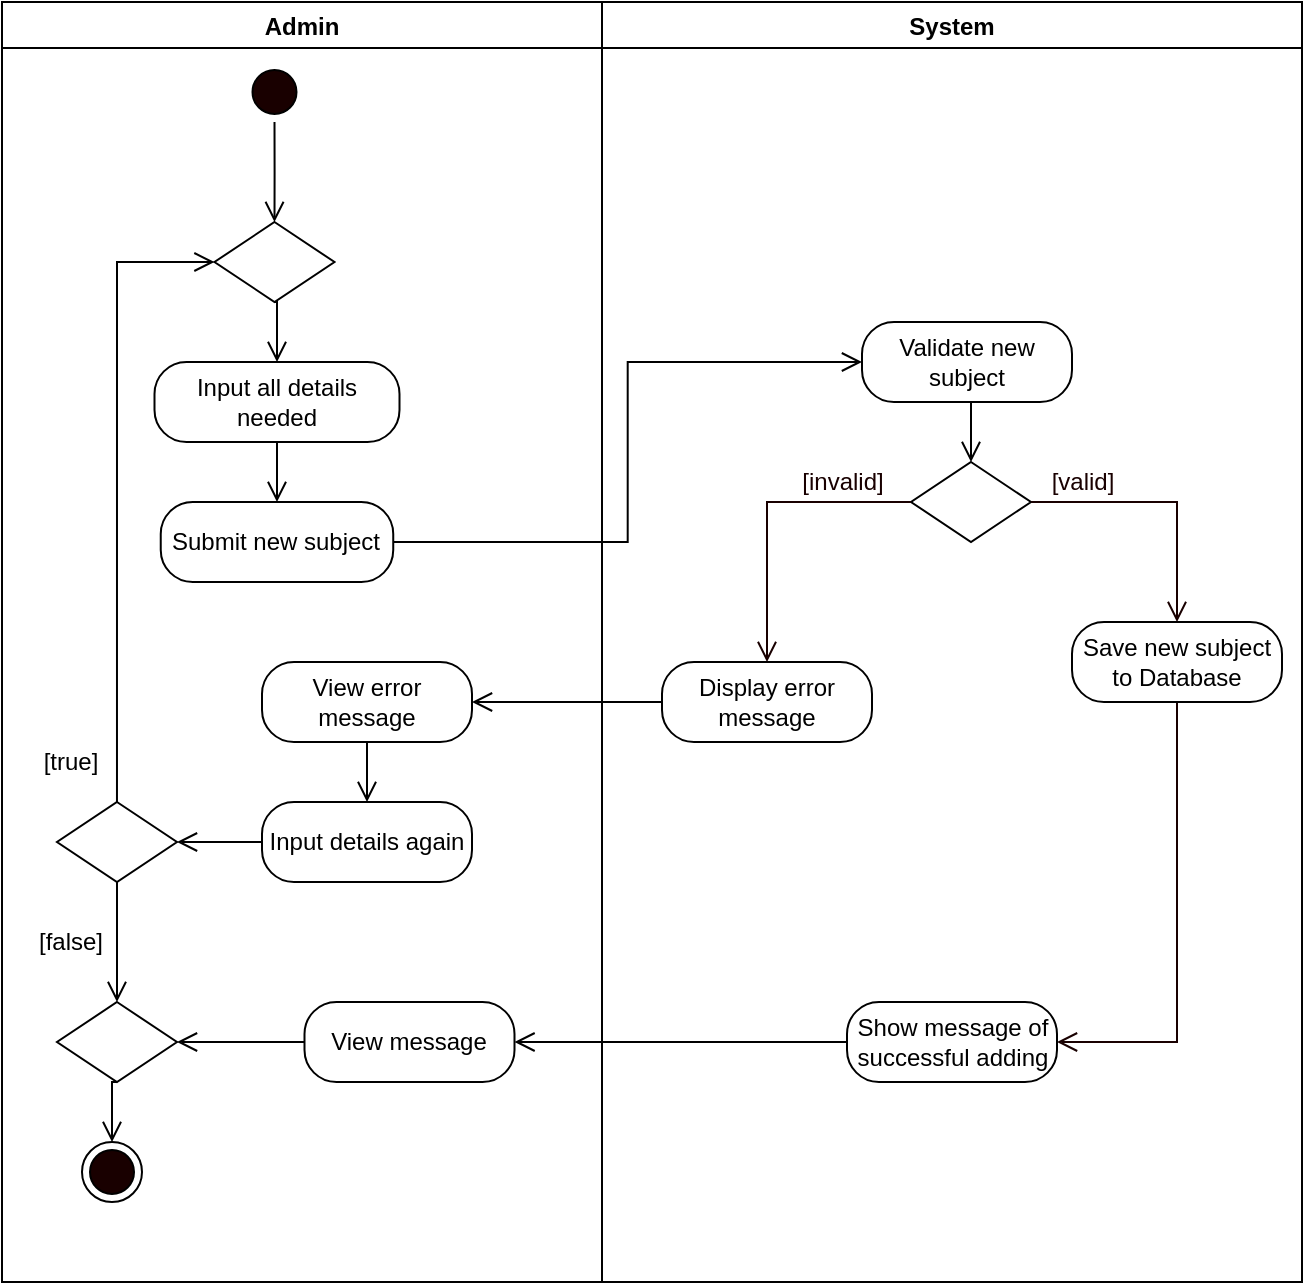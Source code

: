 <mxfile version="14.6.13" type="device" pages="12"><diagram id="EBzUi2Tc6RtpXPdAx3Hm" name="Add Subject"><mxGraphModel dx="926" dy="626" grid="1" gridSize="10" guides="1" tooltips="1" connect="1" arrows="1" fold="1" page="1" pageScale="1" pageWidth="850" pageHeight="1100" math="0" shadow="0"><root><mxCell id="0"/><mxCell id="1" parent="0"/><mxCell id="xh0kIMmvh1ByV2QQUvD7-1" value="Admin" style="swimlane;startSize=23;" parent="1" vertex="1"><mxGeometry x="40" y="10" width="300" height="640" as="geometry"/></mxCell><mxCell id="xh0kIMmvh1ByV2QQUvD7-2" style="edgeStyle=orthogonalEdgeStyle;rounded=0;orthogonalLoop=1;jettySize=auto;html=1;exitX=0.5;exitY=1;exitDx=0;exitDy=0;entryX=0.5;entryY=0;entryDx=0;entryDy=0;endArrow=open;endFill=0;endSize=8;" parent="xh0kIMmvh1ByV2QQUvD7-1" source="xh0kIMmvh1ByV2QQUvD7-3" edge="1"><mxGeometry relative="1" as="geometry"><mxPoint x="136.25" y="110" as="targetPoint"/></mxGeometry></mxCell><mxCell id="xh0kIMmvh1ByV2QQUvD7-3" value="" style="ellipse;html=1;shape=startState;fillColor=#190000;" parent="xh0kIMmvh1ByV2QQUvD7-1" vertex="1"><mxGeometry x="121.25" y="30" width="30" height="30" as="geometry"/></mxCell><mxCell id="xh0kIMmvh1ByV2QQUvD7-5" style="edgeStyle=orthogonalEdgeStyle;rounded=0;orthogonalLoop=1;jettySize=auto;html=1;exitX=0.5;exitY=1;exitDx=0;exitDy=0;entryX=0.5;entryY=0;entryDx=0;entryDy=0;endArrow=open;endFill=0;endSize=8;" parent="xh0kIMmvh1ByV2QQUvD7-1" source="xh0kIMmvh1ByV2QQUvD7-6" target="xh0kIMmvh1ByV2QQUvD7-7" edge="1"><mxGeometry relative="1" as="geometry"/></mxCell><mxCell id="xh0kIMmvh1ByV2QQUvD7-6" value="Input all details needed" style="rounded=1;whiteSpace=wrap;html=1;arcSize=40;" parent="xh0kIMmvh1ByV2QQUvD7-1" vertex="1"><mxGeometry x="76.25" y="180" width="122.5" height="40" as="geometry"/></mxCell><mxCell id="xh0kIMmvh1ByV2QQUvD7-7" value="Submit new subject" style="rounded=1;whiteSpace=wrap;html=1;arcSize=40;" parent="xh0kIMmvh1ByV2QQUvD7-1" vertex="1"><mxGeometry x="79.37" y="250" width="116.25" height="40" as="geometry"/></mxCell><mxCell id="xh0kIMmvh1ByV2QQUvD7-8" style="edgeStyle=orthogonalEdgeStyle;rounded=0;orthogonalLoop=1;jettySize=auto;html=1;exitX=0.5;exitY=1;exitDx=0;exitDy=0;entryX=0.5;entryY=0;entryDx=0;entryDy=0;endArrow=open;endFill=0;endSize=8;" parent="xh0kIMmvh1ByV2QQUvD7-1" source="xh0kIMmvh1ByV2QQUvD7-9" target="xh0kIMmvh1ByV2QQUvD7-6" edge="1"><mxGeometry relative="1" as="geometry"/></mxCell><mxCell id="xh0kIMmvh1ByV2QQUvD7-9" value="" style="rhombus;whiteSpace=wrap;html=1;" parent="xh0kIMmvh1ByV2QQUvD7-1" vertex="1"><mxGeometry x="106.25" y="110" width="60" height="40" as="geometry"/></mxCell><mxCell id="xh0kIMmvh1ByV2QQUvD7-13" style="edgeStyle=orthogonalEdgeStyle;rounded=0;orthogonalLoop=1;jettySize=auto;html=1;exitX=0.5;exitY=0;exitDx=0;exitDy=0;entryX=0;entryY=0.5;entryDx=0;entryDy=0;endArrow=open;endFill=0;endSize=8;" parent="xh0kIMmvh1ByV2QQUvD7-1" source="xh0kIMmvh1ByV2QQUvD7-15" target="xh0kIMmvh1ByV2QQUvD7-9" edge="1"><mxGeometry relative="1" as="geometry"><Array as="points"><mxPoint x="58" y="130"/></Array></mxGeometry></mxCell><mxCell id="8epDgxyAZA8r_FFWU2e0-5" style="edgeStyle=orthogonalEdgeStyle;rounded=0;orthogonalLoop=1;jettySize=auto;html=1;exitX=0.5;exitY=1;exitDx=0;exitDy=0;entryX=0.5;entryY=0;entryDx=0;entryDy=0;endArrow=open;endFill=0;endSize=8;" parent="xh0kIMmvh1ByV2QQUvD7-1" source="xh0kIMmvh1ByV2QQUvD7-15" target="8epDgxyAZA8r_FFWU2e0-1" edge="1"><mxGeometry relative="1" as="geometry"/></mxCell><mxCell id="xh0kIMmvh1ByV2QQUvD7-15" value="" style="rhombus;whiteSpace=wrap;html=1;" parent="xh0kIMmvh1ByV2QQUvD7-1" vertex="1"><mxGeometry x="27.49" y="400" width="60" height="40" as="geometry"/></mxCell><mxCell id="xh0kIMmvh1ByV2QQUvD7-16" value="[true]" style="text;html=1;align=center;verticalAlign=middle;resizable=0;points=[];autosize=1;strokeColor=none;" parent="xh0kIMmvh1ByV2QQUvD7-1" vertex="1"><mxGeometry x="14.37" y="370" width="40" height="20" as="geometry"/></mxCell><mxCell id="xh0kIMmvh1ByV2QQUvD7-38" value="[false]" style="text;html=1;align=center;verticalAlign=middle;resizable=0;points=[];autosize=1;strokeColor=none;" parent="xh0kIMmvh1ByV2QQUvD7-1" vertex="1"><mxGeometry x="9.37" y="460" width="50" height="20" as="geometry"/></mxCell><mxCell id="xh0kIMmvh1ByV2QQUvD7-42" value="" style="ellipse;html=1;shape=endState;fillColor=#190000;" parent="xh0kIMmvh1ByV2QQUvD7-1" vertex="1"><mxGeometry x="40" y="570" width="30" height="30" as="geometry"/></mxCell><mxCell id="OJfDjqlfc01Si0M9XlQV-4" style="edgeStyle=orthogonalEdgeStyle;rounded=0;orthogonalLoop=1;jettySize=auto;html=1;exitX=0.5;exitY=1;exitDx=0;exitDy=0;entryX=0.5;entryY=0;entryDx=0;entryDy=0;endArrow=open;endFill=0;endSize=8;" edge="1" parent="xh0kIMmvh1ByV2QQUvD7-1" source="YY3ElkvbTVMBu870q6Z0-1" target="OJfDjqlfc01Si0M9XlQV-3"><mxGeometry relative="1" as="geometry"/></mxCell><mxCell id="YY3ElkvbTVMBu870q6Z0-1" value="View error message" style="rounded=1;whiteSpace=wrap;html=1;arcSize=40;" parent="xh0kIMmvh1ByV2QQUvD7-1" vertex="1"><mxGeometry x="130" y="330" width="105" height="40" as="geometry"/></mxCell><mxCell id="8epDgxyAZA8r_FFWU2e0-9" style="edgeStyle=orthogonalEdgeStyle;rounded=0;orthogonalLoop=1;jettySize=auto;html=1;exitX=0.5;exitY=1;exitDx=0;exitDy=0;entryX=0.5;entryY=0;entryDx=0;entryDy=0;endArrow=open;endFill=0;endSize=8;" parent="xh0kIMmvh1ByV2QQUvD7-1" source="8epDgxyAZA8r_FFWU2e0-1" target="xh0kIMmvh1ByV2QQUvD7-42" edge="1"><mxGeometry relative="1" as="geometry"/></mxCell><mxCell id="8epDgxyAZA8r_FFWU2e0-1" value="" style="rhombus;whiteSpace=wrap;html=1;" parent="xh0kIMmvh1ByV2QQUvD7-1" vertex="1"><mxGeometry x="27.49" y="500" width="60" height="40" as="geometry"/></mxCell><mxCell id="8epDgxyAZA8r_FFWU2e0-8" style="edgeStyle=orthogonalEdgeStyle;rounded=0;orthogonalLoop=1;jettySize=auto;html=1;exitX=0;exitY=0.5;exitDx=0;exitDy=0;endArrow=open;endFill=0;endSize=8;" parent="xh0kIMmvh1ByV2QQUvD7-1" source="8epDgxyAZA8r_FFWU2e0-6" target="8epDgxyAZA8r_FFWU2e0-1" edge="1"><mxGeometry relative="1" as="geometry"/></mxCell><mxCell id="8epDgxyAZA8r_FFWU2e0-6" value="View message" style="rounded=1;whiteSpace=wrap;html=1;arcSize=40;" parent="xh0kIMmvh1ByV2QQUvD7-1" vertex="1"><mxGeometry x="151.25" y="500" width="105" height="40" as="geometry"/></mxCell><mxCell id="OJfDjqlfc01Si0M9XlQV-5" style="edgeStyle=orthogonalEdgeStyle;rounded=0;orthogonalLoop=1;jettySize=auto;html=1;exitX=0;exitY=0.5;exitDx=0;exitDy=0;entryX=1;entryY=0.5;entryDx=0;entryDy=0;endArrow=open;endFill=0;endSize=8;" edge="1" parent="xh0kIMmvh1ByV2QQUvD7-1" source="OJfDjqlfc01Si0M9XlQV-3" target="xh0kIMmvh1ByV2QQUvD7-15"><mxGeometry relative="1" as="geometry"/></mxCell><mxCell id="OJfDjqlfc01Si0M9XlQV-3" value="Input details again" style="rounded=1;whiteSpace=wrap;html=1;arcSize=40;" vertex="1" parent="xh0kIMmvh1ByV2QQUvD7-1"><mxGeometry x="130" y="400" width="105" height="40" as="geometry"/></mxCell><mxCell id="xh0kIMmvh1ByV2QQUvD7-20" value="System" style="swimlane;" parent="1" vertex="1"><mxGeometry x="340" y="10" width="350" height="640" as="geometry"/></mxCell><mxCell id="xh0kIMmvh1ByV2QQUvD7-21" value="Validate new subject" style="rounded=1;whiteSpace=wrap;html=1;arcSize=40;" parent="xh0kIMmvh1ByV2QQUvD7-20" vertex="1"><mxGeometry x="130" y="160" width="105" height="40" as="geometry"/></mxCell><mxCell id="xh0kIMmvh1ByV2QQUvD7-22" value="" style="rhombus;whiteSpace=wrap;html=1;" parent="xh0kIMmvh1ByV2QQUvD7-20" vertex="1"><mxGeometry x="154.5" y="230" width="60" height="40" as="geometry"/></mxCell><mxCell id="xh0kIMmvh1ByV2QQUvD7-23" style="edgeStyle=orthogonalEdgeStyle;rounded=0;orthogonalLoop=1;jettySize=auto;html=1;exitX=0.5;exitY=1;exitDx=0;exitDy=0;entryX=0.5;entryY=0;entryDx=0;entryDy=0;endArrow=open;endFill=0;endSize=8;" parent="xh0kIMmvh1ByV2QQUvD7-20" source="xh0kIMmvh1ByV2QQUvD7-21" target="xh0kIMmvh1ByV2QQUvD7-22" edge="1"><mxGeometry relative="1" as="geometry"/></mxCell><mxCell id="xh0kIMmvh1ByV2QQUvD7-24" value="&lt;font color=&quot;#190000&quot;&gt;[valid]&lt;/font&gt;" style="text;html=1;align=center;verticalAlign=middle;resizable=0;points=[];autosize=1;strokeColor=none;fontColor=#FFFFFF;" parent="xh0kIMmvh1ByV2QQUvD7-20" vertex="1"><mxGeometry x="214.5" y="230" width="50" height="20" as="geometry"/></mxCell><mxCell id="xh0kIMmvh1ByV2QQUvD7-25" value="&lt;font color=&quot;#190000&quot;&gt;[invalid]&lt;/font&gt;" style="text;html=1;align=center;verticalAlign=middle;resizable=0;points=[];autosize=1;strokeColor=none;fontColor=#FFFFFF;" parent="xh0kIMmvh1ByV2QQUvD7-20" vertex="1"><mxGeometry x="90" y="230" width="60" height="20" as="geometry"/></mxCell><mxCell id="xh0kIMmvh1ByV2QQUvD7-26" value="Display error message" style="rounded=1;whiteSpace=wrap;html=1;arcSize=40;" parent="xh0kIMmvh1ByV2QQUvD7-20" vertex="1"><mxGeometry x="30" y="330" width="105" height="40" as="geometry"/></mxCell><mxCell id="xh0kIMmvh1ByV2QQUvD7-27" style="edgeStyle=orthogonalEdgeStyle;rounded=0;orthogonalLoop=1;jettySize=auto;html=1;exitX=0.5;exitY=1;exitDx=0;exitDy=0;entryX=1;entryY=0.5;entryDx=0;entryDy=0;fontColor=#FFFFFF;endArrow=open;endFill=0;endSize=8;strokeColor=#190000;" parent="xh0kIMmvh1ByV2QQUvD7-20" source="xh0kIMmvh1ByV2QQUvD7-28" target="xh0kIMmvh1ByV2QQUvD7-31" edge="1"><mxGeometry relative="1" as="geometry"/></mxCell><mxCell id="xh0kIMmvh1ByV2QQUvD7-28" value="Save new subject to Database" style="rounded=1;whiteSpace=wrap;html=1;arcSize=40;" parent="xh0kIMmvh1ByV2QQUvD7-20" vertex="1"><mxGeometry x="235" y="310" width="105" height="40" as="geometry"/></mxCell><mxCell id="xh0kIMmvh1ByV2QQUvD7-29" style="edgeStyle=orthogonalEdgeStyle;rounded=0;orthogonalLoop=1;jettySize=auto;html=1;exitX=0;exitY=0.5;exitDx=0;exitDy=0;fontColor=#FFFFFF;endArrow=open;endFill=0;endSize=8;strokeColor=#190000;entryX=0.5;entryY=0;entryDx=0;entryDy=0;" parent="xh0kIMmvh1ByV2QQUvD7-20" source="xh0kIMmvh1ByV2QQUvD7-22" target="xh0kIMmvh1ByV2QQUvD7-26" edge="1"><mxGeometry relative="1" as="geometry"><mxPoint x="80" y="290" as="targetPoint"/></mxGeometry></mxCell><mxCell id="xh0kIMmvh1ByV2QQUvD7-30" style="edgeStyle=orthogonalEdgeStyle;rounded=0;orthogonalLoop=1;jettySize=auto;html=1;exitX=1;exitY=0.5;exitDx=0;exitDy=0;fontColor=#FFFFFF;endArrow=open;endFill=0;endSize=8;strokeColor=#190000;entryX=0.5;entryY=0;entryDx=0;entryDy=0;" parent="xh0kIMmvh1ByV2QQUvD7-20" source="xh0kIMmvh1ByV2QQUvD7-22" target="xh0kIMmvh1ByV2QQUvD7-28" edge="1"><mxGeometry relative="1" as="geometry"><mxPoint x="280" y="290" as="targetPoint"/></mxGeometry></mxCell><mxCell id="xh0kIMmvh1ByV2QQUvD7-31" value="Show message of successful adding" style="rounded=1;whiteSpace=wrap;html=1;arcSize=40;" parent="xh0kIMmvh1ByV2QQUvD7-20" vertex="1"><mxGeometry x="122.5" y="500" width="105" height="40" as="geometry"/></mxCell><mxCell id="xh0kIMmvh1ByV2QQUvD7-35" style="edgeStyle=orthogonalEdgeStyle;rounded=0;orthogonalLoop=1;jettySize=auto;html=1;exitX=1;exitY=0.5;exitDx=0;exitDy=0;entryX=0;entryY=0.5;entryDx=0;entryDy=0;endArrow=open;endFill=0;endSize=8;" parent="1" source="xh0kIMmvh1ByV2QQUvD7-7" target="xh0kIMmvh1ByV2QQUvD7-21" edge="1"><mxGeometry relative="1" as="geometry"/></mxCell><mxCell id="xh0kIMmvh1ByV2QQUvD7-37" style="edgeStyle=orthogonalEdgeStyle;rounded=0;orthogonalLoop=1;jettySize=auto;html=1;exitX=0;exitY=0.5;exitDx=0;exitDy=0;entryX=1;entryY=0.5;entryDx=0;entryDy=0;endArrow=open;endFill=0;endSize=8;" parent="1" source="xh0kIMmvh1ByV2QQUvD7-26" target="YY3ElkvbTVMBu870q6Z0-1" edge="1"><mxGeometry relative="1" as="geometry"/></mxCell><mxCell id="8epDgxyAZA8r_FFWU2e0-7" style="edgeStyle=orthogonalEdgeStyle;rounded=0;orthogonalLoop=1;jettySize=auto;html=1;exitX=0;exitY=0.5;exitDx=0;exitDy=0;entryX=1;entryY=0.5;entryDx=0;entryDy=0;endArrow=open;endFill=0;endSize=8;" parent="1" source="xh0kIMmvh1ByV2QQUvD7-31" target="8epDgxyAZA8r_FFWU2e0-6" edge="1"><mxGeometry relative="1" as="geometry"/></mxCell></root></mxGraphModel></diagram><diagram id="Nxbdhf2wQgpg7bDp_CXB" name="Edit Subject"><mxGraphModel dx="772" dy="522" grid="1" gridSize="10" guides="1" tooltips="1" connect="1" arrows="1" fold="1" page="1" pageScale="1" pageWidth="850" pageHeight="1100" math="0" shadow="0"><root><mxCell id="2pbZad7XpDQO6Ida-xuU-0"/><mxCell id="2pbZad7XpDQO6Ida-xuU-1" parent="2pbZad7XpDQO6Ida-xuU-0"/><mxCell id="HRwcVcrYkbmRWTZ5L8v_-0" value="Admin" style="swimlane;startSize=23;" parent="2pbZad7XpDQO6Ida-xuU-1" vertex="1"><mxGeometry x="20" y="10" width="320" height="1070" as="geometry"/></mxCell><mxCell id="HRwcVcrYkbmRWTZ5L8v_-1" style="edgeStyle=orthogonalEdgeStyle;rounded=0;orthogonalLoop=1;jettySize=auto;html=1;exitX=0.5;exitY=1;exitDx=0;exitDy=0;entryX=0.5;entryY=0;entryDx=0;entryDy=0;endArrow=open;endFill=0;endSize=8;" parent="HRwcVcrYkbmRWTZ5L8v_-0" source="HRwcVcrYkbmRWTZ5L8v_-2" edge="1"><mxGeometry relative="1" as="geometry"><mxPoint x="165" y="110" as="targetPoint"/></mxGeometry></mxCell><mxCell id="HRwcVcrYkbmRWTZ5L8v_-2" value="" style="ellipse;html=1;shape=startState;fillColor=#190000;" parent="HRwcVcrYkbmRWTZ5L8v_-0" vertex="1"><mxGeometry x="150" y="30" width="30" height="30" as="geometry"/></mxCell><mxCell id="HRwcVcrYkbmRWTZ5L8v_-4" style="edgeStyle=orthogonalEdgeStyle;rounded=0;orthogonalLoop=1;jettySize=auto;html=1;exitX=0.5;exitY=1;exitDx=0;exitDy=0;entryX=0.5;entryY=0;entryDx=0;entryDy=0;endArrow=open;endFill=0;endSize=8;" parent="HRwcVcrYkbmRWTZ5L8v_-0" source="HRwcVcrYkbmRWTZ5L8v_-5" target="HRwcVcrYkbmRWTZ5L8v_-6" edge="1"><mxGeometry relative="1" as="geometry"/></mxCell><mxCell id="HRwcVcrYkbmRWTZ5L8v_-5" value="Edit all details needed" style="rounded=1;whiteSpace=wrap;html=1;arcSize=40;" parent="HRwcVcrYkbmRWTZ5L8v_-0" vertex="1"><mxGeometry x="142.85" y="670" width="122.5" height="40" as="geometry"/></mxCell><mxCell id="HRwcVcrYkbmRWTZ5L8v_-6" value="Submit updated subject" style="rounded=1;whiteSpace=wrap;html=1;arcSize=40;" parent="HRwcVcrYkbmRWTZ5L8v_-0" vertex="1"><mxGeometry x="145.97" y="740" width="116.25" height="40" as="geometry"/></mxCell><mxCell id="HRwcVcrYkbmRWTZ5L8v_-7" style="edgeStyle=orthogonalEdgeStyle;rounded=0;orthogonalLoop=1;jettySize=auto;html=1;exitX=0.5;exitY=1;exitDx=0;exitDy=0;entryX=0.5;entryY=0;entryDx=0;entryDy=0;endArrow=open;endFill=0;endSize=8;" parent="HRwcVcrYkbmRWTZ5L8v_-0" source="HRwcVcrYkbmRWTZ5L8v_-8" target="HRwcVcrYkbmRWTZ5L8v_-5" edge="1"><mxGeometry relative="1" as="geometry"/></mxCell><mxCell id="HRwcVcrYkbmRWTZ5L8v_-8" value="" style="rhombus;whiteSpace=wrap;html=1;" parent="HRwcVcrYkbmRWTZ5L8v_-0" vertex="1"><mxGeometry x="172.85" y="600" width="60" height="40" as="geometry"/></mxCell><mxCell id="HRwcVcrYkbmRWTZ5L8v_-9" style="edgeStyle=orthogonalEdgeStyle;rounded=0;orthogonalLoop=1;jettySize=auto;html=1;exitX=0.5;exitY=0;exitDx=0;exitDy=0;entryX=0;entryY=0.5;entryDx=0;entryDy=0;endArrow=open;endFill=0;endSize=8;" parent="HRwcVcrYkbmRWTZ5L8v_-0" source="HRwcVcrYkbmRWTZ5L8v_-11" target="HRwcVcrYkbmRWTZ5L8v_-8" edge="1"><mxGeometry relative="1" as="geometry"/></mxCell><mxCell id="HRwcVcrYkbmRWTZ5L8v_-10" style="edgeStyle=orthogonalEdgeStyle;rounded=0;orthogonalLoop=1;jettySize=auto;html=1;exitX=0.5;exitY=1;exitDx=0;exitDy=0;endArrow=open;endFill=0;endSize=8;startArrow=none;entryX=0.5;entryY=0;entryDx=0;entryDy=0;" parent="HRwcVcrYkbmRWTZ5L8v_-0" source="HRwcVcrYkbmRWTZ5L8v_-11" target="ZfUovw8juMmtVBluoH26-0" edge="1"><mxGeometry relative="1" as="geometry"><mxPoint x="87.24" y="930" as="targetPoint"/><Array as="points"/></mxGeometry></mxCell><mxCell id="HRwcVcrYkbmRWTZ5L8v_-11" value="" style="rhombus;whiteSpace=wrap;html=1;" parent="HRwcVcrYkbmRWTZ5L8v_-0" vertex="1"><mxGeometry x="69.61" y="880" width="60" height="40" as="geometry"/></mxCell><mxCell id="HRwcVcrYkbmRWTZ5L8v_-12" value="[true]" style="text;html=1;align=center;verticalAlign=middle;resizable=0;points=[];autosize=1;strokeColor=none;" parent="HRwcVcrYkbmRWTZ5L8v_-0" vertex="1"><mxGeometry x="97.85" y="860" width="40" height="20" as="geometry"/></mxCell><mxCell id="HRwcVcrYkbmRWTZ5L8v_-15" value="[false]" style="text;html=1;align=center;verticalAlign=middle;resizable=0;points=[];autosize=1;strokeColor=none;" parent="HRwcVcrYkbmRWTZ5L8v_-0" vertex="1"><mxGeometry x="92.85" y="920" width="50" height="20" as="geometry"/></mxCell><mxCell id="HRwcVcrYkbmRWTZ5L8v_-16" value="" style="ellipse;html=1;shape=endState;fillColor=#190000;" parent="HRwcVcrYkbmRWTZ5L8v_-0" vertex="1"><mxGeometry x="84.61" y="1030" width="30" height="30" as="geometry"/></mxCell><mxCell id="jUDNakfsJYqx8eowxols-44" style="edgeStyle=orthogonalEdgeStyle;rounded=0;orthogonalLoop=1;jettySize=auto;html=1;exitX=0.5;exitY=1;exitDx=0;exitDy=0;entryX=0.5;entryY=0;entryDx=0;entryDy=0;endArrow=open;endFill=0;endSize=8;" edge="1" parent="HRwcVcrYkbmRWTZ5L8v_-0" source="Gt6QmuDBlr8Hrm3NTIvc-0" target="jUDNakfsJYqx8eowxols-42"><mxGeometry relative="1" as="geometry"/></mxCell><mxCell id="Gt6QmuDBlr8Hrm3NTIvc-0" value="View error message" style="rounded=1;whiteSpace=wrap;html=1;arcSize=40;" parent="HRwcVcrYkbmRWTZ5L8v_-0" vertex="1"><mxGeometry x="176.5" y="800" width="105" height="40" as="geometry"/></mxCell><mxCell id="ZfUovw8juMmtVBluoH26-1" style="edgeStyle=orthogonalEdgeStyle;rounded=0;orthogonalLoop=1;jettySize=auto;html=1;exitX=0;exitY=0.5;exitDx=0;exitDy=0;entryX=1;entryY=0.5;entryDx=0;entryDy=0;endArrow=open;endFill=0;endSize=8;" parent="HRwcVcrYkbmRWTZ5L8v_-0" source="f4IEDIOZ6t7WaaS_0a8o-0" target="ZfUovw8juMmtVBluoH26-0" edge="1"><mxGeometry relative="1" as="geometry"/></mxCell><mxCell id="f4IEDIOZ6t7WaaS_0a8o-0" value="View message" style="rounded=1;whiteSpace=wrap;html=1;arcSize=40;" parent="HRwcVcrYkbmRWTZ5L8v_-0" vertex="1"><mxGeometry x="166.5" y="960" width="125" height="40" as="geometry"/></mxCell><mxCell id="ZfUovw8juMmtVBluoH26-2" style="edgeStyle=orthogonalEdgeStyle;rounded=0;orthogonalLoop=1;jettySize=auto;html=1;exitX=0.5;exitY=1;exitDx=0;exitDy=0;entryX=0.5;entryY=0;entryDx=0;entryDy=0;endArrow=open;endFill=0;endSize=8;" parent="HRwcVcrYkbmRWTZ5L8v_-0" source="ZfUovw8juMmtVBluoH26-0" target="HRwcVcrYkbmRWTZ5L8v_-16" edge="1"><mxGeometry relative="1" as="geometry"/></mxCell><mxCell id="ZfUovw8juMmtVBluoH26-0" value="" style="rhombus;whiteSpace=wrap;html=1;" parent="HRwcVcrYkbmRWTZ5L8v_-0" vertex="1"><mxGeometry x="69.61" y="960" width="60" height="40" as="geometry"/></mxCell><mxCell id="LO9OHkwaROmUGPkTzwrd-13" value="Choose edit button of the selected subject" style="rounded=1;whiteSpace=wrap;html=1;arcSize=40;" parent="HRwcVcrYkbmRWTZ5L8v_-0" vertex="1"><mxGeometry x="145.97" y="520" width="125" height="40" as="geometry"/></mxCell><mxCell id="LO9OHkwaROmUGPkTzwrd-4" style="edgeStyle=orthogonalEdgeStyle;rounded=0;orthogonalLoop=1;jettySize=auto;html=1;exitX=0.5;exitY=1;exitDx=0;exitDy=0;endArrow=open;endFill=0;endSize=8;entryX=0;entryY=0.5;entryDx=0;entryDy=0;" parent="HRwcVcrYkbmRWTZ5L8v_-0" source="LO9OHkwaROmUGPkTzwrd-5" target="ZfUovw8juMmtVBluoH26-0" edge="1"><mxGeometry relative="1" as="geometry"><mxPoint x="92.6" y="450" as="targetPoint"/></mxGeometry></mxCell><mxCell id="LO9OHkwaROmUGPkTzwrd-5" value="" style="rhombus;whiteSpace=wrap;html=1;" parent="HRwcVcrYkbmRWTZ5L8v_-0" vertex="1"><mxGeometry x="7.61" y="460" width="60" height="40" as="geometry"/></mxCell><mxCell id="LO9OHkwaROmUGPkTzwrd-6" value="[true]" style="text;html=1;align=center;verticalAlign=middle;resizable=0;points=[];autosize=1;strokeColor=none;rotation=0;" parent="HRwcVcrYkbmRWTZ5L8v_-0" vertex="1"><mxGeometry x="34.61" y="430" width="40" height="20" as="geometry"/></mxCell><mxCell id="LO9OHkwaROmUGPkTzwrd-7" value="[false]" style="text;html=1;align=center;verticalAlign=middle;resizable=0;points=[];autosize=1;strokeColor=none;rotation=0;" parent="HRwcVcrYkbmRWTZ5L8v_-0" vertex="1"><mxGeometry x="34.61" y="510" width="50" height="20" as="geometry"/></mxCell><mxCell id="jUDNakfsJYqx8eowxols-41" style="edgeStyle=orthogonalEdgeStyle;rounded=0;orthogonalLoop=1;jettySize=auto;html=1;exitX=0.5;exitY=1;exitDx=0;exitDy=0;entryX=0.5;entryY=0;entryDx=0;entryDy=0;endArrow=open;endFill=0;endSize=8;" edge="1" parent="HRwcVcrYkbmRWTZ5L8v_-0" source="LO9OHkwaROmUGPkTzwrd-11" target="jUDNakfsJYqx8eowxols-40"><mxGeometry relative="1" as="geometry"/></mxCell><mxCell id="LO9OHkwaROmUGPkTzwrd-11" value="View no found subject message" style="rounded=1;whiteSpace=wrap;html=1;arcSize=40;" parent="HRwcVcrYkbmRWTZ5L8v_-0" vertex="1"><mxGeometry x="145.97" y="370" width="105" height="40" as="geometry"/></mxCell><mxCell id="LO9OHkwaROmUGPkTzwrd-10" style="edgeStyle=orthogonalEdgeStyle;rounded=0;orthogonalLoop=1;jettySize=auto;html=1;exitX=0;exitY=0.5;exitDx=0;exitDy=0;entryX=1;entryY=0.5;entryDx=0;entryDy=0;endArrow=open;endFill=0;endSize=8;" parent="HRwcVcrYkbmRWTZ5L8v_-0" source="jUDNakfsJYqx8eowxols-40" target="LO9OHkwaROmUGPkTzwrd-5" edge="1"><mxGeometry relative="1" as="geometry"/></mxCell><mxCell id="if9hz5tMV6yXz72jn-nV-0" value="Submit search" style="rounded=1;whiteSpace=wrap;html=1;arcSize=40;" parent="HRwcVcrYkbmRWTZ5L8v_-0" vertex="1"><mxGeometry x="105" y="290" width="120" height="40" as="geometry"/></mxCell><mxCell id="jUDNakfsJYqx8eowxols-40" value="Search again" style="rounded=1;whiteSpace=wrap;html=1;arcSize=40;" vertex="1" parent="HRwcVcrYkbmRWTZ5L8v_-0"><mxGeometry x="145.97" y="460" width="105" height="40" as="geometry"/></mxCell><mxCell id="jUDNakfsJYqx8eowxols-45" style="edgeStyle=orthogonalEdgeStyle;rounded=0;orthogonalLoop=1;jettySize=auto;html=1;exitX=0;exitY=0.5;exitDx=0;exitDy=0;entryX=1;entryY=0.5;entryDx=0;entryDy=0;endArrow=open;endFill=0;endSize=8;" edge="1" parent="HRwcVcrYkbmRWTZ5L8v_-0" source="jUDNakfsJYqx8eowxols-42" target="HRwcVcrYkbmRWTZ5L8v_-11"><mxGeometry relative="1" as="geometry"/></mxCell><mxCell id="jUDNakfsJYqx8eowxols-42" value="Input again" style="rounded=1;whiteSpace=wrap;html=1;arcSize=40;" vertex="1" parent="HRwcVcrYkbmRWTZ5L8v_-0"><mxGeometry x="176.49" y="880" width="105" height="40" as="geometry"/></mxCell><mxCell id="HRwcVcrYkbmRWTZ5L8v_-17" value="System" style="swimlane;" parent="2pbZad7XpDQO6Ida-xuU-1" vertex="1"><mxGeometry x="340" y="10" width="350" height="1070" as="geometry"/></mxCell><mxCell id="HRwcVcrYkbmRWTZ5L8v_-18" value="Validate updated&amp;nbsp;subject" style="rounded=1;whiteSpace=wrap;html=1;arcSize=40;" parent="HRwcVcrYkbmRWTZ5L8v_-17" vertex="1"><mxGeometry x="129.6" y="650" width="105" height="40" as="geometry"/></mxCell><mxCell id="HRwcVcrYkbmRWTZ5L8v_-19" value="" style="rhombus;whiteSpace=wrap;html=1;" parent="HRwcVcrYkbmRWTZ5L8v_-17" vertex="1"><mxGeometry x="154.1" y="720" width="60" height="40" as="geometry"/></mxCell><mxCell id="HRwcVcrYkbmRWTZ5L8v_-20" style="edgeStyle=orthogonalEdgeStyle;rounded=0;orthogonalLoop=1;jettySize=auto;html=1;exitX=0.5;exitY=1;exitDx=0;exitDy=0;entryX=0.5;entryY=0;entryDx=0;entryDy=0;endArrow=open;endFill=0;endSize=8;" parent="HRwcVcrYkbmRWTZ5L8v_-17" source="HRwcVcrYkbmRWTZ5L8v_-18" target="HRwcVcrYkbmRWTZ5L8v_-19" edge="1"><mxGeometry relative="1" as="geometry"/></mxCell><mxCell id="HRwcVcrYkbmRWTZ5L8v_-21" value="&lt;font color=&quot;#190000&quot;&gt;[valid]&lt;/font&gt;" style="text;html=1;align=center;verticalAlign=middle;resizable=0;points=[];autosize=1;strokeColor=none;fontColor=#FFFFFF;" parent="HRwcVcrYkbmRWTZ5L8v_-17" vertex="1"><mxGeometry x="214.1" y="720" width="50" height="20" as="geometry"/></mxCell><mxCell id="HRwcVcrYkbmRWTZ5L8v_-22" value="&lt;font color=&quot;#190000&quot;&gt;[invalid]&lt;/font&gt;" style="text;html=1;align=center;verticalAlign=middle;resizable=0;points=[];autosize=1;strokeColor=none;fontColor=#FFFFFF;" parent="HRwcVcrYkbmRWTZ5L8v_-17" vertex="1"><mxGeometry x="89.6" y="720" width="60" height="20" as="geometry"/></mxCell><mxCell id="HRwcVcrYkbmRWTZ5L8v_-23" value="Show error message" style="rounded=1;whiteSpace=wrap;html=1;arcSize=40;" parent="HRwcVcrYkbmRWTZ5L8v_-17" vertex="1"><mxGeometry x="29.6" y="800" width="105" height="40" as="geometry"/></mxCell><mxCell id="HRwcVcrYkbmRWTZ5L8v_-24" style="edgeStyle=orthogonalEdgeStyle;rounded=0;orthogonalLoop=1;jettySize=auto;html=1;exitX=0.5;exitY=1;exitDx=0;exitDy=0;entryX=1;entryY=0.5;entryDx=0;entryDy=0;fontColor=#FFFFFF;endArrow=open;endFill=0;endSize=8;strokeColor=#190000;" parent="HRwcVcrYkbmRWTZ5L8v_-17" source="HRwcVcrYkbmRWTZ5L8v_-25" target="HRwcVcrYkbmRWTZ5L8v_-29" edge="1"><mxGeometry relative="1" as="geometry"/></mxCell><mxCell id="HRwcVcrYkbmRWTZ5L8v_-25" value="Update subject details in Database" style="rounded=1;whiteSpace=wrap;html=1;arcSize=40;" parent="HRwcVcrYkbmRWTZ5L8v_-17" vertex="1"><mxGeometry x="219.6" y="800" width="120" height="40" as="geometry"/></mxCell><mxCell id="HRwcVcrYkbmRWTZ5L8v_-26" style="edgeStyle=orthogonalEdgeStyle;rounded=0;orthogonalLoop=1;jettySize=auto;html=1;exitX=0;exitY=0.5;exitDx=0;exitDy=0;fontColor=#FFFFFF;endArrow=open;endFill=0;endSize=8;strokeColor=#190000;entryX=0.5;entryY=0;entryDx=0;entryDy=0;" parent="HRwcVcrYkbmRWTZ5L8v_-17" source="HRwcVcrYkbmRWTZ5L8v_-19" target="HRwcVcrYkbmRWTZ5L8v_-23" edge="1"><mxGeometry relative="1" as="geometry"><mxPoint x="79.6" y="780" as="targetPoint"/></mxGeometry></mxCell><mxCell id="HRwcVcrYkbmRWTZ5L8v_-27" style="edgeStyle=orthogonalEdgeStyle;rounded=0;orthogonalLoop=1;jettySize=auto;html=1;exitX=1;exitY=0.5;exitDx=0;exitDy=0;fontColor=#FFFFFF;endArrow=open;endFill=0;endSize=8;strokeColor=#190000;entryX=0.5;entryY=0;entryDx=0;entryDy=0;" parent="HRwcVcrYkbmRWTZ5L8v_-17" source="HRwcVcrYkbmRWTZ5L8v_-19" target="HRwcVcrYkbmRWTZ5L8v_-25" edge="1"><mxGeometry relative="1" as="geometry"><mxPoint x="279.6" y="780" as="targetPoint"/></mxGeometry></mxCell><mxCell id="HRwcVcrYkbmRWTZ5L8v_-29" value="Show message of successful modifying" style="rounded=1;whiteSpace=wrap;html=1;arcSize=40;" parent="HRwcVcrYkbmRWTZ5L8v_-17" vertex="1"><mxGeometry x="109.6" y="960" width="125" height="40" as="geometry"/></mxCell><mxCell id="LO9OHkwaROmUGPkTzwrd-0" value="Input subject name in search bar" style="rounded=1;whiteSpace=wrap;html=1;arcSize=40;" parent="HRwcVcrYkbmRWTZ5L8v_-17" vertex="1"><mxGeometry x="-215.25" y="200" width="120" height="40" as="geometry"/></mxCell><mxCell id="LO9OHkwaROmUGPkTzwrd-1" style="edgeStyle=orthogonalEdgeStyle;rounded=0;orthogonalLoop=1;jettySize=auto;html=1;exitX=0.5;exitY=1;exitDx=0;exitDy=0;entryX=0.5;entryY=0;entryDx=0;entryDy=0;endArrow=open;endFill=0;endSize=8;" parent="HRwcVcrYkbmRWTZ5L8v_-17" source="LO9OHkwaROmUGPkTzwrd-2" target="LO9OHkwaROmUGPkTzwrd-0" edge="1"><mxGeometry relative="1" as="geometry"><mxPoint x="-225.25" y="-195" as="targetPoint"/></mxGeometry></mxCell><mxCell id="LO9OHkwaROmUGPkTzwrd-2" value="" style="rhombus;whiteSpace=wrap;html=1;" parent="HRwcVcrYkbmRWTZ5L8v_-17" vertex="1"><mxGeometry x="-185.25" y="110" width="60" height="40" as="geometry"/></mxCell><mxCell id="LO9OHkwaROmUGPkTzwrd-15" value="" style="rhombus;whiteSpace=wrap;html=1;" parent="HRwcVcrYkbmRWTZ5L8v_-17" vertex="1"><mxGeometry x="145.85" y="290" width="60" height="40" as="geometry"/></mxCell><mxCell id="LO9OHkwaROmUGPkTzwrd-16" value="&lt;font color=&quot;#190000&quot;&gt;[true]&lt;/font&gt;" style="text;html=1;align=center;verticalAlign=middle;resizable=0;points=[];autosize=1;strokeColor=none;fontColor=#FFFFFF;" parent="HRwcVcrYkbmRWTZ5L8v_-17" vertex="1"><mxGeometry x="214.1" y="290" width="40" height="20" as="geometry"/></mxCell><mxCell id="LO9OHkwaROmUGPkTzwrd-17" value="&lt;font color=&quot;#190000&quot;&gt;[false]&lt;/font&gt;" style="text;html=1;align=center;verticalAlign=middle;resizable=0;points=[];autosize=1;strokeColor=none;fontColor=#FFFFFF;" parent="HRwcVcrYkbmRWTZ5L8v_-17" vertex="1"><mxGeometry x="89.6" y="290" width="50" height="20" as="geometry"/></mxCell><mxCell id="LO9OHkwaROmUGPkTzwrd-18" value="Show no found subject message" style="rounded=1;whiteSpace=wrap;html=1;arcSize=40;" parent="HRwcVcrYkbmRWTZ5L8v_-17" vertex="1"><mxGeometry x="40.85" y="370" width="105" height="40" as="geometry"/></mxCell><mxCell id="LO9OHkwaROmUGPkTzwrd-21" style="edgeStyle=orthogonalEdgeStyle;rounded=0;orthogonalLoop=1;jettySize=auto;html=1;exitX=0;exitY=0.5;exitDx=0;exitDy=0;fontColor=#FFFFFF;endArrow=open;endFill=0;endSize=8;strokeColor=#190000;entryX=0.5;entryY=0;entryDx=0;entryDy=0;" parent="HRwcVcrYkbmRWTZ5L8v_-17" source="LO9OHkwaROmUGPkTzwrd-15" target="LO9OHkwaROmUGPkTzwrd-18" edge="1"><mxGeometry relative="1" as="geometry"><mxPoint x="-287.65" y="-30" as="targetPoint"/></mxGeometry></mxCell><mxCell id="LO9OHkwaROmUGPkTzwrd-20" value="Display subject/s that match with the input" style="rounded=1;whiteSpace=wrap;html=1;arcSize=40;" parent="HRwcVcrYkbmRWTZ5L8v_-17" vertex="1"><mxGeometry x="188.35" y="400" width="130" height="40" as="geometry"/></mxCell><mxCell id="LO9OHkwaROmUGPkTzwrd-22" style="edgeStyle=orthogonalEdgeStyle;rounded=0;orthogonalLoop=1;jettySize=auto;html=1;exitX=1;exitY=0.5;exitDx=0;exitDy=0;fontColor=#FFFFFF;endArrow=open;endFill=0;endSize=8;strokeColor=#190000;entryX=0.5;entryY=0;entryDx=0;entryDy=0;" parent="HRwcVcrYkbmRWTZ5L8v_-17" source="LO9OHkwaROmUGPkTzwrd-15" target="LO9OHkwaROmUGPkTzwrd-20" edge="1"><mxGeometry relative="1" as="geometry"><mxPoint x="-88.9" y="-80" as="targetPoint"/></mxGeometry></mxCell><mxCell id="msVntdh6kkrQbIYHircE-1" value="Display form with value" style="rounded=1;whiteSpace=wrap;html=1;arcSize=40;" parent="HRwcVcrYkbmRWTZ5L8v_-17" vertex="1"><mxGeometry x="94.6" y="560" width="125" height="40" as="geometry"/></mxCell><mxCell id="jUDNakfsJYqx8eowxols-1" style="edgeStyle=orthogonalEdgeStyle;rounded=0;orthogonalLoop=1;jettySize=auto;html=1;exitX=0.5;exitY=1;exitDx=0;exitDy=0;entryX=0.5;entryY=0;entryDx=0;entryDy=0;endArrow=open;endFill=0;endSize=8;" edge="1" parent="HRwcVcrYkbmRWTZ5L8v_-17" source="jUDNakfsJYqx8eowxols-0" target="LO9OHkwaROmUGPkTzwrd-15"><mxGeometry relative="1" as="geometry"/></mxCell><mxCell id="jUDNakfsJYqx8eowxols-0" value="Check if there's a subject that match with the input" style="rounded=1;whiteSpace=wrap;html=1;arcSize=40;" vertex="1" parent="HRwcVcrYkbmRWTZ5L8v_-17"><mxGeometry x="115.85" y="210" width="120" height="40" as="geometry"/></mxCell><mxCell id="HRwcVcrYkbmRWTZ5L8v_-34" style="edgeStyle=orthogonalEdgeStyle;rounded=0;orthogonalLoop=1;jettySize=auto;html=1;exitX=1;exitY=0.5;exitDx=0;exitDy=0;entryX=0;entryY=0.5;entryDx=0;entryDy=0;endArrow=open;endFill=0;endSize=8;" parent="2pbZad7XpDQO6Ida-xuU-1" source="HRwcVcrYkbmRWTZ5L8v_-6" target="HRwcVcrYkbmRWTZ5L8v_-18" edge="1"><mxGeometry relative="1" as="geometry"/></mxCell><mxCell id="HRwcVcrYkbmRWTZ5L8v_-35" style="edgeStyle=orthogonalEdgeStyle;rounded=0;orthogonalLoop=1;jettySize=auto;html=1;exitX=0;exitY=0.5;exitDx=0;exitDy=0;entryX=1;entryY=0.5;entryDx=0;entryDy=0;endArrow=open;endFill=0;endSize=8;" parent="2pbZad7XpDQO6Ida-xuU-1" source="HRwcVcrYkbmRWTZ5L8v_-23" target="Gt6QmuDBlr8Hrm3NTIvc-0" edge="1"><mxGeometry relative="1" as="geometry"/></mxCell><mxCell id="f4IEDIOZ6t7WaaS_0a8o-1" style="edgeStyle=orthogonalEdgeStyle;rounded=0;orthogonalLoop=1;jettySize=auto;html=1;exitX=0;exitY=0.5;exitDx=0;exitDy=0;endArrow=open;endFill=0;endSize=8;" parent="2pbZad7XpDQO6Ida-xuU-1" source="HRwcVcrYkbmRWTZ5L8v_-29" target="f4IEDIOZ6t7WaaS_0a8o-0" edge="1"><mxGeometry relative="1" as="geometry"/></mxCell><mxCell id="LO9OHkwaROmUGPkTzwrd-3" style="edgeStyle=orthogonalEdgeStyle;rounded=0;orthogonalLoop=1;jettySize=auto;html=1;exitX=0.5;exitY=0;exitDx=0;exitDy=0;entryX=0;entryY=0.5;entryDx=0;entryDy=0;endArrow=open;endFill=0;endSize=8;" parent="2pbZad7XpDQO6Ida-xuU-1" source="LO9OHkwaROmUGPkTzwrd-5" target="LO9OHkwaROmUGPkTzwrd-2" edge="1"><mxGeometry relative="1" as="geometry"/></mxCell><mxCell id="LO9OHkwaROmUGPkTzwrd-25" style="edgeStyle=orthogonalEdgeStyle;rounded=0;orthogonalLoop=1;jettySize=auto;html=1;exitX=0.5;exitY=1;exitDx=0;exitDy=0;entryX=1;entryY=0.5;entryDx=0;entryDy=0;endArrow=open;endFill=0;endSize=8;" parent="2pbZad7XpDQO6Ida-xuU-1" source="LO9OHkwaROmUGPkTzwrd-20" target="LO9OHkwaROmUGPkTzwrd-13" edge="1"><mxGeometry relative="1" as="geometry"/></mxCell><mxCell id="5VesQOadf5IWZ8po46C4-0" style="edgeStyle=orthogonalEdgeStyle;rounded=0;orthogonalLoop=1;jettySize=auto;html=1;exitX=0.5;exitY=1;exitDx=0;exitDy=0;entryX=0;entryY=0.5;entryDx=0;entryDy=0;endArrow=open;endFill=0;endSize=8;" parent="2pbZad7XpDQO6Ida-xuU-1" source="LO9OHkwaROmUGPkTzwrd-13" target="msVntdh6kkrQbIYHircE-1" edge="1"><mxGeometry relative="1" as="geometry"/></mxCell><mxCell id="5VesQOadf5IWZ8po46C4-1" style="edgeStyle=orthogonalEdgeStyle;rounded=0;orthogonalLoop=1;jettySize=auto;html=1;exitX=0.5;exitY=1;exitDx=0;exitDy=0;endArrow=open;endFill=0;endSize=8;entryX=1;entryY=0.5;entryDx=0;entryDy=0;" parent="2pbZad7XpDQO6Ida-xuU-1" source="msVntdh6kkrQbIYHircE-1" target="HRwcVcrYkbmRWTZ5L8v_-8" edge="1"><mxGeometry relative="1" as="geometry"/></mxCell><mxCell id="LO9OHkwaROmUGPkTzwrd-24" style="edgeStyle=orthogonalEdgeStyle;rounded=0;orthogonalLoop=1;jettySize=auto;html=1;exitX=0;exitY=0.5;exitDx=0;exitDy=0;entryX=1;entryY=0.5;entryDx=0;entryDy=0;endArrow=open;endFill=0;endSize=8;" parent="2pbZad7XpDQO6Ida-xuU-1" source="LO9OHkwaROmUGPkTzwrd-18" target="LO9OHkwaROmUGPkTzwrd-11" edge="1"><mxGeometry relative="1" as="geometry"/></mxCell><mxCell id="if9hz5tMV6yXz72jn-nV-1" style="edgeStyle=orthogonalEdgeStyle;rounded=0;orthogonalLoop=1;jettySize=auto;html=1;exitX=0.5;exitY=1;exitDx=0;exitDy=0;endArrow=open;endFill=0;endSize=8;" parent="2pbZad7XpDQO6Ida-xuU-1" source="LO9OHkwaROmUGPkTzwrd-0" target="if9hz5tMV6yXz72jn-nV-0" edge="1"><mxGeometry relative="1" as="geometry"/></mxCell><mxCell id="if9hz5tMV6yXz72jn-nV-2" style="edgeStyle=orthogonalEdgeStyle;rounded=0;orthogonalLoop=1;jettySize=auto;html=1;exitX=1;exitY=0.5;exitDx=0;exitDy=0;entryX=0;entryY=0.5;entryDx=0;entryDy=0;endArrow=open;endFill=0;endSize=8;" parent="2pbZad7XpDQO6Ida-xuU-1" source="if9hz5tMV6yXz72jn-nV-0" target="jUDNakfsJYqx8eowxols-0" edge="1"><mxGeometry relative="1" as="geometry"><Array as="points"><mxPoint x="310" y="320"/><mxPoint x="310" y="240"/></Array></mxGeometry></mxCell></root></mxGraphModel></diagram><diagram id="QFoGNwFkTOY5gC8hZF11" name="Delete Subject"><mxGraphModel dx="926" dy="626" grid="1" gridSize="10" guides="1" tooltips="1" connect="1" arrows="1" fold="1" page="1" pageScale="1" pageWidth="850" pageHeight="1100" math="0" shadow="0"><root><mxCell id="vPI_okQx_F1YDNbw24c_-0"/><mxCell id="vPI_okQx_F1YDNbw24c_-1" parent="vPI_okQx_F1YDNbw24c_-0"/><mxCell id="vPI_okQx_F1YDNbw24c_-2" value="Admin" style="swimlane;startSize=23;" parent="vPI_okQx_F1YDNbw24c_-1" vertex="1"><mxGeometry x="50" y="10" width="310" height="830" as="geometry"/></mxCell><mxCell id="vPI_okQx_F1YDNbw24c_-3" style="edgeStyle=orthogonalEdgeStyle;rounded=0;orthogonalLoop=1;jettySize=auto;html=1;exitX=0.5;exitY=1;exitDx=0;exitDy=0;entryX=0.5;entryY=0;entryDx=0;entryDy=0;endArrow=open;endFill=0;endSize=8;" parent="vPI_okQx_F1YDNbw24c_-2" source="vPI_okQx_F1YDNbw24c_-4" target="f5tWkf6SkdU1aZ2cdoYX-6" edge="1"><mxGeometry relative="1" as="geometry"><mxPoint x="155" y="110" as="targetPoint"/></mxGeometry></mxCell><mxCell id="vPI_okQx_F1YDNbw24c_-4" value="" style="ellipse;html=1;shape=startState;fillColor=#190000;" parent="vPI_okQx_F1YDNbw24c_-2" vertex="1"><mxGeometry x="140" y="30" width="30" height="30" as="geometry"/></mxCell><mxCell id="vPI_okQx_F1YDNbw24c_-6" value="" style="rhombus;whiteSpace=wrap;html=1;" parent="vPI_okQx_F1YDNbw24c_-2" vertex="1"><mxGeometry x="140" y="610" width="60" height="40" as="geometry"/></mxCell><mxCell id="vPI_okQx_F1YDNbw24c_-7" value="[true]" style="text;html=1;align=center;verticalAlign=middle;resizable=0;points=[];autosize=1;strokeColor=none;" parent="vPI_okQx_F1YDNbw24c_-2" vertex="1"><mxGeometry x="235" y="610" width="40" height="20" as="geometry"/></mxCell><mxCell id="vPI_okQx_F1YDNbw24c_-8" value="[false]" style="text;html=1;align=center;verticalAlign=middle;resizable=0;points=[];autosize=1;strokeColor=none;" parent="vPI_okQx_F1YDNbw24c_-2" vertex="1"><mxGeometry x="90.76" y="660" width="50" height="20" as="geometry"/></mxCell><mxCell id="vPI_okQx_F1YDNbw24c_-9" value="" style="ellipse;html=1;shape=endState;fillColor=#190000;" parent="vPI_okQx_F1YDNbw24c_-2" vertex="1"><mxGeometry x="81.25" y="790" width="30" height="30" as="geometry"/></mxCell><mxCell id="P97VzWIhjWOkGW37MXhq-5" style="edgeStyle=orthogonalEdgeStyle;rounded=0;orthogonalLoop=1;jettySize=auto;html=1;exitX=0.5;exitY=1;exitDx=0;exitDy=0;endArrow=open;endFill=0;endSize=8;" parent="vPI_okQx_F1YDNbw24c_-2" source="P97VzWIhjWOkGW37MXhq-0" edge="1"><mxGeometry relative="1" as="geometry"><mxPoint x="96.25" y="800" as="targetPoint"/></mxGeometry></mxCell><mxCell id="P97VzWIhjWOkGW37MXhq-0" value="" style="rhombus;whiteSpace=wrap;html=1;" parent="vPI_okQx_F1YDNbw24c_-2" vertex="1"><mxGeometry x="66.25" y="720" width="60" height="40" as="geometry"/></mxCell><mxCell id="P97VzWIhjWOkGW37MXhq-7" style="edgeStyle=orthogonalEdgeStyle;rounded=0;orthogonalLoop=1;jettySize=auto;html=1;exitX=0;exitY=0.5;exitDx=0;exitDy=0;endArrow=open;endFill=0;endSize=8;" parent="vPI_okQx_F1YDNbw24c_-2" source="vPI_okQx_F1YDNbw24c_-6" target="P97VzWIhjWOkGW37MXhq-0" edge="1"><mxGeometry relative="1" as="geometry"/></mxCell><mxCell id="P97VzWIhjWOkGW37MXhq-6" style="edgeStyle=orthogonalEdgeStyle;rounded=0;orthogonalLoop=1;jettySize=auto;html=1;exitX=0;exitY=0.5;exitDx=0;exitDy=0;entryX=1;entryY=0.5;entryDx=0;entryDy=0;endArrow=open;endFill=0;endSize=8;" parent="vPI_okQx_F1YDNbw24c_-2" source="P97VzWIhjWOkGW37MXhq-2" target="P97VzWIhjWOkGW37MXhq-0" edge="1"><mxGeometry relative="1" as="geometry"/></mxCell><mxCell id="P97VzWIhjWOkGW37MXhq-2" value="View message" style="rounded=1;whiteSpace=wrap;html=1;arcSize=40;" parent="vPI_okQx_F1YDNbw24c_-2" vertex="1"><mxGeometry x="166.25" y="720" width="120" height="40" as="geometry"/></mxCell><mxCell id="P97VzWIhjWOkGW37MXhq-10" style="edgeStyle=orthogonalEdgeStyle;rounded=0;orthogonalLoop=1;jettySize=auto;html=1;exitX=0.5;exitY=1;exitDx=0;exitDy=0;endArrow=open;endFill=0;endSize=8;" parent="vPI_okQx_F1YDNbw24c_-2" source="P97VzWIhjWOkGW37MXhq-9" target="vPI_okQx_F1YDNbw24c_-6" edge="1"><mxGeometry relative="1" as="geometry"/></mxCell><mxCell id="P97VzWIhjWOkGW37MXhq-9" value="Confirms the deletion" style="rounded=1;whiteSpace=wrap;html=1;arcSize=40;" parent="vPI_okQx_F1YDNbw24c_-2" vertex="1"><mxGeometry x="110" y="540" width="120" height="40" as="geometry"/></mxCell><mxCell id="XjkvpHMZdEuoSAN62Klw-1" style="edgeStyle=orthogonalEdgeStyle;rounded=0;orthogonalLoop=1;jettySize=auto;html=1;exitX=0.5;exitY=1;exitDx=0;exitDy=0;endArrow=open;endFill=0;endSize=8;" parent="vPI_okQx_F1YDNbw24c_-2" source="f5tWkf6SkdU1aZ2cdoYX-4" target="XjkvpHMZdEuoSAN62Klw-0" edge="1"><mxGeometry relative="1" as="geometry"/></mxCell><mxCell id="f5tWkf6SkdU1aZ2cdoYX-4" value="Input subject name in search bar" style="rounded=1;whiteSpace=wrap;html=1;arcSize=40;" parent="vPI_okQx_F1YDNbw24c_-2" vertex="1"><mxGeometry x="95.0" y="170" width="120" height="40" as="geometry"/></mxCell><mxCell id="f5tWkf6SkdU1aZ2cdoYX-6" value="" style="rhombus;whiteSpace=wrap;html=1;" parent="vPI_okQx_F1YDNbw24c_-2" vertex="1"><mxGeometry x="125" y="100" width="60" height="40" as="geometry"/></mxCell><mxCell id="f5tWkf6SkdU1aZ2cdoYX-5" style="edgeStyle=orthogonalEdgeStyle;rounded=0;orthogonalLoop=1;jettySize=auto;html=1;exitX=0.5;exitY=1;exitDx=0;exitDy=0;entryX=0.5;entryY=0;entryDx=0;entryDy=0;endArrow=open;endFill=0;endSize=8;" parent="vPI_okQx_F1YDNbw24c_-2" source="f5tWkf6SkdU1aZ2cdoYX-6" target="f5tWkf6SkdU1aZ2cdoYX-4" edge="1"><mxGeometry relative="1" as="geometry"><mxPoint x="-254.26" y="-205" as="targetPoint"/></mxGeometry></mxCell><mxCell id="f5tWkf6SkdU1aZ2cdoYX-2" value="[false]" style="text;html=1;align=center;verticalAlign=middle;resizable=0;points=[];autosize=1;strokeColor=none;rotation=0;" parent="vPI_okQx_F1YDNbw24c_-2" vertex="1"><mxGeometry x="36.25" y="445" width="50" height="20" as="geometry"/></mxCell><mxCell id="88qZDIVbTcVJKKHVRqTB-1" style="edgeStyle=orthogonalEdgeStyle;rounded=0;orthogonalLoop=1;jettySize=auto;html=1;exitX=0.5;exitY=1;exitDx=0;exitDy=0;entryX=0.5;entryY=0;entryDx=0;entryDy=0;endArrow=open;endFill=0;endSize=8;" edge="1" parent="vPI_okQx_F1YDNbw24c_-2" source="f5tWkf6SkdU1aZ2cdoYX-7" target="88qZDIVbTcVJKKHVRqTB-0"><mxGeometry relative="1" as="geometry"/></mxCell><mxCell id="f5tWkf6SkdU1aZ2cdoYX-7" value="View no found subject message" style="rounded=1;whiteSpace=wrap;html=1;arcSize=40;" parent="vPI_okQx_F1YDNbw24c_-2" vertex="1"><mxGeometry x="140.76" y="330" width="105" height="40" as="geometry"/></mxCell><mxCell id="f5tWkf6SkdU1aZ2cdoYX-0" value="" style="rhombus;whiteSpace=wrap;html=1;" parent="vPI_okQx_F1YDNbw24c_-2" vertex="1"><mxGeometry x="7.52" y="400" width="60" height="40" as="geometry"/></mxCell><mxCell id="f5tWkf6SkdU1aZ2cdoYX-19" style="edgeStyle=orthogonalEdgeStyle;rounded=0;orthogonalLoop=1;jettySize=auto;html=1;exitX=0.5;exitY=0;exitDx=0;exitDy=0;entryX=0;entryY=0.5;entryDx=0;entryDy=0;endArrow=open;endFill=0;endSize=8;" parent="vPI_okQx_F1YDNbw24c_-2" source="f5tWkf6SkdU1aZ2cdoYX-0" target="f5tWkf6SkdU1aZ2cdoYX-6" edge="1"><mxGeometry relative="1" as="geometry"/></mxCell><mxCell id="f5tWkf6SkdU1aZ2cdoYX-1" value="[true]" style="text;html=1;align=center;verticalAlign=middle;resizable=0;points=[];autosize=1;strokeColor=none;rotation=0;" parent="vPI_okQx_F1YDNbw24c_-2" vertex="1"><mxGeometry x="41.25" y="370" width="40" height="20" as="geometry"/></mxCell><mxCell id="f5tWkf6SkdU1aZ2cdoYX-3" value="Choose delete button of the selected subject" style="rounded=1;whiteSpace=wrap;html=1;arcSize=40;" parent="vPI_okQx_F1YDNbw24c_-2" vertex="1"><mxGeometry x="148.75" y="460" width="125" height="40" as="geometry"/></mxCell><mxCell id="f5tWkf6SkdU1aZ2cdoYX-20" style="edgeStyle=orthogonalEdgeStyle;rounded=0;orthogonalLoop=1;jettySize=auto;html=1;exitX=0;exitY=0.5;exitDx=0;exitDy=0;entryX=1;entryY=0.5;entryDx=0;entryDy=0;endArrow=open;endFill=0;endSize=8;" parent="vPI_okQx_F1YDNbw24c_-2" source="88qZDIVbTcVJKKHVRqTB-0" target="f5tWkf6SkdU1aZ2cdoYX-0" edge="1"><mxGeometry relative="1" as="geometry"/></mxCell><mxCell id="f5tWkf6SkdU1aZ2cdoYX-23" style="edgeStyle=orthogonalEdgeStyle;rounded=0;orthogonalLoop=1;jettySize=auto;html=1;exitX=0.5;exitY=1;exitDx=0;exitDy=0;entryX=0;entryY=0.5;entryDx=0;entryDy=0;endArrow=open;endFill=0;endSize=8;" parent="vPI_okQx_F1YDNbw24c_-2" source="f5tWkf6SkdU1aZ2cdoYX-0" target="P97VzWIhjWOkGW37MXhq-0" edge="1"><mxGeometry relative="1" as="geometry"/></mxCell><mxCell id="XjkvpHMZdEuoSAN62Klw-0" value="Submit search" style="rounded=1;whiteSpace=wrap;html=1;arcSize=40;" parent="vPI_okQx_F1YDNbw24c_-2" vertex="1"><mxGeometry x="95" y="260" width="120" height="40" as="geometry"/></mxCell><mxCell id="88qZDIVbTcVJKKHVRqTB-0" value="Search again" style="rounded=1;whiteSpace=wrap;html=1;arcSize=40;" vertex="1" parent="vPI_okQx_F1YDNbw24c_-2"><mxGeometry x="140.76" y="400" width="105" height="40" as="geometry"/></mxCell><mxCell id="vPI_okQx_F1YDNbw24c_-11" value="System" style="swimlane;" parent="vPI_okQx_F1YDNbw24c_-1" vertex="1"><mxGeometry x="360" y="10" width="330" height="830" as="geometry"/></mxCell><mxCell id="vPI_okQx_F1YDNbw24c_-12" value="Display confirm dialog" style="rounded=1;whiteSpace=wrap;html=1;arcSize=40;" parent="vPI_okQx_F1YDNbw24c_-11" vertex="1"><mxGeometry x="81.25" y="500" width="120" height="40" as="geometry"/></mxCell><mxCell id="vPI_okQx_F1YDNbw24c_-13" value="Mark the subject as deleted in database" style="rounded=1;whiteSpace=wrap;html=1;arcSize=40;" parent="vPI_okQx_F1YDNbw24c_-11" vertex="1"><mxGeometry x="100" y="610" width="120" height="40" as="geometry"/></mxCell><mxCell id="vPI_okQx_F1YDNbw24c_-14" value="Show message of successful deletion" style="rounded=1;whiteSpace=wrap;html=1;arcSize=40;" parent="vPI_okQx_F1YDNbw24c_-11" vertex="1"><mxGeometry x="100" y="720" width="120" height="40" as="geometry"/></mxCell><mxCell id="P97VzWIhjWOkGW37MXhq-11" style="edgeStyle=orthogonalEdgeStyle;rounded=0;orthogonalLoop=1;jettySize=auto;html=1;exitX=0.5;exitY=1;exitDx=0;exitDy=0;endArrow=open;endFill=0;endSize=8;" parent="vPI_okQx_F1YDNbw24c_-11" source="vPI_okQx_F1YDNbw24c_-13" target="vPI_okQx_F1YDNbw24c_-14" edge="1"><mxGeometry relative="1" as="geometry"/></mxCell><mxCell id="f5tWkf6SkdU1aZ2cdoYX-12" value="Show no found subject message" style="rounded=1;whiteSpace=wrap;html=1;arcSize=40;" parent="vPI_okQx_F1YDNbw24c_-11" vertex="1"><mxGeometry x="47.99" y="330" width="105" height="40" as="geometry"/></mxCell><mxCell id="f5tWkf6SkdU1aZ2cdoYX-8" value="" style="rhombus;whiteSpace=wrap;html=1;" parent="vPI_okQx_F1YDNbw24c_-11" vertex="1"><mxGeometry x="145.49" y="200" width="60" height="40" as="geometry"/></mxCell><mxCell id="f5tWkf6SkdU1aZ2cdoYX-10" value="&lt;font color=&quot;#190000&quot;&gt;[subject found]&lt;/font&gt;" style="text;html=1;align=center;verticalAlign=middle;resizable=0;points=[];autosize=1;strokeColor=none;fontColor=#FFFFFF;" parent="vPI_okQx_F1YDNbw24c_-11" vertex="1"><mxGeometry x="202.99" y="200" width="100" height="20" as="geometry"/></mxCell><mxCell id="f5tWkf6SkdU1aZ2cdoYX-11" value="&lt;font color=&quot;#190000&quot;&gt;[no subject found]&lt;/font&gt;" style="text;html=1;align=center;verticalAlign=middle;resizable=0;points=[];autosize=1;strokeColor=none;fontColor=#FFFFFF;" parent="vPI_okQx_F1YDNbw24c_-11" vertex="1"><mxGeometry x="47.99" y="200" width="110" height="20" as="geometry"/></mxCell><mxCell id="f5tWkf6SkdU1aZ2cdoYX-14" style="edgeStyle=orthogonalEdgeStyle;rounded=0;orthogonalLoop=1;jettySize=auto;html=1;exitX=0;exitY=0.5;exitDx=0;exitDy=0;fontColor=#FFFFFF;endArrow=open;endFill=0;endSize=8;strokeColor=#190000;entryX=0.5;entryY=0;entryDx=0;entryDy=0;" parent="vPI_okQx_F1YDNbw24c_-11" source="f5tWkf6SkdU1aZ2cdoYX-8" target="f5tWkf6SkdU1aZ2cdoYX-12" edge="1"><mxGeometry relative="1" as="geometry"><mxPoint x="-620.51" y="-150" as="targetPoint"/></mxGeometry></mxCell><mxCell id="f5tWkf6SkdU1aZ2cdoYX-9" style="edgeStyle=orthogonalEdgeStyle;rounded=0;orthogonalLoop=1;jettySize=auto;html=1;exitX=1;exitY=0.5;exitDx=0;exitDy=0;entryX=0.5;entryY=0;entryDx=0;entryDy=0;endArrow=open;endFill=0;endSize=8;" parent="vPI_okQx_F1YDNbw24c_-1" source="XjkvpHMZdEuoSAN62Klw-0" target="f5tWkf6SkdU1aZ2cdoYX-8" edge="1"><mxGeometry relative="1" as="geometry"/></mxCell><mxCell id="f5tWkf6SkdU1aZ2cdoYX-15" style="edgeStyle=orthogonalEdgeStyle;rounded=0;orthogonalLoop=1;jettySize=auto;html=1;exitX=0.5;exitY=1;exitDx=0;exitDy=0;entryX=0.5;entryY=0;entryDx=0;entryDy=0;endArrow=open;endFill=0;endSize=8;" parent="vPI_okQx_F1YDNbw24c_-1" source="f5tWkf6SkdU1aZ2cdoYX-16" edge="1"><mxGeometry relative="1" as="geometry"><mxPoint x="612.99" y="360" as="targetPoint"/></mxGeometry></mxCell><mxCell id="f5tWkf6SkdU1aZ2cdoYX-16" value="Display subject/s that match with the input" style="rounded=1;whiteSpace=wrap;html=1;arcSize=40;" parent="vPI_okQx_F1YDNbw24c_-1" vertex="1"><mxGeometry x="547.99" y="320" width="130" height="40" as="geometry"/></mxCell><mxCell id="f5tWkf6SkdU1aZ2cdoYX-17" style="edgeStyle=orthogonalEdgeStyle;rounded=0;orthogonalLoop=1;jettySize=auto;html=1;exitX=1;exitY=0.5;exitDx=0;exitDy=0;fontColor=#FFFFFF;endArrow=open;endFill=0;endSize=8;strokeColor=#190000;entryX=0.5;entryY=0;entryDx=0;entryDy=0;" parent="vPI_okQx_F1YDNbw24c_-1" source="f5tWkf6SkdU1aZ2cdoYX-8" target="f5tWkf6SkdU1aZ2cdoYX-16" edge="1"><mxGeometry relative="1" as="geometry"><mxPoint x="-60.51" y="-140" as="targetPoint"/></mxGeometry></mxCell><mxCell id="f5tWkf6SkdU1aZ2cdoYX-21" style="edgeStyle=orthogonalEdgeStyle;rounded=0;orthogonalLoop=1;jettySize=auto;html=1;exitX=0.5;exitY=1;exitDx=0;exitDy=0;entryX=1;entryY=0.5;entryDx=0;entryDy=0;endArrow=open;endFill=0;endSize=8;" parent="vPI_okQx_F1YDNbw24c_-1" source="f5tWkf6SkdU1aZ2cdoYX-16" target="f5tWkf6SkdU1aZ2cdoYX-3" edge="1"><mxGeometry relative="1" as="geometry"/></mxCell><mxCell id="f5tWkf6SkdU1aZ2cdoYX-22" style="edgeStyle=orthogonalEdgeStyle;rounded=0;orthogonalLoop=1;jettySize=auto;html=1;exitX=0.5;exitY=1;exitDx=0;exitDy=0;entryX=0;entryY=0.5;entryDx=0;entryDy=0;endArrow=open;endFill=0;endSize=8;" parent="vPI_okQx_F1YDNbw24c_-1" source="f5tWkf6SkdU1aZ2cdoYX-3" target="vPI_okQx_F1YDNbw24c_-12" edge="1"><mxGeometry relative="1" as="geometry"><mxPoint x="462.99" y="500" as="targetPoint"/></mxGeometry></mxCell><mxCell id="vPI_okQx_F1YDNbw24c_-18" style="edgeStyle=orthogonalEdgeStyle;rounded=0;orthogonalLoop=1;jettySize=auto;html=1;exitX=1;exitY=0.5;exitDx=0;exitDy=0;endArrow=open;endFill=0;endSize=8;entryX=0;entryY=0.5;entryDx=0;entryDy=0;" parent="vPI_okQx_F1YDNbw24c_-1" source="vPI_okQx_F1YDNbw24c_-6" target="vPI_okQx_F1YDNbw24c_-13" edge="1"><mxGeometry relative="1" as="geometry"><mxPoint x="286.25" y="600" as="targetPoint"/></mxGeometry></mxCell><mxCell id="P97VzWIhjWOkGW37MXhq-4" style="edgeStyle=orthogonalEdgeStyle;rounded=0;orthogonalLoop=1;jettySize=auto;html=1;exitX=0;exitY=0.5;exitDx=0;exitDy=0;entryX=1;entryY=0.5;entryDx=0;entryDy=0;endArrow=open;endFill=0;endSize=8;" parent="vPI_okQx_F1YDNbw24c_-1" source="vPI_okQx_F1YDNbw24c_-14" target="P97VzWIhjWOkGW37MXhq-2" edge="1"><mxGeometry relative="1" as="geometry"/></mxCell><mxCell id="P97VzWIhjWOkGW37MXhq-8" style="edgeStyle=orthogonalEdgeStyle;rounded=0;orthogonalLoop=1;jettySize=auto;html=1;exitX=0.5;exitY=1;exitDx=0;exitDy=0;endArrow=open;endFill=0;endSize=8;entryX=1;entryY=0.5;entryDx=0;entryDy=0;" parent="vPI_okQx_F1YDNbw24c_-1" source="vPI_okQx_F1YDNbw24c_-12" target="P97VzWIhjWOkGW37MXhq-9" edge="1"><mxGeometry relative="1" as="geometry"><mxPoint x="316.25" y="600" as="targetPoint"/><mxPoint x="501.25" y="560" as="sourcePoint"/></mxGeometry></mxCell><mxCell id="f5tWkf6SkdU1aZ2cdoYX-13" style="edgeStyle=orthogonalEdgeStyle;rounded=0;orthogonalLoop=1;jettySize=auto;html=1;exitX=0;exitY=0.5;exitDx=0;exitDy=0;entryX=1;entryY=0.5;entryDx=0;entryDy=0;endArrow=open;endFill=0;endSize=8;" parent="vPI_okQx_F1YDNbw24c_-1" source="f5tWkf6SkdU1aZ2cdoYX-12" target="f5tWkf6SkdU1aZ2cdoYX-7" edge="1"><mxGeometry relative="1" as="geometry"/></mxCell></root></mxGraphModel></diagram><diagram id="d_y5PR9F1S5mPKrpSG-H" name="Add Topic"><mxGraphModel dx="1089" dy="736" grid="1" gridSize="10" guides="1" tooltips="1" connect="1" arrows="1" fold="1" page="1" pageScale="1" pageWidth="850" pageHeight="1100" math="0" shadow="0"><root><mxCell id="SN9i5xUCpU3w6VfmEV00-0"/><mxCell id="SN9i5xUCpU3w6VfmEV00-1" parent="SN9i5xUCpU3w6VfmEV00-0"/><mxCell id="XNm1nI2h-lfB7fPhT7zS-0" value="Admin" style="swimlane;startSize=23;" parent="SN9i5xUCpU3w6VfmEV00-1" vertex="1"><mxGeometry x="40" y="10" width="300" height="670" as="geometry"/></mxCell><mxCell id="XNm1nI2h-lfB7fPhT7zS-1" style="edgeStyle=orthogonalEdgeStyle;rounded=0;orthogonalLoop=1;jettySize=auto;html=1;exitX=0.5;exitY=1;exitDx=0;exitDy=0;entryX=0.5;entryY=0;entryDx=0;entryDy=0;endArrow=open;endFill=0;endSize=8;" parent="XNm1nI2h-lfB7fPhT7zS-0" source="XNm1nI2h-lfB7fPhT7zS-2" edge="1"><mxGeometry relative="1" as="geometry"><mxPoint x="127.5" y="120" as="targetPoint"/></mxGeometry></mxCell><mxCell id="XNm1nI2h-lfB7fPhT7zS-2" value="" style="ellipse;html=1;shape=startState;fillColor=#190000;" parent="XNm1nI2h-lfB7fPhT7zS-0" vertex="1"><mxGeometry x="112.5" y="40" width="30" height="30" as="geometry"/></mxCell><mxCell id="XNm1nI2h-lfB7fPhT7zS-4" style="edgeStyle=orthogonalEdgeStyle;rounded=0;orthogonalLoop=1;jettySize=auto;html=1;exitX=0.5;exitY=1;exitDx=0;exitDy=0;entryX=0.5;entryY=0;entryDx=0;entryDy=0;endArrow=open;endFill=0;endSize=8;" parent="XNm1nI2h-lfB7fPhT7zS-0" source="XNm1nI2h-lfB7fPhT7zS-5" target="XNm1nI2h-lfB7fPhT7zS-6" edge="1"><mxGeometry relative="1" as="geometry"/></mxCell><mxCell id="XNm1nI2h-lfB7fPhT7zS-5" value="Input all details needed" style="rounded=1;whiteSpace=wrap;html=1;arcSize=40;" parent="XNm1nI2h-lfB7fPhT7zS-0" vertex="1"><mxGeometry x="66.25" y="280" width="122.5" height="40" as="geometry"/></mxCell><mxCell id="XNm1nI2h-lfB7fPhT7zS-6" value="Submit new topic" style="rounded=1;whiteSpace=wrap;html=1;arcSize=40;" parent="XNm1nI2h-lfB7fPhT7zS-0" vertex="1"><mxGeometry x="69.37" y="350" width="116.25" height="40" as="geometry"/></mxCell><mxCell id="XNm1nI2h-lfB7fPhT7zS-7" style="edgeStyle=orthogonalEdgeStyle;rounded=0;orthogonalLoop=1;jettySize=auto;html=1;exitX=0.5;exitY=1;exitDx=0;exitDy=0;entryX=0.5;entryY=0;entryDx=0;entryDy=0;endArrow=open;endFill=0;endSize=8;" parent="XNm1nI2h-lfB7fPhT7zS-0" source="XNm1nI2h-lfB7fPhT7zS-8" target="XNm1nI2h-lfB7fPhT7zS-5" edge="1"><mxGeometry relative="1" as="geometry"/></mxCell><mxCell id="XNm1nI2h-lfB7fPhT7zS-8" value="" style="rhombus;whiteSpace=wrap;html=1;" parent="XNm1nI2h-lfB7fPhT7zS-0" vertex="1"><mxGeometry x="96.25" y="210" width="60" height="40" as="geometry"/></mxCell><mxCell id="XNm1nI2h-lfB7fPhT7zS-9" style="edgeStyle=orthogonalEdgeStyle;rounded=0;orthogonalLoop=1;jettySize=auto;html=1;exitX=0.5;exitY=0;exitDx=0;exitDy=0;entryX=0;entryY=0.5;entryDx=0;entryDy=0;endArrow=open;endFill=0;endSize=8;" parent="XNm1nI2h-lfB7fPhT7zS-0" source="XNm1nI2h-lfB7fPhT7zS-11" target="XNm1nI2h-lfB7fPhT7zS-8" edge="1"><mxGeometry relative="1" as="geometry"/></mxCell><mxCell id="XNm1nI2h-lfB7fPhT7zS-10" style="edgeStyle=orthogonalEdgeStyle;rounded=0;orthogonalLoop=1;jettySize=auto;html=1;exitX=0.5;exitY=1;exitDx=0;exitDy=0;endArrow=open;endFill=0;endSize=8;startArrow=none;entryX=0.5;entryY=0;entryDx=0;entryDy=0;" parent="XNm1nI2h-lfB7fPhT7zS-0" source="XNm1nI2h-lfB7fPhT7zS-11" target="6wOh9DxWiIvUT0NCC9-F-2" edge="1"><mxGeometry relative="1" as="geometry"><mxPoint x="79" y="500" as="targetPoint"/><Array as="points"/></mxGeometry></mxCell><mxCell id="XNm1nI2h-lfB7fPhT7zS-11" value="" style="rhombus;whiteSpace=wrap;html=1;" parent="XNm1nI2h-lfB7fPhT7zS-0" vertex="1"><mxGeometry x="9.37" y="480" width="60" height="40" as="geometry"/></mxCell><mxCell id="XNm1nI2h-lfB7fPhT7zS-12" value="[true]" style="text;html=1;align=center;verticalAlign=middle;resizable=0;points=[];autosize=1;strokeColor=none;" parent="XNm1nI2h-lfB7fPhT7zS-0" vertex="1"><mxGeometry x="40" y="460" width="40" height="20" as="geometry"/></mxCell><mxCell id="XNm1nI2h-lfB7fPhT7zS-15" value="[false]" style="text;html=1;align=center;verticalAlign=middle;resizable=0;points=[];autosize=1;strokeColor=none;" parent="XNm1nI2h-lfB7fPhT7zS-0" vertex="1"><mxGeometry x="35.0" y="520" width="50" height="20" as="geometry"/></mxCell><mxCell id="XNm1nI2h-lfB7fPhT7zS-16" value="" style="ellipse;html=1;shape=endState;fillColor=#190000;" parent="XNm1nI2h-lfB7fPhT7zS-0" vertex="1"><mxGeometry x="24.37" y="620" width="30" height="30" as="geometry"/></mxCell><mxCell id="6wOh9DxWiIvUT0NCC9-F-3" style="edgeStyle=orthogonalEdgeStyle;rounded=0;orthogonalLoop=1;jettySize=auto;html=1;exitX=0;exitY=0.5;exitDx=0;exitDy=0;endArrow=open;endFill=0;endSize=8;" parent="XNm1nI2h-lfB7fPhT7zS-0" source="6wOh9DxWiIvUT0NCC9-F-1" target="6wOh9DxWiIvUT0NCC9-F-2" edge="1"><mxGeometry relative="1" as="geometry"/></mxCell><mxCell id="6wOh9DxWiIvUT0NCC9-F-1" value="View message" style="rounded=1;whiteSpace=wrap;html=1;arcSize=40;" parent="XNm1nI2h-lfB7fPhT7zS-0" vertex="1"><mxGeometry x="151.25" y="550" width="105" height="40" as="geometry"/></mxCell><mxCell id="6wOh9DxWiIvUT0NCC9-F-4" style="edgeStyle=orthogonalEdgeStyle;rounded=0;orthogonalLoop=1;jettySize=auto;html=1;exitX=0.5;exitY=1;exitDx=0;exitDy=0;entryX=0.5;entryY=0;entryDx=0;entryDy=0;endArrow=open;endFill=0;endSize=8;" parent="XNm1nI2h-lfB7fPhT7zS-0" source="6wOh9DxWiIvUT0NCC9-F-2" edge="1"><mxGeometry relative="1" as="geometry"><mxPoint x="39.37" y="620" as="targetPoint"/></mxGeometry></mxCell><mxCell id="6wOh9DxWiIvUT0NCC9-F-2" value="" style="rhombus;whiteSpace=wrap;html=1;" parent="XNm1nI2h-lfB7fPhT7zS-0" vertex="1"><mxGeometry x="9.37" y="550" width="60" height="40" as="geometry"/></mxCell><mxCell id="6_usBtmze9krPz1hSF1P-1" style="edgeStyle=orthogonalEdgeStyle;rounded=0;orthogonalLoop=1;jettySize=auto;html=1;exitX=0.5;exitY=1;exitDx=0;exitDy=0;endArrow=open;endFill=0;endSize=8;" parent="XNm1nI2h-lfB7fPhT7zS-0" source="6_usBtmze9krPz1hSF1P-0" target="XNm1nI2h-lfB7fPhT7zS-8" edge="1"><mxGeometry relative="1" as="geometry"/></mxCell><mxCell id="6_usBtmze9krPz1hSF1P-0" value="Select a subject" style="rounded=1;whiteSpace=wrap;html=1;arcSize=40;" parent="XNm1nI2h-lfB7fPhT7zS-0" vertex="1"><mxGeometry x="65" y="120" width="122.5" height="40" as="geometry"/></mxCell><mxCell id="Vc4V_Hk10q-oOeNZzsQD-1" value="View error message" style="rounded=1;whiteSpace=wrap;html=1;arcSize=40;" vertex="1" parent="XNm1nI2h-lfB7fPhT7zS-0"><mxGeometry x="120" y="410" width="105" height="40" as="geometry"/></mxCell><mxCell id="Vc4V_Hk10q-oOeNZzsQD-3" style="edgeStyle=orthogonalEdgeStyle;rounded=0;orthogonalLoop=1;jettySize=auto;html=1;exitX=0;exitY=0.5;exitDx=0;exitDy=0;entryX=1;entryY=0.5;entryDx=0;entryDy=0;endArrow=open;endFill=0;endSize=8;" edge="1" parent="XNm1nI2h-lfB7fPhT7zS-0" source="Vc4V_Hk10q-oOeNZzsQD-2" target="XNm1nI2h-lfB7fPhT7zS-11"><mxGeometry relative="1" as="geometry"/></mxCell><mxCell id="Vc4V_Hk10q-oOeNZzsQD-2" value="Input details again" style="rounded=1;whiteSpace=wrap;html=1;arcSize=40;" vertex="1" parent="XNm1nI2h-lfB7fPhT7zS-0"><mxGeometry x="120" y="480" width="105" height="40" as="geometry"/></mxCell><mxCell id="Vc4V_Hk10q-oOeNZzsQD-0" style="edgeStyle=orthogonalEdgeStyle;rounded=0;orthogonalLoop=1;jettySize=auto;html=1;exitX=0.5;exitY=1;exitDx=0;exitDy=0;entryX=0.5;entryY=0;entryDx=0;entryDy=0;endArrow=open;endFill=0;endSize=8;" edge="1" parent="XNm1nI2h-lfB7fPhT7zS-0" source="Vc4V_Hk10q-oOeNZzsQD-1" target="Vc4V_Hk10q-oOeNZzsQD-2"><mxGeometry relative="1" as="geometry"/></mxCell><mxCell id="XNm1nI2h-lfB7fPhT7zS-17" value="System" style="swimlane;" parent="SN9i5xUCpU3w6VfmEV00-1" vertex="1"><mxGeometry x="340" y="10" width="350" height="670" as="geometry"/></mxCell><mxCell id="XNm1nI2h-lfB7fPhT7zS-18" value="Validate new topic" style="rounded=1;whiteSpace=wrap;html=1;arcSize=40;" parent="XNm1nI2h-lfB7fPhT7zS-17" vertex="1"><mxGeometry x="120" y="220" width="105" height="40" as="geometry"/></mxCell><mxCell id="XNm1nI2h-lfB7fPhT7zS-19" value="" style="rhombus;whiteSpace=wrap;html=1;" parent="XNm1nI2h-lfB7fPhT7zS-17" vertex="1"><mxGeometry x="144.5" y="290" width="60" height="40" as="geometry"/></mxCell><mxCell id="XNm1nI2h-lfB7fPhT7zS-20" style="edgeStyle=orthogonalEdgeStyle;rounded=0;orthogonalLoop=1;jettySize=auto;html=1;exitX=0.5;exitY=1;exitDx=0;exitDy=0;entryX=0.5;entryY=0;entryDx=0;entryDy=0;endArrow=open;endFill=0;endSize=8;" parent="XNm1nI2h-lfB7fPhT7zS-17" source="XNm1nI2h-lfB7fPhT7zS-18" target="XNm1nI2h-lfB7fPhT7zS-19" edge="1"><mxGeometry relative="1" as="geometry"/></mxCell><mxCell id="XNm1nI2h-lfB7fPhT7zS-21" value="&lt;font color=&quot;#190000&quot;&gt;[valid]&lt;/font&gt;" style="text;html=1;align=center;verticalAlign=middle;resizable=0;points=[];autosize=1;strokeColor=none;fontColor=#FFFFFF;" parent="XNm1nI2h-lfB7fPhT7zS-17" vertex="1"><mxGeometry x="204.5" y="290" width="50" height="20" as="geometry"/></mxCell><mxCell id="XNm1nI2h-lfB7fPhT7zS-22" value="&lt;font color=&quot;#190000&quot;&gt;[invalid]&lt;/font&gt;" style="text;html=1;align=center;verticalAlign=middle;resizable=0;points=[];autosize=1;strokeColor=none;fontColor=#FFFFFF;" parent="XNm1nI2h-lfB7fPhT7zS-17" vertex="1"><mxGeometry x="80" y="290" width="60" height="20" as="geometry"/></mxCell><mxCell id="XNm1nI2h-lfB7fPhT7zS-23" value="Show error message" style="rounded=1;whiteSpace=wrap;html=1;arcSize=40;" parent="XNm1nI2h-lfB7fPhT7zS-17" vertex="1"><mxGeometry x="20" y="410" width="105" height="40" as="geometry"/></mxCell><mxCell id="XNm1nI2h-lfB7fPhT7zS-24" style="edgeStyle=orthogonalEdgeStyle;rounded=0;orthogonalLoop=1;jettySize=auto;html=1;exitX=0.5;exitY=1;exitDx=0;exitDy=0;entryX=1;entryY=0.5;entryDx=0;entryDy=0;fontColor=#FFFFFF;endArrow=open;endFill=0;endSize=8;strokeColor=#190000;" parent="XNm1nI2h-lfB7fPhT7zS-17" source="XNm1nI2h-lfB7fPhT7zS-25" target="XNm1nI2h-lfB7fPhT7zS-29" edge="1"><mxGeometry relative="1" as="geometry"/></mxCell><mxCell id="XNm1nI2h-lfB7fPhT7zS-25" value="Add new topic to Database" style="rounded=1;whiteSpace=wrap;html=1;arcSize=40;" parent="XNm1nI2h-lfB7fPhT7zS-17" vertex="1"><mxGeometry x="225" y="410" width="105" height="40" as="geometry"/></mxCell><mxCell id="XNm1nI2h-lfB7fPhT7zS-26" style="edgeStyle=orthogonalEdgeStyle;rounded=0;orthogonalLoop=1;jettySize=auto;html=1;exitX=0;exitY=0.5;exitDx=0;exitDy=0;fontColor=#FFFFFF;endArrow=open;endFill=0;endSize=8;strokeColor=#190000;entryX=0.5;entryY=0;entryDx=0;entryDy=0;" parent="XNm1nI2h-lfB7fPhT7zS-17" source="XNm1nI2h-lfB7fPhT7zS-19" target="XNm1nI2h-lfB7fPhT7zS-23" edge="1"><mxGeometry relative="1" as="geometry"><mxPoint x="70" y="350" as="targetPoint"/></mxGeometry></mxCell><mxCell id="XNm1nI2h-lfB7fPhT7zS-27" style="edgeStyle=orthogonalEdgeStyle;rounded=0;orthogonalLoop=1;jettySize=auto;html=1;exitX=1;exitY=0.5;exitDx=0;exitDy=0;fontColor=#FFFFFF;endArrow=open;endFill=0;endSize=8;strokeColor=#190000;entryX=0.5;entryY=0;entryDx=0;entryDy=0;" parent="XNm1nI2h-lfB7fPhT7zS-17" source="XNm1nI2h-lfB7fPhT7zS-19" target="XNm1nI2h-lfB7fPhT7zS-25" edge="1"><mxGeometry relative="1" as="geometry"><mxPoint x="270" y="350" as="targetPoint"/></mxGeometry></mxCell><mxCell id="XNm1nI2h-lfB7fPhT7zS-29" value="Show message new topic added" style="rounded=1;whiteSpace=wrap;html=1;arcSize=40;" parent="XNm1nI2h-lfB7fPhT7zS-17" vertex="1"><mxGeometry x="122.5" y="550" width="105" height="40" as="geometry"/></mxCell><mxCell id="XNm1nI2h-lfB7fPhT7zS-34" style="edgeStyle=orthogonalEdgeStyle;rounded=0;orthogonalLoop=1;jettySize=auto;html=1;exitX=1;exitY=0.5;exitDx=0;exitDy=0;entryX=0;entryY=0.5;entryDx=0;entryDy=0;endArrow=open;endFill=0;endSize=8;" parent="SN9i5xUCpU3w6VfmEV00-1" source="XNm1nI2h-lfB7fPhT7zS-6" target="XNm1nI2h-lfB7fPhT7zS-18" edge="1"><mxGeometry relative="1" as="geometry"><Array as="points"><mxPoint x="310" y="380"/><mxPoint x="310" y="250"/></Array></mxGeometry></mxCell><mxCell id="wRrKBuQ-EJ_NbSV3Jc7C-2" style="edgeStyle=orthogonalEdgeStyle;rounded=0;orthogonalLoop=1;jettySize=auto;html=1;exitX=0;exitY=0.5;exitDx=0;exitDy=0;endArrow=open;endFill=0;endSize=8;entryX=1;entryY=0.5;entryDx=0;entryDy=0;" parent="SN9i5xUCpU3w6VfmEV00-1" source="XNm1nI2h-lfB7fPhT7zS-23" target="Vc4V_Hk10q-oOeNZzsQD-1" edge="1"><mxGeometry relative="1" as="geometry"><mxPoint x="290" y="440" as="targetPoint"/></mxGeometry></mxCell><mxCell id="6wOh9DxWiIvUT0NCC9-F-0" style="edgeStyle=orthogonalEdgeStyle;rounded=0;orthogonalLoop=1;jettySize=auto;html=1;exitX=0;exitY=0.5;exitDx=0;exitDy=0;endArrow=open;endFill=0;endSize=8;entryX=1;entryY=0.5;entryDx=0;entryDy=0;" parent="SN9i5xUCpU3w6VfmEV00-1" source="XNm1nI2h-lfB7fPhT7zS-29" target="6wOh9DxWiIvUT0NCC9-F-1" edge="1"><mxGeometry relative="1" as="geometry"><mxPoint x="300" y="580" as="targetPoint"/></mxGeometry></mxCell></root></mxGraphModel></diagram><diagram id="WIEejY4-0n7ZeFYuNyj7" name="Edit Topic"><mxGraphModel dx="926" dy="626" grid="1" gridSize="10" guides="1" tooltips="1" connect="1" arrows="1" fold="1" page="1" pageScale="1" pageWidth="850" pageHeight="1100" math="0" shadow="0"><root><mxCell id="JepHNBWks08W_ER1qk0L-0"/><mxCell id="JepHNBWks08W_ER1qk0L-1" parent="JepHNBWks08W_ER1qk0L-0"/><mxCell id="84BHXZD1-INTAhXygogZ-0" value="Admin" style="swimlane;startSize=23;" parent="JepHNBWks08W_ER1qk0L-1" vertex="1"><mxGeometry x="30" y="10" width="350" height="1090" as="geometry"/></mxCell><mxCell id="84BHXZD1-INTAhXygogZ-1" style="edgeStyle=orthogonalEdgeStyle;rounded=0;orthogonalLoop=1;jettySize=auto;html=1;exitX=0.5;exitY=1;exitDx=0;exitDy=0;entryX=0.5;entryY=0;entryDx=0;entryDy=0;endArrow=open;endFill=0;endSize=8;" parent="84BHXZD1-INTAhXygogZ-0" source="84BHXZD1-INTAhXygogZ-2" edge="1"><mxGeometry relative="1" as="geometry"><mxPoint x="155" y="110" as="targetPoint"/></mxGeometry></mxCell><mxCell id="84BHXZD1-INTAhXygogZ-2" value="" style="ellipse;html=1;shape=startState;fillColor=#190000;" parent="84BHXZD1-INTAhXygogZ-0" vertex="1"><mxGeometry x="140" y="30" width="30" height="30" as="geometry"/></mxCell><mxCell id="dMuc1-SQ_n5fGLoERlIj-0" value="Submit search" style="rounded=1;whiteSpace=wrap;html=1;arcSize=40;" parent="84BHXZD1-INTAhXygogZ-0" vertex="1"><mxGeometry x="94.74" y="330" width="120" height="40" as="geometry"/></mxCell><mxCell id="xq26MbyrniE-WOELR5YU-1" value="[true]" style="text;html=1;align=center;verticalAlign=middle;resizable=0;points=[];autosize=1;strokeColor=none;rotation=0;" parent="84BHXZD1-INTAhXygogZ-0" vertex="1"><mxGeometry x="29.93" y="440" width="40" height="20" as="geometry"/></mxCell><mxCell id="xq26MbyrniE-WOELR5YU-2" value="[false]" style="text;html=1;align=center;verticalAlign=middle;resizable=0;points=[];autosize=1;strokeColor=none;rotation=0;" parent="84BHXZD1-INTAhXygogZ-0" vertex="1"><mxGeometry x="29.93" y="510" width="50" height="20" as="geometry"/></mxCell><mxCell id="1OGPdVi7rkEmA6IordeX-1" style="edgeStyle=orthogonalEdgeStyle;rounded=0;orthogonalLoop=1;jettySize=auto;html=1;exitX=0.5;exitY=1;exitDx=0;exitDy=0;entryX=0.5;entryY=0;entryDx=0;entryDy=0;endArrow=open;endFill=0;endSize=8;" edge="1" parent="84BHXZD1-INTAhXygogZ-0" source="xq26MbyrniE-WOELR5YU-7" target="1OGPdVi7rkEmA6IordeX-0"><mxGeometry relative="1" as="geometry"/></mxCell><mxCell id="xq26MbyrniE-WOELR5YU-7" value="View no found topic message" style="rounded=1;whiteSpace=wrap;html=1;arcSize=40;" parent="84BHXZD1-INTAhXygogZ-0" vertex="1"><mxGeometry x="140" y="390" width="105" height="40" as="geometry"/></mxCell><mxCell id="xq26MbyrniE-WOELR5YU-0" value="" style="rhombus;whiteSpace=wrap;html=1;" parent="84BHXZD1-INTAhXygogZ-0" vertex="1"><mxGeometry x="6.18" y="460" width="60" height="40" as="geometry"/></mxCell><mxCell id="xq26MbyrniE-WOELR5YU-19" style="edgeStyle=orthogonalEdgeStyle;rounded=0;orthogonalLoop=1;jettySize=auto;html=1;exitX=0;exitY=0.5;exitDx=0;exitDy=0;entryX=1;entryY=0.5;entryDx=0;entryDy=0;endArrow=open;endFill=0;endSize=8;" parent="84BHXZD1-INTAhXygogZ-0" source="1OGPdVi7rkEmA6IordeX-0" target="xq26MbyrniE-WOELR5YU-0" edge="1"><mxGeometry relative="1" as="geometry"/></mxCell><mxCell id="xq26MbyrniE-WOELR5YU-8" value="" style="rhombus;whiteSpace=wrap;html=1;" parent="84BHXZD1-INTAhXygogZ-0" vertex="1"><mxGeometry x="501.99" y="290" width="60" height="40" as="geometry"/></mxCell><mxCell id="dMuc1-SQ_n5fGLoERlIj-1" style="edgeStyle=orthogonalEdgeStyle;rounded=0;orthogonalLoop=1;jettySize=auto;html=1;exitX=0.5;exitY=1;exitDx=0;exitDy=0;endArrow=open;endFill=0;endSize=8;" parent="84BHXZD1-INTAhXygogZ-0" source="xq26MbyrniE-WOELR5YU-4" target="dMuc1-SQ_n5fGLoERlIj-0" edge="1"><mxGeometry relative="1" as="geometry"/></mxCell><mxCell id="xq26MbyrniE-WOELR5YU-4" value="Input topic name in search bar" style="rounded=1;whiteSpace=wrap;html=1;arcSize=40;" parent="84BHXZD1-INTAhXygogZ-0" vertex="1"><mxGeometry x="94.74" y="250" width="120" height="40" as="geometry"/></mxCell><mxCell id="xq26MbyrniE-WOELR5YU-5" style="edgeStyle=orthogonalEdgeStyle;rounded=0;orthogonalLoop=1;jettySize=auto;html=1;exitX=0.5;exitY=1;exitDx=0;exitDy=0;entryX=0.5;entryY=0;entryDx=0;entryDy=0;endArrow=open;endFill=0;endSize=8;" parent="84BHXZD1-INTAhXygogZ-0" source="xq26MbyrniE-WOELR5YU-6" target="xq26MbyrniE-WOELR5YU-4" edge="1"><mxGeometry relative="1" as="geometry"><mxPoint x="-255.26" y="-135" as="targetPoint"/></mxGeometry></mxCell><mxCell id="xq26MbyrniE-WOELR5YU-6" value="" style="rhombus;whiteSpace=wrap;html=1;" parent="84BHXZD1-INTAhXygogZ-0" vertex="1"><mxGeometry x="124.74" y="180" width="60" height="40" as="geometry"/></mxCell><mxCell id="xq26MbyrniE-WOELR5YU-18" style="edgeStyle=orthogonalEdgeStyle;rounded=0;orthogonalLoop=1;jettySize=auto;html=1;exitX=0.5;exitY=0;exitDx=0;exitDy=0;entryX=0;entryY=0.5;entryDx=0;entryDy=0;endArrow=open;endFill=0;endSize=8;" parent="84BHXZD1-INTAhXygogZ-0" source="xq26MbyrniE-WOELR5YU-0" target="xq26MbyrniE-WOELR5YU-6" edge="1"><mxGeometry relative="1" as="geometry"/></mxCell><mxCell id="iqvXqrmvJI50d3E4z8AI-1" style="edgeStyle=orthogonalEdgeStyle;rounded=0;orthogonalLoop=1;jettySize=auto;html=1;exitX=0.5;exitY=1;exitDx=0;exitDy=0;entryX=0.5;entryY=0;entryDx=0;entryDy=0;endArrow=open;endFill=0;endSize=8;" parent="84BHXZD1-INTAhXygogZ-0" source="iqvXqrmvJI50d3E4z8AI-0" target="xq26MbyrniE-WOELR5YU-6" edge="1"><mxGeometry relative="1" as="geometry"/></mxCell><mxCell id="iqvXqrmvJI50d3E4z8AI-0" value="Select a subject" style="rounded=1;whiteSpace=wrap;html=1;arcSize=40;" parent="84BHXZD1-INTAhXygogZ-0" vertex="1"><mxGeometry x="95" y="110" width="120" height="40" as="geometry"/></mxCell><mxCell id="1OGPdVi7rkEmA6IordeX-0" value="Search again" style="rounded=1;whiteSpace=wrap;html=1;arcSize=40;" vertex="1" parent="84BHXZD1-INTAhXygogZ-0"><mxGeometry x="140" y="460" width="105" height="40" as="geometry"/></mxCell><mxCell id="84BHXZD1-INTAhXygogZ-18" value="System" style="swimlane;" parent="JepHNBWks08W_ER1qk0L-1" vertex="1"><mxGeometry x="380" y="10" width="350" height="1090" as="geometry"/></mxCell><mxCell id="C4WlHckxzy0n3UwWGMrL-0" value="Check if there's a topic that match with the input" style="rounded=1;whiteSpace=wrap;html=1;arcSize=40;" vertex="1" parent="84BHXZD1-INTAhXygogZ-18"><mxGeometry x="121.99" y="200" width="120" height="40" as="geometry"/></mxCell><mxCell id="xq26MbyrniE-WOELR5YU-10" value="&lt;font color=&quot;#190000&quot;&gt;[true]&lt;br&gt;&lt;/font&gt;" style="text;html=1;align=center;verticalAlign=middle;resizable=0;points=[];autosize=1;strokeColor=none;fontColor=#FFFFFF;" parent="84BHXZD1-INTAhXygogZ-18" vertex="1"><mxGeometry x="220" y="290" width="40" height="20" as="geometry"/></mxCell><mxCell id="xq26MbyrniE-WOELR5YU-11" value="&lt;font color=&quot;#190000&quot;&gt;[false]&lt;/font&gt;" style="text;html=1;align=center;verticalAlign=middle;resizable=0;points=[];autosize=1;strokeColor=none;fontColor=#FFFFFF;" parent="84BHXZD1-INTAhXygogZ-18" vertex="1"><mxGeometry x="94.49" y="290" width="50" height="20" as="geometry"/></mxCell><mxCell id="xq26MbyrniE-WOELR5YU-12" value="Show no found topicmessage" style="rounded=1;whiteSpace=wrap;html=1;arcSize=40;" parent="84BHXZD1-INTAhXygogZ-18" vertex="1"><mxGeometry x="39.49" y="390" width="105" height="40" as="geometry"/></mxCell><mxCell id="xq26MbyrniE-WOELR5YU-16" value="Display topic/s that match with the input" style="rounded=1;whiteSpace=wrap;html=1;arcSize=40;" parent="84BHXZD1-INTAhXygogZ-18" vertex="1"><mxGeometry x="210" y="350" width="130" height="40" as="geometry"/></mxCell><mxCell id="dMuc1-SQ_n5fGLoERlIj-2" style="edgeStyle=orthogonalEdgeStyle;rounded=0;orthogonalLoop=1;jettySize=auto;html=1;exitX=1;exitY=0.5;exitDx=0;exitDy=0;endArrow=open;endFill=0;endSize=8;entryX=0;entryY=0.5;entryDx=0;entryDy=0;" parent="JepHNBWks08W_ER1qk0L-1" source="dMuc1-SQ_n5fGLoERlIj-0" target="C4WlHckxzy0n3UwWGMrL-0" edge="1"><mxGeometry relative="1" as="geometry"><mxPoint x="370" y="340" as="targetPoint"/><Array as="points"><mxPoint x="370" y="360"/><mxPoint x="370" y="230"/></Array></mxGeometry></mxCell><mxCell id="C4WlHckxzy0n3UwWGMrL-1" style="edgeStyle=orthogonalEdgeStyle;rounded=0;orthogonalLoop=1;jettySize=auto;html=1;exitX=0.5;exitY=1;exitDx=0;exitDy=0;entryX=0.5;entryY=0;entryDx=0;entryDy=0;endArrow=open;endFill=0;endSize=8;" edge="1" parent="JepHNBWks08W_ER1qk0L-1" source="C4WlHckxzy0n3UwWGMrL-0" target="xq26MbyrniE-WOELR5YU-8"><mxGeometry relative="1" as="geometry"/></mxCell><mxCell id="xq26MbyrniE-WOELR5YU-14" style="edgeStyle=orthogonalEdgeStyle;rounded=0;orthogonalLoop=1;jettySize=auto;html=1;exitX=0;exitY=0.5;exitDx=0;exitDy=0;fontColor=#FFFFFF;endArrow=open;endFill=0;endSize=8;strokeColor=#190000;entryX=0.5;entryY=0;entryDx=0;entryDy=0;" parent="JepHNBWks08W_ER1qk0L-1" source="xq26MbyrniE-WOELR5YU-8" target="xq26MbyrniE-WOELR5YU-12" edge="1"><mxGeometry relative="1" as="geometry"><mxPoint x="-231.51" y="-70" as="targetPoint"/></mxGeometry></mxCell><mxCell id="xq26MbyrniE-WOELR5YU-13" style="edgeStyle=orthogonalEdgeStyle;rounded=0;orthogonalLoop=1;jettySize=auto;html=1;exitX=0;exitY=0.5;exitDx=0;exitDy=0;entryX=1;entryY=0.5;entryDx=0;entryDy=0;endArrow=open;endFill=0;endSize=8;" parent="JepHNBWks08W_ER1qk0L-1" source="xq26MbyrniE-WOELR5YU-12" target="xq26MbyrniE-WOELR5YU-7" edge="1"><mxGeometry relative="1" as="geometry"/></mxCell><mxCell id="xq26MbyrniE-WOELR5YU-17" style="edgeStyle=orthogonalEdgeStyle;rounded=0;orthogonalLoop=1;jettySize=auto;html=1;exitX=1;exitY=0.5;exitDx=0;exitDy=0;fontColor=#FFFFFF;endArrow=open;endFill=0;endSize=8;strokeColor=#190000;entryX=0.5;entryY=0;entryDx=0;entryDy=0;" parent="JepHNBWks08W_ER1qk0L-1" source="xq26MbyrniE-WOELR5YU-8" target="xq26MbyrniE-WOELR5YU-16" edge="1"><mxGeometry relative="1" as="geometry"><mxPoint x="-71.51" y="-70" as="targetPoint"/></mxGeometry></mxCell><mxCell id="xq26MbyrniE-WOELR5YU-20" style="edgeStyle=orthogonalEdgeStyle;rounded=0;orthogonalLoop=1;jettySize=auto;html=1;exitX=0.5;exitY=1;exitDx=0;exitDy=0;entryX=1;entryY=0.5;entryDx=0;entryDy=0;endArrow=open;endFill=0;endSize=8;" parent="JepHNBWks08W_ER1qk0L-1" source="xq26MbyrniE-WOELR5YU-16" target="xq26MbyrniE-WOELR5YU-3" edge="1"><mxGeometry relative="1" as="geometry"/></mxCell><mxCell id="dMuc1-SQ_n5fGLoERlIj-5" style="edgeStyle=orthogonalEdgeStyle;rounded=0;orthogonalLoop=1;jettySize=auto;html=1;exitX=0.5;exitY=1;exitDx=0;exitDy=0;entryX=0;entryY=0.5;entryDx=0;entryDy=0;endArrow=open;endFill=0;endSize=8;" parent="JepHNBWks08W_ER1qk0L-1" source="xq26MbyrniE-WOELR5YU-0" target="5706yc1-wjI88CdbjtU5-2" edge="1"><mxGeometry relative="1" as="geometry"/></mxCell><mxCell id="84BHXZD1-INTAhXygogZ-4" style="edgeStyle=orthogonalEdgeStyle;rounded=0;orthogonalLoop=1;jettySize=auto;html=1;exitX=0.5;exitY=1;exitDx=0;exitDy=0;entryX=0.5;entryY=0;entryDx=0;entryDy=0;endArrow=open;endFill=0;endSize=8;" parent="JepHNBWks08W_ER1qk0L-1" source="84BHXZD1-INTAhXygogZ-5" target="84BHXZD1-INTAhXygogZ-6" edge="1"><mxGeometry relative="1" as="geometry"/></mxCell><mxCell id="84BHXZD1-INTAhXygogZ-5" value="Modify selected details&amp;nbsp;" style="rounded=1;whiteSpace=wrap;html=1;arcSize=40;" parent="JepHNBWks08W_ER1qk0L-1" vertex="1"><mxGeometry x="180" y="690" width="122.5" height="40" as="geometry"/></mxCell><mxCell id="84BHXZD1-INTAhXygogZ-6" value="Submit updated topic" style="rounded=1;whiteSpace=wrap;html=1;arcSize=40;" parent="JepHNBWks08W_ER1qk0L-1" vertex="1"><mxGeometry x="183.12" y="760" width="116.25" height="40" as="geometry"/></mxCell><mxCell id="84BHXZD1-INTAhXygogZ-7" style="edgeStyle=orthogonalEdgeStyle;rounded=0;orthogonalLoop=1;jettySize=auto;html=1;exitX=0.5;exitY=1;exitDx=0;exitDy=0;entryX=0.5;entryY=0;entryDx=0;entryDy=0;endArrow=open;endFill=0;endSize=8;" parent="JepHNBWks08W_ER1qk0L-1" source="84BHXZD1-INTAhXygogZ-8" target="84BHXZD1-INTAhXygogZ-5" edge="1"><mxGeometry relative="1" as="geometry"/></mxCell><mxCell id="84BHXZD1-INTAhXygogZ-8" value="" style="rhombus;whiteSpace=wrap;html=1;" parent="JepHNBWks08W_ER1qk0L-1" vertex="1"><mxGeometry x="210" y="620" width="60" height="40" as="geometry"/></mxCell><mxCell id="xq26MbyrniE-WOELR5YU-3" value="Select edit button of the selected topic" style="rounded=1;whiteSpace=wrap;html=1;arcSize=40;" parent="JepHNBWks08W_ER1qk0L-1" vertex="1"><mxGeometry x="180" y="530" width="125" height="40" as="geometry"/></mxCell><mxCell id="84BHXZD1-INTAhXygogZ-19" value="Validate updated topic" style="rounded=1;whiteSpace=wrap;html=1;arcSize=40;" parent="JepHNBWks08W_ER1qk0L-1" vertex="1"><mxGeometry x="500" y="660" width="105" height="40" as="geometry"/></mxCell><mxCell id="84BHXZD1-INTAhXygogZ-20" value="" style="rhombus;whiteSpace=wrap;html=1;" parent="JepHNBWks08W_ER1qk0L-1" vertex="1"><mxGeometry x="524.5" y="730" width="60" height="40" as="geometry"/></mxCell><mxCell id="84BHXZD1-INTAhXygogZ-21" style="edgeStyle=orthogonalEdgeStyle;rounded=0;orthogonalLoop=1;jettySize=auto;html=1;exitX=0.5;exitY=1;exitDx=0;exitDy=0;entryX=0.5;entryY=0;entryDx=0;entryDy=0;endArrow=open;endFill=0;endSize=8;" parent="JepHNBWks08W_ER1qk0L-1" source="84BHXZD1-INTAhXygogZ-19" target="84BHXZD1-INTAhXygogZ-20" edge="1"><mxGeometry relative="1" as="geometry"/></mxCell><mxCell id="84BHXZD1-INTAhXygogZ-22" value="&lt;font color=&quot;#190000&quot;&gt;[valid]&lt;/font&gt;" style="text;html=1;align=center;verticalAlign=middle;resizable=0;points=[];autosize=1;strokeColor=none;fontColor=#FFFFFF;" parent="JepHNBWks08W_ER1qk0L-1" vertex="1"><mxGeometry x="584.5" y="730" width="50" height="20" as="geometry"/></mxCell><mxCell id="84BHXZD1-INTAhXygogZ-23" value="&lt;font color=&quot;#190000&quot;&gt;[invalid]&lt;/font&gt;" style="text;html=1;align=center;verticalAlign=middle;resizable=0;points=[];autosize=1;strokeColor=none;fontColor=#FFFFFF;" parent="JepHNBWks08W_ER1qk0L-1" vertex="1"><mxGeometry x="460" y="730" width="60" height="20" as="geometry"/></mxCell><mxCell id="84BHXZD1-INTAhXygogZ-31" value="Display form with value" style="rounded=1;whiteSpace=wrap;html=1;arcSize=40;" parent="JepHNBWks08W_ER1qk0L-1" vertex="1"><mxGeometry x="495" y="570" width="120" height="40" as="geometry"/></mxCell><mxCell id="84BHXZD1-INTAhXygogZ-35" style="edgeStyle=orthogonalEdgeStyle;rounded=0;orthogonalLoop=1;jettySize=auto;html=1;exitX=0.5;exitY=1;exitDx=0;exitDy=0;endArrow=open;endFill=0;endSize=8;entryX=1;entryY=0.5;entryDx=0;entryDy=0;" parent="JepHNBWks08W_ER1qk0L-1" source="84BHXZD1-INTAhXygogZ-31" target="84BHXZD1-INTAhXygogZ-8" edge="1"><mxGeometry relative="1" as="geometry"><mxPoint x="238.75" y="660" as="targetPoint"/></mxGeometry></mxCell><mxCell id="84BHXZD1-INTAhXygogZ-36" style="edgeStyle=orthogonalEdgeStyle;rounded=0;orthogonalLoop=1;jettySize=auto;html=1;exitX=1;exitY=0.5;exitDx=0;exitDy=0;entryX=0;entryY=0.5;entryDx=0;entryDy=0;endArrow=open;endFill=0;endSize=8;" parent="JepHNBWks08W_ER1qk0L-1" source="84BHXZD1-INTAhXygogZ-6" target="84BHXZD1-INTAhXygogZ-19" edge="1"><mxGeometry relative="1" as="geometry"/></mxCell><mxCell id="dMuc1-SQ_n5fGLoERlIj-3" style="edgeStyle=orthogonalEdgeStyle;rounded=0;orthogonalLoop=1;jettySize=auto;html=1;exitX=0.5;exitY=1;exitDx=0;exitDy=0;entryX=0;entryY=0.5;entryDx=0;entryDy=0;endArrow=open;endFill=0;endSize=8;" parent="JepHNBWks08W_ER1qk0L-1" source="xq26MbyrniE-WOELR5YU-3" target="84BHXZD1-INTAhXygogZ-31" edge="1"><mxGeometry relative="1" as="geometry"><mxPoint x="242.5" y="550" as="sourcePoint"/></mxGeometry></mxCell><mxCell id="hBkXUhgEQOhGu3VAEX1M-0" value="Input again" style="rounded=1;whiteSpace=wrap;html=1;arcSize=40;" vertex="1" parent="JepHNBWks08W_ER1qk0L-1"><mxGeometry x="210" y="900" width="105" height="40" as="geometry"/></mxCell><mxCell id="84BHXZD1-INTAhXygogZ-11" value="" style="rhombus;whiteSpace=wrap;html=1;" parent="JepHNBWks08W_ER1qk0L-1" vertex="1"><mxGeometry x="96.18" y="900" width="60" height="40" as="geometry"/></mxCell><mxCell id="84BHXZD1-INTAhXygogZ-12" value="[true]" style="text;html=1;align=center;verticalAlign=middle;resizable=0;points=[];autosize=1;strokeColor=none;" parent="JepHNBWks08W_ER1qk0L-1" vertex="1"><mxGeometry x="126.18" y="870" width="40" height="20" as="geometry"/></mxCell><mxCell id="84BHXZD1-INTAhXygogZ-15" value="[false]" style="text;html=1;align=center;verticalAlign=middle;resizable=0;points=[];autosize=1;strokeColor=none;" parent="JepHNBWks08W_ER1qk0L-1" vertex="1"><mxGeometry x="121.18" y="940" width="50" height="20" as="geometry"/></mxCell><mxCell id="84BHXZD1-INTAhXygogZ-9" style="edgeStyle=orthogonalEdgeStyle;rounded=0;orthogonalLoop=1;jettySize=auto;html=1;exitX=0.5;exitY=0;exitDx=0;exitDy=0;entryX=0;entryY=0.5;entryDx=0;entryDy=0;endArrow=open;endFill=0;endSize=8;" parent="JepHNBWks08W_ER1qk0L-1" source="84BHXZD1-INTAhXygogZ-11" target="84BHXZD1-INTAhXygogZ-8" edge="1"><mxGeometry relative="1" as="geometry"/></mxCell><mxCell id="dML7whYaH_vz-e8ijDH4-2" style="edgeStyle=orthogonalEdgeStyle;rounded=0;orthogonalLoop=1;jettySize=auto;html=1;endArrow=open;endFill=0;endSize=8;entryX=1;entryY=0.5;entryDx=0;entryDy=0;exitX=0;exitY=0.5;exitDx=0;exitDy=0;" parent="JepHNBWks08W_ER1qk0L-1" source="hBkXUhgEQOhGu3VAEX1M-0" target="84BHXZD1-INTAhXygogZ-11" edge="1"><mxGeometry relative="1" as="geometry"><mxPoint x="200" y="920" as="sourcePoint"/></mxGeometry></mxCell><mxCell id="84BHXZD1-INTAhXygogZ-16" value="" style="ellipse;html=1;shape=endState;fillColor=#190000;" parent="JepHNBWks08W_ER1qk0L-1" vertex="1"><mxGeometry x="111.18" y="1050" width="30" height="30" as="geometry"/></mxCell><mxCell id="5706yc1-wjI88CdbjtU5-0" value="Show message of successful modifying" style="rounded=1;whiteSpace=wrap;html=1;arcSize=40;" parent="JepHNBWks08W_ER1qk0L-1" vertex="1"><mxGeometry x="200" y="980" width="125" height="40" as="geometry"/></mxCell><mxCell id="5706yc1-wjI88CdbjtU5-4" style="edgeStyle=orthogonalEdgeStyle;rounded=0;orthogonalLoop=1;jettySize=auto;html=1;exitX=0.5;exitY=1;exitDx=0;exitDy=0;entryX=0.5;entryY=0;entryDx=0;entryDy=0;endArrow=open;endFill=0;endSize=8;" parent="JepHNBWks08W_ER1qk0L-1" source="5706yc1-wjI88CdbjtU5-2" target="84BHXZD1-INTAhXygogZ-16" edge="1"><mxGeometry relative="1" as="geometry"/></mxCell><mxCell id="5706yc1-wjI88CdbjtU5-2" value="" style="rhombus;whiteSpace=wrap;html=1;" parent="JepHNBWks08W_ER1qk0L-1" vertex="1"><mxGeometry x="96.18" y="980" width="60" height="40" as="geometry"/></mxCell><mxCell id="5706yc1-wjI88CdbjtU5-3" style="edgeStyle=orthogonalEdgeStyle;rounded=0;orthogonalLoop=1;jettySize=auto;html=1;exitX=0;exitY=0.5;exitDx=0;exitDy=0;entryX=1;entryY=0.5;entryDx=0;entryDy=0;endArrow=open;endFill=0;endSize=8;" parent="JepHNBWks08W_ER1qk0L-1" source="5706yc1-wjI88CdbjtU5-0" target="5706yc1-wjI88CdbjtU5-2" edge="1"><mxGeometry relative="1" as="geometry"/></mxCell><mxCell id="84BHXZD1-INTAhXygogZ-30" value="Show message of successful modifying" style="rounded=1;whiteSpace=wrap;html=1;arcSize=40;" parent="JepHNBWks08W_ER1qk0L-1" vertex="1"><mxGeometry x="509.5" y="980" width="125" height="40" as="geometry"/></mxCell><mxCell id="5706yc1-wjI88CdbjtU5-1" style="edgeStyle=orthogonalEdgeStyle;rounded=0;orthogonalLoop=1;jettySize=auto;html=1;exitX=0;exitY=0.5;exitDx=0;exitDy=0;entryX=1;entryY=0.5;entryDx=0;entryDy=0;endArrow=open;endFill=0;endSize=8;" parent="JepHNBWks08W_ER1qk0L-1" source="84BHXZD1-INTAhXygogZ-30" target="5706yc1-wjI88CdbjtU5-0" edge="1"><mxGeometry relative="1" as="geometry"/></mxCell><mxCell id="84BHXZD1-INTAhXygogZ-10" style="edgeStyle=orthogonalEdgeStyle;rounded=0;orthogonalLoop=1;jettySize=auto;html=1;exitX=0.5;exitY=1;exitDx=0;exitDy=0;endArrow=open;endFill=0;endSize=8;startArrow=none;" parent="JepHNBWks08W_ER1qk0L-1" source="84BHXZD1-INTAhXygogZ-11" target="5706yc1-wjI88CdbjtU5-2" edge="1"><mxGeometry relative="1" as="geometry"><mxPoint x="126.69" y="970" as="targetPoint"/><Array as="points"/><mxPoint x="126.18" y="960" as="sourcePoint"/></mxGeometry></mxCell><mxCell id="hBkXUhgEQOhGu3VAEX1M-1" style="edgeStyle=orthogonalEdgeStyle;rounded=0;orthogonalLoop=1;jettySize=auto;html=1;exitX=0.5;exitY=1;exitDx=0;exitDy=0;entryX=0.5;entryY=0;entryDx=0;entryDy=0;endArrow=open;endFill=0;endSize=8;" edge="1" parent="JepHNBWks08W_ER1qk0L-1" source="dML7whYaH_vz-e8ijDH4-0" target="hBkXUhgEQOhGu3VAEX1M-0"><mxGeometry relative="1" as="geometry"/></mxCell><mxCell id="dML7whYaH_vz-e8ijDH4-0" value="View error message" style="rounded=1;whiteSpace=wrap;html=1;arcSize=40;" parent="JepHNBWks08W_ER1qk0L-1" vertex="1"><mxGeometry x="210" y="830" width="105" height="40" as="geometry"/></mxCell><mxCell id="84BHXZD1-INTAhXygogZ-24" value="Show error message" style="rounded=1;whiteSpace=wrap;html=1;arcSize=40;" parent="JepHNBWks08W_ER1qk0L-1" vertex="1"><mxGeometry x="400" y="830" width="105" height="40" as="geometry"/></mxCell><mxCell id="84BHXZD1-INTAhXygogZ-26" value="Update topic in&amp;nbsp; Database" style="rounded=1;whiteSpace=wrap;html=1;arcSize=40;" parent="JepHNBWks08W_ER1qk0L-1" vertex="1"><mxGeometry x="605" y="790" width="105" height="40" as="geometry"/></mxCell><mxCell id="84BHXZD1-INTAhXygogZ-25" style="edgeStyle=orthogonalEdgeStyle;rounded=0;orthogonalLoop=1;jettySize=auto;html=1;exitX=0.5;exitY=1;exitDx=0;exitDy=0;entryX=1;entryY=0.5;entryDx=0;entryDy=0;fontColor=#FFFFFF;endArrow=open;endFill=0;endSize=8;strokeColor=#190000;" parent="JepHNBWks08W_ER1qk0L-1" source="84BHXZD1-INTAhXygogZ-26" target="84BHXZD1-INTAhXygogZ-30" edge="1"><mxGeometry relative="1" as="geometry"/></mxCell><mxCell id="dML7whYaH_vz-e8ijDH4-1" style="edgeStyle=orthogonalEdgeStyle;rounded=0;orthogonalLoop=1;jettySize=auto;html=1;exitX=0;exitY=0.5;exitDx=0;exitDy=0;entryX=1;entryY=0.5;entryDx=0;entryDy=0;endArrow=open;endFill=0;endSize=8;" parent="JepHNBWks08W_ER1qk0L-1" source="84BHXZD1-INTAhXygogZ-24" target="dML7whYaH_vz-e8ijDH4-0" edge="1"><mxGeometry relative="1" as="geometry"/></mxCell><mxCell id="84BHXZD1-INTAhXygogZ-27" style="edgeStyle=orthogonalEdgeStyle;rounded=0;orthogonalLoop=1;jettySize=auto;html=1;exitX=0;exitY=0.5;exitDx=0;exitDy=0;fontColor=#FFFFFF;endArrow=open;endFill=0;endSize=8;strokeColor=#190000;entryX=0.5;entryY=0;entryDx=0;entryDy=0;" parent="JepHNBWks08W_ER1qk0L-1" source="84BHXZD1-INTAhXygogZ-20" target="84BHXZD1-INTAhXygogZ-24" edge="1"><mxGeometry relative="1" as="geometry"><mxPoint x="450" y="790" as="targetPoint"/></mxGeometry></mxCell><mxCell id="84BHXZD1-INTAhXygogZ-28" style="edgeStyle=orthogonalEdgeStyle;rounded=0;orthogonalLoop=1;jettySize=auto;html=1;exitX=1;exitY=0.5;exitDx=0;exitDy=0;fontColor=#FFFFFF;endArrow=open;endFill=0;endSize=8;strokeColor=#190000;entryX=0.5;entryY=0;entryDx=0;entryDy=0;" parent="JepHNBWks08W_ER1qk0L-1" source="84BHXZD1-INTAhXygogZ-20" target="84BHXZD1-INTAhXygogZ-26" edge="1"><mxGeometry relative="1" as="geometry"><mxPoint x="650" y="790" as="targetPoint"/></mxGeometry></mxCell></root></mxGraphModel></diagram><diagram id="AgaeOH9vIgvKee5gf0Do" name="Delete Topic"><mxGraphModel dx="1089" dy="736" grid="1" gridSize="10" guides="1" tooltips="1" connect="1" arrows="1" fold="1" page="1" pageScale="1" pageWidth="850" pageHeight="1100" math="0" shadow="0"><root><mxCell id="4PhWtdkCdJeE4GZ7J4TS-0"/><mxCell id="4PhWtdkCdJeE4GZ7J4TS-1" parent="4PhWtdkCdJeE4GZ7J4TS-0"/><mxCell id="6017BMBfXfSMycqqDfNT-19" value="Admin" style="swimlane;startSize=23;" parent="4PhWtdkCdJeE4GZ7J4TS-1" vertex="1"><mxGeometry x="70" y="20" width="320" height="960" as="geometry"/></mxCell><mxCell id="tj6eZ3bZmOu_zHgmyluj-1" style="edgeStyle=orthogonalEdgeStyle;rounded=0;orthogonalLoop=1;jettySize=auto;html=1;exitX=0.5;exitY=1;exitDx=0;exitDy=0;endArrow=open;endFill=0;endSize=8;" parent="6017BMBfXfSMycqqDfNT-19" source="6017BMBfXfSMycqqDfNT-21" target="tj6eZ3bZmOu_zHgmyluj-0" edge="1"><mxGeometry relative="1" as="geometry"/></mxCell><mxCell id="6017BMBfXfSMycqqDfNT-21" value="" style="ellipse;html=1;shape=startState;fillColor=#190000;" parent="6017BMBfXfSMycqqDfNT-19" vertex="1"><mxGeometry x="134" y="30" width="30" height="30" as="geometry"/></mxCell><mxCell id="JCBKiqG5c2haWdyZoK4R-0" value="Choose delete button of the selected topic" style="rounded=1;whiteSpace=wrap;html=1;arcSize=40;" parent="6017BMBfXfSMycqqDfNT-19" vertex="1"><mxGeometry x="143.75" y="580" width="125" height="40" as="geometry"/></mxCell><mxCell id="JCBKiqG5c2haWdyZoK4R-1" value="Submit search" style="rounded=1;whiteSpace=wrap;html=1;arcSize=40;" parent="6017BMBfXfSMycqqDfNT-19" vertex="1"><mxGeometry x="88.49" y="380" width="120" height="40" as="geometry"/></mxCell><mxCell id="JCBKiqG5c2haWdyZoK4R-2" value="[true]" style="text;html=1;align=center;verticalAlign=middle;resizable=0;points=[];autosize=1;strokeColor=none;rotation=0;" parent="6017BMBfXfSMycqqDfNT-19" vertex="1"><mxGeometry x="40.0" y="500" width="40" height="20" as="geometry"/></mxCell><mxCell id="JCBKiqG5c2haWdyZoK4R-3" value="[false]" style="text;html=1;align=center;verticalAlign=middle;resizable=0;points=[];autosize=1;strokeColor=none;rotation=0;" parent="6017BMBfXfSMycqqDfNT-19" vertex="1"><mxGeometry x="35.0" y="570" width="50" height="20" as="geometry"/></mxCell><mxCell id="ozccPUwD3oWYRsd6daHn-3" style="edgeStyle=orthogonalEdgeStyle;rounded=0;orthogonalLoop=1;jettySize=auto;html=1;exitX=0.5;exitY=1;exitDx=0;exitDy=0;entryX=0.5;entryY=0;entryDx=0;entryDy=0;endArrow=open;endFill=0;endSize=8;" edge="1" parent="6017BMBfXfSMycqqDfNT-19" source="JCBKiqG5c2haWdyZoK4R-4" target="ozccPUwD3oWYRsd6daHn-2"><mxGeometry relative="1" as="geometry"/></mxCell><mxCell id="JCBKiqG5c2haWdyZoK4R-4" value="View no found topic message" style="rounded=1;whiteSpace=wrap;html=1;arcSize=40;" parent="6017BMBfXfSMycqqDfNT-19" vertex="1"><mxGeometry x="153.75" y="450" width="105" height="40" as="geometry"/></mxCell><mxCell id="JCBKiqG5c2haWdyZoK4R-25" style="edgeStyle=orthogonalEdgeStyle;rounded=0;orthogonalLoop=1;jettySize=auto;html=1;exitX=0.5;exitY=1;exitDx=0;exitDy=0;entryX=0;entryY=0.5;entryDx=0;entryDy=0;endArrow=open;endFill=0;endSize=8;" parent="6017BMBfXfSMycqqDfNT-19" source="JCBKiqG5c2haWdyZoK4R-5" target="6D41ro-vntceM4AnPn7M-2" edge="1"><mxGeometry relative="1" as="geometry"/></mxCell><mxCell id="JCBKiqG5c2haWdyZoK4R-5" value="" style="rhombus;whiteSpace=wrap;html=1;" parent="6017BMBfXfSMycqqDfNT-19" vertex="1"><mxGeometry x="10" y="520" width="60" height="40" as="geometry"/></mxCell><mxCell id="JCBKiqG5c2haWdyZoK4R-6" style="edgeStyle=orthogonalEdgeStyle;rounded=0;orthogonalLoop=1;jettySize=auto;html=1;exitX=0;exitY=0.5;exitDx=0;exitDy=0;entryX=1;entryY=0.5;entryDx=0;entryDy=0;endArrow=open;endFill=0;endSize=8;" parent="6017BMBfXfSMycqqDfNT-19" source="ozccPUwD3oWYRsd6daHn-2" target="JCBKiqG5c2haWdyZoK4R-5" edge="1"><mxGeometry relative="1" as="geometry"/></mxCell><mxCell id="6017BMBfXfSMycqqDfNT-23" value="" style="rhombus;whiteSpace=wrap;html=1;" parent="6017BMBfXfSMycqqDfNT-19" vertex="1"><mxGeometry x="126.25" y="750" width="60" height="40" as="geometry"/></mxCell><mxCell id="6017BMBfXfSMycqqDfNT-24" value="[true]" style="text;html=1;align=center;verticalAlign=middle;resizable=0;points=[];autosize=1;strokeColor=none;" parent="6017BMBfXfSMycqqDfNT-19" vertex="1"><mxGeometry x="221.25" y="750" width="40" height="20" as="geometry"/></mxCell><mxCell id="6017BMBfXfSMycqqDfNT-25" value="[false]" style="text;html=1;align=center;verticalAlign=middle;resizable=0;points=[];autosize=1;strokeColor=none;" parent="6017BMBfXfSMycqqDfNT-19" vertex="1"><mxGeometry x="96.25" y="800" width="50" height="20" as="geometry"/></mxCell><mxCell id="6017BMBfXfSMycqqDfNT-26" value="" style="ellipse;html=1;shape=endState;fillColor=#190000;" parent="6017BMBfXfSMycqqDfNT-19" vertex="1"><mxGeometry x="85" y="920" width="30" height="30" as="geometry"/></mxCell><mxCell id="6D41ro-vntceM4AnPn7M-0" value="View message" style="rounded=1;whiteSpace=wrap;html=1;arcSize=40;" parent="6017BMBfXfSMycqqDfNT-19" vertex="1"><mxGeometry x="160" y="840" width="120" height="40" as="geometry"/></mxCell><mxCell id="6D41ro-vntceM4AnPn7M-6" style="edgeStyle=orthogonalEdgeStyle;rounded=0;orthogonalLoop=1;jettySize=auto;html=1;exitX=0.5;exitY=1;exitDx=0;exitDy=0;entryX=0.5;entryY=0;entryDx=0;entryDy=0;endArrow=open;endFill=0;endSize=8;" parent="6017BMBfXfSMycqqDfNT-19" source="6D41ro-vntceM4AnPn7M-2" target="6017BMBfXfSMycqqDfNT-26" edge="1"><mxGeometry relative="1" as="geometry"/></mxCell><mxCell id="6D41ro-vntceM4AnPn7M-2" value="" style="rhombus;whiteSpace=wrap;html=1;" parent="6017BMBfXfSMycqqDfNT-19" vertex="1"><mxGeometry x="70" y="840" width="60" height="40" as="geometry"/></mxCell><mxCell id="6D41ro-vntceM4AnPn7M-3" style="edgeStyle=orthogonalEdgeStyle;rounded=0;orthogonalLoop=1;jettySize=auto;html=1;exitX=0;exitY=0.5;exitDx=0;exitDy=0;endArrow=open;endFill=0;endSize=8;" parent="6017BMBfXfSMycqqDfNT-19" source="6017BMBfXfSMycqqDfNT-23" target="6D41ro-vntceM4AnPn7M-2" edge="1"><mxGeometry relative="1" as="geometry"/></mxCell><mxCell id="6D41ro-vntceM4AnPn7M-5" style="edgeStyle=orthogonalEdgeStyle;rounded=0;orthogonalLoop=1;jettySize=auto;html=1;exitX=0;exitY=0.5;exitDx=0;exitDy=0;entryX=1;entryY=0.5;entryDx=0;entryDy=0;endArrow=open;endFill=0;endSize=8;" parent="6017BMBfXfSMycqqDfNT-19" source="6D41ro-vntceM4AnPn7M-0" target="6D41ro-vntceM4AnPn7M-2" edge="1"><mxGeometry relative="1" as="geometry"/></mxCell><mxCell id="Y5AQQiME4YEIpuGYxzdg-2" style="edgeStyle=orthogonalEdgeStyle;rounded=0;orthogonalLoop=1;jettySize=auto;html=1;exitX=0.5;exitY=1;exitDx=0;exitDy=0;entryX=0.5;entryY=0;entryDx=0;entryDy=0;endArrow=open;endFill=0;endSize=8;" parent="6017BMBfXfSMycqqDfNT-19" source="Y5AQQiME4YEIpuGYxzdg-0" target="6017BMBfXfSMycqqDfNT-23" edge="1"><mxGeometry relative="1" as="geometry"/></mxCell><mxCell id="Y5AQQiME4YEIpuGYxzdg-0" value="Confirms the deletion" style="rounded=1;whiteSpace=wrap;html=1;arcSize=40;" parent="6017BMBfXfSMycqqDfNT-19" vertex="1"><mxGeometry x="96.25" y="670" width="120" height="40" as="geometry"/></mxCell><mxCell id="tj6eZ3bZmOu_zHgmyluj-0" value="Select a subject" style="rounded=1;whiteSpace=wrap;html=1;arcSize=40;" parent="6017BMBfXfSMycqqDfNT-19" vertex="1"><mxGeometry x="88.49" y="120" width="120" height="40" as="geometry"/></mxCell><mxCell id="ozccPUwD3oWYRsd6daHn-2" value="Search again" style="rounded=1;whiteSpace=wrap;html=1;arcSize=40;" vertex="1" parent="6017BMBfXfSMycqqDfNT-19"><mxGeometry x="153.75" y="520" width="105" height="40" as="geometry"/></mxCell><mxCell id="6017BMBfXfSMycqqDfNT-28" value="System" style="swimlane;" parent="4PhWtdkCdJeE4GZ7J4TS-1" vertex="1"><mxGeometry x="390" y="20" width="340" height="960" as="geometry"/></mxCell><mxCell id="JCBKiqG5c2haWdyZoK4R-7" value="Show no found topicmessage" style="rounded=1;whiteSpace=wrap;html=1;arcSize=40;" parent="6017BMBfXfSMycqqDfNT-28" vertex="1"><mxGeometry x="35" y="450" width="105" height="40" as="geometry"/></mxCell><mxCell id="JCBKiqG5c2haWdyZoK4R-8" value="" style="rhombus;whiteSpace=wrap;html=1;" parent="6017BMBfXfSMycqqDfNT-28" vertex="1"><mxGeometry x="142.5" y="350" width="60" height="40" as="geometry"/></mxCell><mxCell id="JCBKiqG5c2haWdyZoK4R-9" value="&lt;font color=&quot;#190000&quot;&gt;[true]&lt;/font&gt;" style="text;html=1;align=center;verticalAlign=middle;resizable=0;points=[];autosize=1;strokeColor=none;fontColor=#FFFFFF;" parent="6017BMBfXfSMycqqDfNT-28" vertex="1"><mxGeometry x="222.5" y="350" width="40" height="20" as="geometry"/></mxCell><mxCell id="JCBKiqG5c2haWdyZoK4R-10" value="&lt;font color=&quot;#190000&quot;&gt;[false]&lt;/font&gt;" style="text;html=1;align=center;verticalAlign=middle;resizable=0;points=[];autosize=1;strokeColor=none;fontColor=#FFFFFF;" parent="6017BMBfXfSMycqqDfNT-28" vertex="1"><mxGeometry x="75" y="350" width="50" height="20" as="geometry"/></mxCell><mxCell id="JCBKiqG5c2haWdyZoK4R-11" style="edgeStyle=orthogonalEdgeStyle;rounded=0;orthogonalLoop=1;jettySize=auto;html=1;exitX=0;exitY=0.5;exitDx=0;exitDy=0;fontColor=#FFFFFF;endArrow=open;endFill=0;endSize=8;strokeColor=#190000;entryX=0.5;entryY=0;entryDx=0;entryDy=0;" parent="6017BMBfXfSMycqqDfNT-28" source="JCBKiqG5c2haWdyZoK4R-8" target="JCBKiqG5c2haWdyZoK4R-7" edge="1"><mxGeometry relative="1" as="geometry"><mxPoint x="-977.76" y="-60" as="targetPoint"/></mxGeometry></mxCell><mxCell id="6017BMBfXfSMycqqDfNT-29" value="Display confirm dialog" style="rounded=1;whiteSpace=wrap;html=1;arcSize=40;" parent="6017BMBfXfSMycqqDfNT-28" vertex="1"><mxGeometry x="95" y="630" width="120" height="40" as="geometry"/></mxCell><mxCell id="6017BMBfXfSMycqqDfNT-30" value="Mark the topic as deleted in the database" style="rounded=1;whiteSpace=wrap;html=1;arcSize=40;" parent="6017BMBfXfSMycqqDfNT-28" vertex="1"><mxGeometry x="82.5" y="750" width="145" height="40" as="geometry"/></mxCell><mxCell id="6017BMBfXfSMycqqDfNT-31" value="Show message of successful deletion" style="rounded=1;whiteSpace=wrap;html=1;arcSize=40;" parent="6017BMBfXfSMycqqDfNT-28" vertex="1"><mxGeometry x="95" y="840" width="120" height="40" as="geometry"/></mxCell><mxCell id="6017BMBfXfSMycqqDfNT-36" style="edgeStyle=orthogonalEdgeStyle;rounded=0;orthogonalLoop=1;jettySize=auto;html=1;exitX=0.5;exitY=1;exitDx=0;exitDy=0;endArrow=open;endFill=0;endSize=8;" parent="6017BMBfXfSMycqqDfNT-28" source="6017BMBfXfSMycqqDfNT-30" edge="1"><mxGeometry relative="1" as="geometry"><mxPoint x="155" y="840" as="targetPoint"/></mxGeometry></mxCell><mxCell id="JCBKiqG5c2haWdyZoK4R-12" value="Display topic/s that match with the input" style="rounded=1;whiteSpace=wrap;html=1;arcSize=40;" parent="6017BMBfXfSMycqqDfNT-28" vertex="1"><mxGeometry x="190" y="450" width="130" height="40" as="geometry"/></mxCell><mxCell id="JCBKiqG5c2haWdyZoK4R-13" style="edgeStyle=orthogonalEdgeStyle;rounded=0;orthogonalLoop=1;jettySize=auto;html=1;exitX=1;exitY=0.5;exitDx=0;exitDy=0;fontColor=#FFFFFF;endArrow=open;endFill=0;endSize=8;strokeColor=#190000;entryX=0.5;entryY=0;entryDx=0;entryDy=0;" parent="6017BMBfXfSMycqqDfNT-28" source="JCBKiqG5c2haWdyZoK4R-8" target="JCBKiqG5c2haWdyZoK4R-12" edge="1"><mxGeometry relative="1" as="geometry"><mxPoint x="-817.76" y="-60" as="targetPoint"/></mxGeometry></mxCell><mxCell id="ozccPUwD3oWYRsd6daHn-1" style="edgeStyle=orthogonalEdgeStyle;rounded=0;orthogonalLoop=1;jettySize=auto;html=1;exitX=0.5;exitY=1;exitDx=0;exitDy=0;entryX=0.5;entryY=0;entryDx=0;entryDy=0;endArrow=open;endFill=0;endSize=8;" edge="1" parent="6017BMBfXfSMycqqDfNT-28" source="ozccPUwD3oWYRsd6daHn-0" target="JCBKiqG5c2haWdyZoK4R-8"><mxGeometry relative="1" as="geometry"/></mxCell><mxCell id="ozccPUwD3oWYRsd6daHn-0" value="Check if there's a topic that match with the input" style="rounded=1;whiteSpace=wrap;html=1;arcSize=40;" vertex="1" parent="6017BMBfXfSMycqqDfNT-28"><mxGeometry x="112.5" y="270" width="120" height="40" as="geometry"/></mxCell><mxCell id="JCBKiqG5c2haWdyZoK4R-14" style="edgeStyle=orthogonalEdgeStyle;rounded=0;orthogonalLoop=1;jettySize=auto;html=1;exitX=0.5;exitY=1;exitDx=0;exitDy=0;endArrow=open;endFill=0;endSize=8;" parent="4PhWtdkCdJeE4GZ7J4TS-1" source="JCBKiqG5c2haWdyZoK4R-15" target="JCBKiqG5c2haWdyZoK4R-1" edge="1"><mxGeometry relative="1" as="geometry"/></mxCell><mxCell id="JCBKiqG5c2haWdyZoK4R-15" value="Input topic name in search bar" style="rounded=1;whiteSpace=wrap;html=1;arcSize=40;" parent="4PhWtdkCdJeE4GZ7J4TS-1" vertex="1"><mxGeometry x="158.49" y="320" width="120" height="40" as="geometry"/></mxCell><mxCell id="JCBKiqG5c2haWdyZoK4R-16" style="edgeStyle=orthogonalEdgeStyle;rounded=0;orthogonalLoop=1;jettySize=auto;html=1;exitX=0.5;exitY=1;exitDx=0;exitDy=0;entryX=0.5;entryY=0;entryDx=0;entryDy=0;endArrow=open;endFill=0;endSize=8;" parent="4PhWtdkCdJeE4GZ7J4TS-1" source="JCBKiqG5c2haWdyZoK4R-17" target="JCBKiqG5c2haWdyZoK4R-15" edge="1"><mxGeometry relative="1" as="geometry"><mxPoint x="-191.51" y="-85" as="targetPoint"/></mxGeometry></mxCell><mxCell id="JCBKiqG5c2haWdyZoK4R-17" value="" style="rhombus;whiteSpace=wrap;html=1;" parent="4PhWtdkCdJeE4GZ7J4TS-1" vertex="1"><mxGeometry x="188.49" y="230" width="60" height="40" as="geometry"/></mxCell><mxCell id="JCBKiqG5c2haWdyZoK4R-19" style="edgeStyle=orthogonalEdgeStyle;rounded=0;orthogonalLoop=1;jettySize=auto;html=1;exitX=0.5;exitY=0;exitDx=0;exitDy=0;entryX=0;entryY=0.5;entryDx=0;entryDy=0;endArrow=open;endFill=0;endSize=8;" parent="4PhWtdkCdJeE4GZ7J4TS-1" source="JCBKiqG5c2haWdyZoK4R-5" target="JCBKiqG5c2haWdyZoK4R-17" edge="1"><mxGeometry relative="1" as="geometry"/></mxCell><mxCell id="JCBKiqG5c2haWdyZoK4R-20" style="edgeStyle=orthogonalEdgeStyle;rounded=0;orthogonalLoop=1;jettySize=auto;html=1;entryX=1;entryY=0.5;entryDx=0;entryDy=0;endArrow=open;endFill=0;endSize=8;exitX=0.5;exitY=1;exitDx=0;exitDy=0;" parent="4PhWtdkCdJeE4GZ7J4TS-1" source="JCBKiqG5c2haWdyZoK4R-12" target="JCBKiqG5c2haWdyZoK4R-0" edge="1"><mxGeometry relative="1" as="geometry"><mxPoint x="640" y="520" as="sourcePoint"/></mxGeometry></mxCell><mxCell id="JCBKiqG5c2haWdyZoK4R-21" style="edgeStyle=orthogonalEdgeStyle;rounded=0;orthogonalLoop=1;jettySize=auto;html=1;exitX=1;exitY=0.5;exitDx=0;exitDy=0;endArrow=open;endFill=0;endSize=8;entryX=0;entryY=0.5;entryDx=0;entryDy=0;" parent="4PhWtdkCdJeE4GZ7J4TS-1" source="JCBKiqG5c2haWdyZoK4R-1" target="ozccPUwD3oWYRsd6daHn-0" edge="1"><mxGeometry relative="1" as="geometry"><mxPoint x="393.75" y="380" as="targetPoint"/><Array as="points"><mxPoint x="370" y="420"/><mxPoint x="370" y="310"/></Array></mxGeometry></mxCell><mxCell id="JCBKiqG5c2haWdyZoK4R-22" style="edgeStyle=orthogonalEdgeStyle;rounded=0;orthogonalLoop=1;jettySize=auto;html=1;exitX=0;exitY=0.5;exitDx=0;exitDy=0;entryX=1;entryY=0.5;entryDx=0;entryDy=0;endArrow=open;endFill=0;endSize=8;" parent="4PhWtdkCdJeE4GZ7J4TS-1" source="JCBKiqG5c2haWdyZoK4R-7" target="JCBKiqG5c2haWdyZoK4R-4" edge="1"><mxGeometry relative="1" as="geometry"/></mxCell><mxCell id="JCBKiqG5c2haWdyZoK4R-24" style="edgeStyle=orthogonalEdgeStyle;rounded=0;orthogonalLoop=1;jettySize=auto;html=1;exitX=0.5;exitY=1;exitDx=0;exitDy=0;entryX=0;entryY=0.5;entryDx=0;entryDy=0;endArrow=open;endFill=0;endSize=8;" parent="4PhWtdkCdJeE4GZ7J4TS-1" source="JCBKiqG5c2haWdyZoK4R-0" target="6017BMBfXfSMycqqDfNT-29" edge="1"><mxGeometry relative="1" as="geometry"/></mxCell><mxCell id="6017BMBfXfSMycqqDfNT-35" style="edgeStyle=orthogonalEdgeStyle;rounded=0;orthogonalLoop=1;jettySize=auto;html=1;exitX=1;exitY=0.5;exitDx=0;exitDy=0;endArrow=open;endFill=0;endSize=8;entryX=0;entryY=0.5;entryDx=0;entryDy=0;" parent="4PhWtdkCdJeE4GZ7J4TS-1" source="6017BMBfXfSMycqqDfNT-23" target="6017BMBfXfSMycqqDfNT-30" edge="1"><mxGeometry relative="1" as="geometry"><mxPoint x="330" y="820" as="targetPoint"/></mxGeometry></mxCell><mxCell id="6D41ro-vntceM4AnPn7M-1" style="edgeStyle=orthogonalEdgeStyle;rounded=0;orthogonalLoop=1;jettySize=auto;html=1;exitX=0;exitY=0.5;exitDx=0;exitDy=0;endArrow=open;endFill=0;endSize=8;" parent="4PhWtdkCdJeE4GZ7J4TS-1" source="6017BMBfXfSMycqqDfNT-31" target="6D41ro-vntceM4AnPn7M-0" edge="1"><mxGeometry relative="1" as="geometry"/></mxCell><mxCell id="Y5AQQiME4YEIpuGYxzdg-1" style="edgeStyle=orthogonalEdgeStyle;rounded=0;orthogonalLoop=1;jettySize=auto;html=1;exitX=0.5;exitY=1;exitDx=0;exitDy=0;entryX=1;entryY=0.5;entryDx=0;entryDy=0;endArrow=open;endFill=0;endSize=8;" parent="4PhWtdkCdJeE4GZ7J4TS-1" source="6017BMBfXfSMycqqDfNT-29" target="Y5AQQiME4YEIpuGYxzdg-0" edge="1"><mxGeometry relative="1" as="geometry"/></mxCell><mxCell id="tj6eZ3bZmOu_zHgmyluj-2" style="edgeStyle=orthogonalEdgeStyle;rounded=0;orthogonalLoop=1;jettySize=auto;html=1;exitX=0.5;exitY=1;exitDx=0;exitDy=0;entryX=0.5;entryY=0;entryDx=0;entryDy=0;endArrow=open;endFill=0;endSize=8;" parent="4PhWtdkCdJeE4GZ7J4TS-1" source="tj6eZ3bZmOu_zHgmyluj-0" target="JCBKiqG5c2haWdyZoK4R-17" edge="1"><mxGeometry relative="1" as="geometry"/></mxCell></root></mxGraphModel></diagram><diagram id="e-fnsZjysaw5weQ0hz3R" name="Add Faqs"><mxGraphModel dx="926" dy="626" grid="1" gridSize="10" guides="1" tooltips="1" connect="1" arrows="1" fold="1" page="1" pageScale="1" pageWidth="850" pageHeight="1100" math="0" shadow="0"><root><mxCell id="86iAYvoppiRPrKNUJlOr-0"/><mxCell id="86iAYvoppiRPrKNUJlOr-1" parent="86iAYvoppiRPrKNUJlOr-0"/><mxCell id="7EiE3nOYPrLsDMF-XObi-0" value="Admin" style="swimlane;startSize=23;" parent="86iAYvoppiRPrKNUJlOr-1" vertex="1"><mxGeometry x="40" y="10" width="300" height="580" as="geometry"/></mxCell><mxCell id="7EiE3nOYPrLsDMF-XObi-1" style="edgeStyle=orthogonalEdgeStyle;rounded=0;orthogonalLoop=1;jettySize=auto;html=1;exitX=0.5;exitY=1;exitDx=0;exitDy=0;entryX=0.5;entryY=0;entryDx=0;entryDy=0;endArrow=open;endFill=0;endSize=8;" parent="7EiE3nOYPrLsDMF-XObi-0" source="7EiE3nOYPrLsDMF-XObi-2" target="7EiE3nOYPrLsDMF-XObi-8" edge="1"><mxGeometry relative="1" as="geometry"><mxPoint x="136.25" y="110" as="targetPoint"/></mxGeometry></mxCell><mxCell id="7EiE3nOYPrLsDMF-XObi-2" value="" style="ellipse;html=1;shape=startState;fillColor=#190000;" parent="7EiE3nOYPrLsDMF-XObi-0" vertex="1"><mxGeometry x="121.25" y="30" width="30" height="30" as="geometry"/></mxCell><mxCell id="7EiE3nOYPrLsDMF-XObi-4" style="edgeStyle=orthogonalEdgeStyle;rounded=0;orthogonalLoop=1;jettySize=auto;html=1;exitX=0.5;exitY=1;exitDx=0;exitDy=0;entryX=0.5;entryY=0;entryDx=0;entryDy=0;endArrow=open;endFill=0;endSize=8;" parent="7EiE3nOYPrLsDMF-XObi-0" source="7EiE3nOYPrLsDMF-XObi-5" target="7EiE3nOYPrLsDMF-XObi-6" edge="1"><mxGeometry relative="1" as="geometry"/></mxCell><mxCell id="7EiE3nOYPrLsDMF-XObi-5" value="Input all details needed" style="rounded=1;whiteSpace=wrap;html=1;arcSize=40;" parent="7EiE3nOYPrLsDMF-XObi-0" vertex="1"><mxGeometry x="76.49" y="160" width="122.5" height="40" as="geometry"/></mxCell><mxCell id="7EiE3nOYPrLsDMF-XObi-6" value="Submit new faqs" style="rounded=1;whiteSpace=wrap;html=1;arcSize=40;" parent="7EiE3nOYPrLsDMF-XObi-0" vertex="1"><mxGeometry x="79.61" y="230" width="116.25" height="40" as="geometry"/></mxCell><mxCell id="7EiE3nOYPrLsDMF-XObi-7" style="edgeStyle=orthogonalEdgeStyle;rounded=0;orthogonalLoop=1;jettySize=auto;html=1;exitX=0.5;exitY=1;exitDx=0;exitDy=0;entryX=0.5;entryY=0;entryDx=0;entryDy=0;endArrow=open;endFill=0;endSize=8;" parent="7EiE3nOYPrLsDMF-XObi-0" source="7EiE3nOYPrLsDMF-XObi-8" target="7EiE3nOYPrLsDMF-XObi-5" edge="1"><mxGeometry relative="1" as="geometry"/></mxCell><mxCell id="7EiE3nOYPrLsDMF-XObi-8" value="" style="rhombus;whiteSpace=wrap;html=1;" parent="7EiE3nOYPrLsDMF-XObi-0" vertex="1"><mxGeometry x="106.49" y="90" width="60" height="40" as="geometry"/></mxCell><mxCell id="7EiE3nOYPrLsDMF-XObi-9" style="edgeStyle=orthogonalEdgeStyle;rounded=0;orthogonalLoop=1;jettySize=auto;html=1;exitX=0.5;exitY=0;exitDx=0;exitDy=0;entryX=0;entryY=0.5;entryDx=0;entryDy=0;endArrow=open;endFill=0;endSize=8;" parent="7EiE3nOYPrLsDMF-XObi-0" source="7EiE3nOYPrLsDMF-XObi-11" target="7EiE3nOYPrLsDMF-XObi-8" edge="1"><mxGeometry relative="1" as="geometry"/></mxCell><mxCell id="A1Uh4HmvWwcfL-XjXjWK-4" style="edgeStyle=orthogonalEdgeStyle;rounded=0;orthogonalLoop=1;jettySize=auto;html=1;exitX=0.5;exitY=1;exitDx=0;exitDy=0;endArrow=open;endFill=0;endSize=8;" parent="7EiE3nOYPrLsDMF-XObi-0" source="7EiE3nOYPrLsDMF-XObi-11" target="A1Uh4HmvWwcfL-XjXjWK-3" edge="1"><mxGeometry relative="1" as="geometry"/></mxCell><mxCell id="7EiE3nOYPrLsDMF-XObi-11" value="" style="rhombus;whiteSpace=wrap;html=1;" parent="7EiE3nOYPrLsDMF-XObi-0" vertex="1"><mxGeometry x="25.0" y="370" width="60" height="40" as="geometry"/></mxCell><mxCell id="7EiE3nOYPrLsDMF-XObi-12" value="[true]" style="text;html=1;align=center;verticalAlign=middle;resizable=0;points=[];autosize=1;strokeColor=none;" parent="7EiE3nOYPrLsDMF-XObi-0" vertex="1"><mxGeometry x="10.0" y="350" width="40" height="20" as="geometry"/></mxCell><mxCell id="7EiE3nOYPrLsDMF-XObi-15" value="[false]" style="text;html=1;align=center;verticalAlign=middle;resizable=0;points=[];autosize=1;strokeColor=none;" parent="7EiE3nOYPrLsDMF-XObi-0" vertex="1"><mxGeometry x="10.0" y="420" width="50" height="20" as="geometry"/></mxCell><mxCell id="7EiE3nOYPrLsDMF-XObi-16" value="" style="ellipse;html=1;shape=endState;fillColor=#190000;" parent="7EiE3nOYPrLsDMF-XObi-0" vertex="1"><mxGeometry x="40.0" y="540" width="30" height="30" as="geometry"/></mxCell><mxCell id="A1Uh4HmvWwcfL-XjXjWK-5" style="edgeStyle=orthogonalEdgeStyle;rounded=0;orthogonalLoop=1;jettySize=auto;html=1;exitX=0;exitY=0.5;exitDx=0;exitDy=0;entryX=1;entryY=0.5;entryDx=0;entryDy=0;endArrow=open;endFill=0;endSize=8;" parent="7EiE3nOYPrLsDMF-XObi-0" source="LOP8Ep7ECfldXquU9TQl-0" target="A1Uh4HmvWwcfL-XjXjWK-3" edge="1"><mxGeometry relative="1" as="geometry"/></mxCell><mxCell id="LOP8Ep7ECfldXquU9TQl-0" value="View message" style="rounded=1;whiteSpace=wrap;html=1;arcSize=40;" parent="7EiE3nOYPrLsDMF-XObi-0" vertex="1"><mxGeometry x="180.24" y="460" width="105" height="40" as="geometry"/></mxCell><mxCell id="o2KoMKf4BYmADiFJCtRQ-0" style="edgeStyle=orthogonalEdgeStyle;rounded=0;orthogonalLoop=1;jettySize=auto;html=1;exitX=0;exitY=0.5;exitDx=0;exitDy=0;endArrow=open;endFill=0;endSize=8;entryX=1;entryY=0.5;entryDx=0;entryDy=0;" parent="7EiE3nOYPrLsDMF-XObi-0" source="CEsEEYXgZzlnIH6WaSlh-0" target="7EiE3nOYPrLsDMF-XObi-11" edge="1"><mxGeometry relative="1" as="geometry"/></mxCell><mxCell id="A1Uh4HmvWwcfL-XjXjWK-0" value="Show error message" style="rounded=1;whiteSpace=wrap;html=1;arcSize=40;" parent="7EiE3nOYPrLsDMF-XObi-0" vertex="1"><mxGeometry x="166.49" y="290" width="105" height="40" as="geometry"/></mxCell><mxCell id="A1Uh4HmvWwcfL-XjXjWK-7" style="edgeStyle=orthogonalEdgeStyle;rounded=0;orthogonalLoop=1;jettySize=auto;html=1;exitX=0.5;exitY=1;exitDx=0;exitDy=0;entryX=0.5;entryY=0;entryDx=0;entryDy=0;endArrow=open;endFill=0;endSize=8;" parent="7EiE3nOYPrLsDMF-XObi-0" source="A1Uh4HmvWwcfL-XjXjWK-3" target="7EiE3nOYPrLsDMF-XObi-16" edge="1"><mxGeometry relative="1" as="geometry"/></mxCell><mxCell id="A1Uh4HmvWwcfL-XjXjWK-3" value="" style="rhombus;whiteSpace=wrap;html=1;" parent="7EiE3nOYPrLsDMF-XObi-0" vertex="1"><mxGeometry x="25.0" y="460" width="60" height="40" as="geometry"/></mxCell><mxCell id="CEsEEYXgZzlnIH6WaSlh-0" value="Input again" style="rounded=1;whiteSpace=wrap;html=1;arcSize=40;" vertex="1" parent="7EiE3nOYPrLsDMF-XObi-0"><mxGeometry x="166.49" y="370" width="105" height="40" as="geometry"/></mxCell><mxCell id="CEsEEYXgZzlnIH6WaSlh-1" style="edgeStyle=orthogonalEdgeStyle;rounded=0;orthogonalLoop=1;jettySize=auto;html=1;exitX=0.5;exitY=1;exitDx=0;exitDy=0;entryX=0.5;entryY=0;entryDx=0;entryDy=0;endArrow=open;endFill=0;endSize=8;" edge="1" parent="7EiE3nOYPrLsDMF-XObi-0" source="A1Uh4HmvWwcfL-XjXjWK-0" target="CEsEEYXgZzlnIH6WaSlh-0"><mxGeometry relative="1" as="geometry"/></mxCell><mxCell id="7EiE3nOYPrLsDMF-XObi-18" value="System" style="swimlane;" parent="86iAYvoppiRPrKNUJlOr-1" vertex="1"><mxGeometry x="340" y="10" width="350" height="580" as="geometry"/></mxCell><mxCell id="7EiE3nOYPrLsDMF-XObi-19" value="Validate new faqs" style="rounded=1;whiteSpace=wrap;html=1;arcSize=40;" parent="7EiE3nOYPrLsDMF-XObi-18" vertex="1"><mxGeometry x="120.0" y="100" width="105" height="40" as="geometry"/></mxCell><mxCell id="7EiE3nOYPrLsDMF-XObi-20" value="" style="rhombus;whiteSpace=wrap;html=1;" parent="7EiE3nOYPrLsDMF-XObi-18" vertex="1"><mxGeometry x="144.5" y="170" width="60" height="40" as="geometry"/></mxCell><mxCell id="7EiE3nOYPrLsDMF-XObi-21" style="edgeStyle=orthogonalEdgeStyle;rounded=0;orthogonalLoop=1;jettySize=auto;html=1;exitX=0.5;exitY=1;exitDx=0;exitDy=0;entryX=0.5;entryY=0;entryDx=0;entryDy=0;endArrow=open;endFill=0;endSize=8;" parent="7EiE3nOYPrLsDMF-XObi-18" source="7EiE3nOYPrLsDMF-XObi-19" target="7EiE3nOYPrLsDMF-XObi-20" edge="1"><mxGeometry relative="1" as="geometry"/></mxCell><mxCell id="7EiE3nOYPrLsDMF-XObi-22" value="&lt;font color=&quot;#190000&quot;&gt;[valid]&lt;/font&gt;" style="text;html=1;align=center;verticalAlign=middle;resizable=0;points=[];autosize=1;strokeColor=none;fontColor=#FFFFFF;" parent="7EiE3nOYPrLsDMF-XObi-18" vertex="1"><mxGeometry x="204.5" y="170" width="50" height="20" as="geometry"/></mxCell><mxCell id="7EiE3nOYPrLsDMF-XObi-24" value="Show error message" style="rounded=1;whiteSpace=wrap;html=1;arcSize=40;" parent="7EiE3nOYPrLsDMF-XObi-18" vertex="1"><mxGeometry x="20" y="290" width="105" height="40" as="geometry"/></mxCell><mxCell id="7EiE3nOYPrLsDMF-XObi-25" style="edgeStyle=orthogonalEdgeStyle;rounded=0;orthogonalLoop=1;jettySize=auto;html=1;exitX=0.5;exitY=1;exitDx=0;exitDy=0;entryX=1;entryY=0.5;entryDx=0;entryDy=0;fontColor=#FFFFFF;endArrow=open;endFill=0;endSize=8;strokeColor=#190000;" parent="7EiE3nOYPrLsDMF-XObi-18" source="7EiE3nOYPrLsDMF-XObi-26" target="7EiE3nOYPrLsDMF-XObi-30" edge="1"><mxGeometry relative="1" as="geometry"/></mxCell><mxCell id="7EiE3nOYPrLsDMF-XObi-26" value="Add new faqs to Database" style="rounded=1;whiteSpace=wrap;html=1;arcSize=40;" parent="7EiE3nOYPrLsDMF-XObi-18" vertex="1"><mxGeometry x="225" y="250" width="105" height="40" as="geometry"/></mxCell><mxCell id="7EiE3nOYPrLsDMF-XObi-27" style="edgeStyle=orthogonalEdgeStyle;rounded=0;orthogonalLoop=1;jettySize=auto;html=1;exitX=0;exitY=0.5;exitDx=0;exitDy=0;fontColor=#FFFFFF;endArrow=open;endFill=0;endSize=8;strokeColor=#190000;entryX=0.5;entryY=0;entryDx=0;entryDy=0;" parent="7EiE3nOYPrLsDMF-XObi-18" source="7EiE3nOYPrLsDMF-XObi-20" target="7EiE3nOYPrLsDMF-XObi-24" edge="1"><mxGeometry relative="1" as="geometry"><mxPoint x="70" y="230" as="targetPoint"/></mxGeometry></mxCell><mxCell id="7EiE3nOYPrLsDMF-XObi-28" style="edgeStyle=orthogonalEdgeStyle;rounded=0;orthogonalLoop=1;jettySize=auto;html=1;exitX=1;exitY=0.5;exitDx=0;exitDy=0;fontColor=#FFFFFF;endArrow=open;endFill=0;endSize=8;strokeColor=#190000;entryX=0.5;entryY=0;entryDx=0;entryDy=0;" parent="7EiE3nOYPrLsDMF-XObi-18" source="7EiE3nOYPrLsDMF-XObi-20" target="7EiE3nOYPrLsDMF-XObi-26" edge="1"><mxGeometry relative="1" as="geometry"><mxPoint x="270" y="230" as="targetPoint"/></mxGeometry></mxCell><mxCell id="7EiE3nOYPrLsDMF-XObi-30" value="Show message new faqs added" style="rounded=1;whiteSpace=wrap;html=1;arcSize=40;" parent="7EiE3nOYPrLsDMF-XObi-18" vertex="1"><mxGeometry x="112.5" y="460" width="105" height="40" as="geometry"/></mxCell><mxCell id="7EiE3nOYPrLsDMF-XObi-36" style="edgeStyle=orthogonalEdgeStyle;rounded=0;orthogonalLoop=1;jettySize=auto;html=1;exitX=1;exitY=0.5;exitDx=0;exitDy=0;entryX=0;entryY=0.5;entryDx=0;entryDy=0;endArrow=open;endFill=0;endSize=8;" parent="86iAYvoppiRPrKNUJlOr-1" source="7EiE3nOYPrLsDMF-XObi-6" target="7EiE3nOYPrLsDMF-XObi-19" edge="1"><mxGeometry relative="1" as="geometry"><Array as="points"><mxPoint x="320.24" y="260"/><mxPoint x="320.24" y="130"/></Array></mxGeometry></mxCell><mxCell id="2TGatFgWhl-32bQ_hTMk-0" value="&lt;font color=&quot;#190000&quot;&gt;[invalid]&lt;/font&gt;" style="text;html=1;align=center;verticalAlign=middle;resizable=0;points=[];autosize=1;strokeColor=none;fontColor=#FFFFFF;" parent="86iAYvoppiRPrKNUJlOr-1" vertex="1"><mxGeometry x="420" y="180" width="60" height="20" as="geometry"/></mxCell><mxCell id="A1Uh4HmvWwcfL-XjXjWK-1" style="edgeStyle=orthogonalEdgeStyle;rounded=0;orthogonalLoop=1;jettySize=auto;html=1;exitX=0;exitY=0.5;exitDx=0;exitDy=0;entryX=1;entryY=0.5;entryDx=0;entryDy=0;endArrow=open;endFill=0;endSize=8;" parent="86iAYvoppiRPrKNUJlOr-1" source="7EiE3nOYPrLsDMF-XObi-24" target="A1Uh4HmvWwcfL-XjXjWK-0" edge="1"><mxGeometry relative="1" as="geometry"/></mxCell><mxCell id="A1Uh4HmvWwcfL-XjXjWK-2" style="edgeStyle=orthogonalEdgeStyle;rounded=0;orthogonalLoop=1;jettySize=auto;html=1;exitX=0;exitY=0.5;exitDx=0;exitDy=0;entryX=1;entryY=0.5;entryDx=0;entryDy=0;endArrow=open;endFill=0;endSize=8;" parent="86iAYvoppiRPrKNUJlOr-1" source="7EiE3nOYPrLsDMF-XObi-30" target="LOP8Ep7ECfldXquU9TQl-0" edge="1"><mxGeometry relative="1" as="geometry"/></mxCell></root></mxGraphModel></diagram><diagram id="W-UHwPRjGfWj7-mjuAsM" name="Edit Faqs"><mxGraphModel dx="926" dy="626" grid="1" gridSize="10" guides="1" tooltips="1" connect="1" arrows="1" fold="1" page="1" pageScale="1" pageWidth="850" pageHeight="1100" math="0" shadow="0"><root><mxCell id="DmkMfmtUapnl7KRibEu2-0"/><mxCell id="DmkMfmtUapnl7KRibEu2-1" parent="DmkMfmtUapnl7KRibEu2-0"/><mxCell id="MJ8ABLTpCIDtmUaOSk6i-0" value="Admin" style="swimlane;startSize=23;" parent="DmkMfmtUapnl7KRibEu2-1" vertex="1"><mxGeometry x="20" y="10" width="330" height="1040" as="geometry"/></mxCell><mxCell id="MJ8ABLTpCIDtmUaOSk6i-1" style="edgeStyle=orthogonalEdgeStyle;rounded=0;orthogonalLoop=1;jettySize=auto;html=1;exitX=0.5;exitY=1;exitDx=0;exitDy=0;entryX=0.5;entryY=0;entryDx=0;entryDy=0;endArrow=open;endFill=0;endSize=8;" parent="MJ8ABLTpCIDtmUaOSk6i-0" source="MJ8ABLTpCIDtmUaOSk6i-2" edge="1"><mxGeometry relative="1" as="geometry"><mxPoint x="168.49" y="110" as="targetPoint"/></mxGeometry></mxCell><mxCell id="MJ8ABLTpCIDtmUaOSk6i-2" value="" style="ellipse;html=1;shape=startState;fillColor=#190000;" parent="MJ8ABLTpCIDtmUaOSk6i-0" vertex="1"><mxGeometry x="153.49" y="30" width="30" height="30" as="geometry"/></mxCell><mxCell id="-0TJawKi7HgTm_Z2RFDl-15" value="Input faqs title/keyword in search bar" style="rounded=1;whiteSpace=wrap;html=1;arcSize=40;" parent="MJ8ABLTpCIDtmUaOSk6i-0" vertex="1"><mxGeometry x="102.73" y="200" width="131.51" height="40" as="geometry"/></mxCell><mxCell id="-0TJawKi7HgTm_Z2RFDl-2" value="[true]" style="text;html=1;align=center;verticalAlign=middle;resizable=0;points=[];autosize=1;strokeColor=none;rotation=0;" parent="MJ8ABLTpCIDtmUaOSk6i-0" vertex="1"><mxGeometry x="45.0" y="390" width="40" height="20" as="geometry"/></mxCell><mxCell id="-0TJawKi7HgTm_Z2RFDl-3" value="[false]" style="text;html=1;align=center;verticalAlign=middle;resizable=0;points=[];autosize=1;strokeColor=none;rotation=0;" parent="MJ8ABLTpCIDtmUaOSk6i-0" vertex="1"><mxGeometry x="40.0" y="470" width="50" height="20" as="geometry"/></mxCell><mxCell id="-0TJawKi7HgTm_Z2RFDl-5" value="" style="rhombus;whiteSpace=wrap;html=1;" parent="MJ8ABLTpCIDtmUaOSk6i-0" vertex="1"><mxGeometry x="10" y="420" width="60" height="40" as="geometry"/></mxCell><mxCell id="MJ8ABLTpCIDtmUaOSk6i-5" value="Edit all details needed" style="rounded=1;whiteSpace=wrap;html=1;arcSize=40;" parent="MJ8ABLTpCIDtmUaOSk6i-0" vertex="1"><mxGeometry x="139.93" y="630" width="122.5" height="40" as="geometry"/></mxCell><mxCell id="MJ8ABLTpCIDtmUaOSk6i-6" value="Submit updated faqs" style="rounded=1;whiteSpace=wrap;html=1;arcSize=40;" parent="MJ8ABLTpCIDtmUaOSk6i-0" vertex="1"><mxGeometry x="143.05" y="700" width="116.25" height="40" as="geometry"/></mxCell><mxCell id="MJ8ABLTpCIDtmUaOSk6i-4" style="edgeStyle=orthogonalEdgeStyle;rounded=0;orthogonalLoop=1;jettySize=auto;html=1;exitX=0.5;exitY=1;exitDx=0;exitDy=0;entryX=0.5;entryY=0;entryDx=0;entryDy=0;endArrow=open;endFill=0;endSize=8;" parent="MJ8ABLTpCIDtmUaOSk6i-0" source="MJ8ABLTpCIDtmUaOSk6i-5" target="MJ8ABLTpCIDtmUaOSk6i-6" edge="1"><mxGeometry relative="1" as="geometry"/></mxCell><mxCell id="MJ8ABLTpCIDtmUaOSk6i-7" style="edgeStyle=orthogonalEdgeStyle;rounded=0;orthogonalLoop=1;jettySize=auto;html=1;exitX=0.5;exitY=1;exitDx=0;exitDy=0;entryX=0.5;entryY=0;entryDx=0;entryDy=0;endArrow=open;endFill=0;endSize=8;" parent="MJ8ABLTpCIDtmUaOSk6i-0" source="MJ8ABLTpCIDtmUaOSk6i-8" target="MJ8ABLTpCIDtmUaOSk6i-5" edge="1"><mxGeometry relative="1" as="geometry"/></mxCell><mxCell id="MJ8ABLTpCIDtmUaOSk6i-8" value="" style="rhombus;whiteSpace=wrap;html=1;" parent="MJ8ABLTpCIDtmUaOSk6i-0" vertex="1"><mxGeometry x="169.93" y="560" width="60" height="40" as="geometry"/></mxCell><mxCell id="-0TJawKi7HgTm_Z2RFDl-6" style="edgeStyle=orthogonalEdgeStyle;rounded=0;orthogonalLoop=1;jettySize=auto;html=1;exitX=0;exitY=0.5;exitDx=0;exitDy=0;entryX=1;entryY=0.5;entryDx=0;entryDy=0;endArrow=open;endFill=0;endSize=8;" parent="MJ8ABLTpCIDtmUaOSk6i-0" source="69iZ6mLt8hIXa4zIcIJR-0" target="-0TJawKi7HgTm_Z2RFDl-5" edge="1"><mxGeometry relative="1" as="geometry"/></mxCell><mxCell id="69iZ6mLt8hIXa4zIcIJR-0" value="Search again" style="rounded=1;whiteSpace=wrap;html=1;arcSize=40;" vertex="1" parent="MJ8ABLTpCIDtmUaOSk6i-0"><mxGeometry x="147.43" y="420" width="105" height="40" as="geometry"/></mxCell><mxCell id="69iZ6mLt8hIXa4zIcIJR-1" style="edgeStyle=orthogonalEdgeStyle;rounded=0;orthogonalLoop=1;jettySize=auto;html=1;exitX=0.5;exitY=1;exitDx=0;exitDy=0;entryX=0.5;entryY=0;entryDx=0;entryDy=0;endArrow=open;endFill=0;endSize=8;" edge="1" parent="MJ8ABLTpCIDtmUaOSk6i-0" source="-0TJawKi7HgTm_Z2RFDl-4" target="69iZ6mLt8hIXa4zIcIJR-0"><mxGeometry relative="1" as="geometry"/></mxCell><mxCell id="-0TJawKi7HgTm_Z2RFDl-4" value="View no found faqs message" style="rounded=1;whiteSpace=wrap;html=1;arcSize=40;" parent="MJ8ABLTpCIDtmUaOSk6i-0" vertex="1"><mxGeometry x="147.43" y="350" width="105" height="40" as="geometry"/></mxCell><mxCell id="69iZ6mLt8hIXa4zIcIJR-3" value="Edit details again" style="rounded=1;whiteSpace=wrap;html=1;arcSize=40;" vertex="1" parent="MJ8ABLTpCIDtmUaOSk6i-0"><mxGeometry x="181.88" y="850" width="105" height="40" as="geometry"/></mxCell><mxCell id="MJ8ABLTpCIDtmUaOSk6i-12" value="[true]" style="text;html=1;align=center;verticalAlign=middle;resizable=0;points=[];autosize=1;strokeColor=none;" parent="MJ8ABLTpCIDtmUaOSk6i-0" vertex="1"><mxGeometry x="103.05" y="820" width="40" height="20" as="geometry"/></mxCell><mxCell id="MJ8ABLTpCIDtmUaOSk6i-15" value="[false]" style="text;html=1;align=center;verticalAlign=middle;resizable=0;points=[];autosize=1;strokeColor=none;" parent="MJ8ABLTpCIDtmUaOSk6i-0" vertex="1"><mxGeometry x="98.05" y="890" width="50" height="20" as="geometry"/></mxCell><mxCell id="MJ8ABLTpCIDtmUaOSk6i-11" value="" style="rhombus;whiteSpace=wrap;html=1;" parent="MJ8ABLTpCIDtmUaOSk6i-0" vertex="1"><mxGeometry x="73.12" y="850" width="60" height="40" as="geometry"/></mxCell><mxCell id="MJ8ABLTpCIDtmUaOSk6i-9" style="edgeStyle=orthogonalEdgeStyle;rounded=0;orthogonalLoop=1;jettySize=auto;html=1;exitX=0.5;exitY=0;exitDx=0;exitDy=0;entryX=0;entryY=0.5;entryDx=0;entryDy=0;endArrow=open;endFill=0;endSize=8;" parent="MJ8ABLTpCIDtmUaOSk6i-0" source="MJ8ABLTpCIDtmUaOSk6i-11" target="MJ8ABLTpCIDtmUaOSk6i-8" edge="1"><mxGeometry relative="1" as="geometry"/></mxCell><mxCell id="2N8ZGD5t9d3SfkFTsMBB-2" style="edgeStyle=orthogonalEdgeStyle;rounded=0;orthogonalLoop=1;jettySize=auto;html=1;exitX=0;exitY=0.5;exitDx=0;exitDy=0;endArrow=open;endFill=0;endSize=8;entryX=1;entryY=0.5;entryDx=0;entryDy=0;" parent="MJ8ABLTpCIDtmUaOSk6i-0" source="69iZ6mLt8hIXa4zIcIJR-3" target="MJ8ABLTpCIDtmUaOSk6i-11" edge="1"><mxGeometry relative="1" as="geometry"/></mxCell><mxCell id="MJ8ABLTpCIDtmUaOSk6i-17" value="System" style="swimlane;" parent="DmkMfmtUapnl7KRibEu2-1" vertex="1"><mxGeometry x="350" y="10" width="350" height="1040" as="geometry"/></mxCell><mxCell id="MJ8ABLTpCIDtmUaOSk6i-16" value="" style="ellipse;html=1;shape=endState;fillColor=#190000;" parent="MJ8ABLTpCIDtmUaOSk6i-17" vertex="1"><mxGeometry x="-240.62" y="1000" width="30" height="30" as="geometry"/></mxCell><mxCell id="2N8ZGD5t9d3SfkFTsMBB-0" value="View error message" style="rounded=1;whiteSpace=wrap;html=1;arcSize=40;" parent="MJ8ABLTpCIDtmUaOSk6i-17" vertex="1"><mxGeometry x="-148.12" y="780" width="105" height="40" as="geometry"/></mxCell><mxCell id="2N8ZGD5t9d3SfkFTsMBB-3" value="View message" style="rounded=1;whiteSpace=wrap;html=1;arcSize=40;" parent="MJ8ABLTpCIDtmUaOSk6i-17" vertex="1"><mxGeometry x="-158.12" y="930" width="125" height="40" as="geometry"/></mxCell><mxCell id="2N8ZGD5t9d3SfkFTsMBB-7" style="edgeStyle=orthogonalEdgeStyle;rounded=0;orthogonalLoop=1;jettySize=auto;html=1;exitX=0.5;exitY=1;exitDx=0;exitDy=0;entryX=0.5;entryY=0;entryDx=0;entryDy=0;endArrow=open;endFill=0;endSize=8;" parent="MJ8ABLTpCIDtmUaOSk6i-17" source="2N8ZGD5t9d3SfkFTsMBB-5" target="MJ8ABLTpCIDtmUaOSk6i-16" edge="1"><mxGeometry relative="1" as="geometry"/></mxCell><mxCell id="2N8ZGD5t9d3SfkFTsMBB-5" value="" style="rhombus;whiteSpace=wrap;html=1;" parent="MJ8ABLTpCIDtmUaOSk6i-17" vertex="1"><mxGeometry x="-256.88" y="930" width="60" height="40" as="geometry"/></mxCell><mxCell id="2N8ZGD5t9d3SfkFTsMBB-6" style="edgeStyle=orthogonalEdgeStyle;rounded=0;orthogonalLoop=1;jettySize=auto;html=1;exitX=0;exitY=0.5;exitDx=0;exitDy=0;entryX=1;entryY=0.5;entryDx=0;entryDy=0;endArrow=open;endFill=0;endSize=8;" parent="MJ8ABLTpCIDtmUaOSk6i-17" source="2N8ZGD5t9d3SfkFTsMBB-3" target="2N8ZGD5t9d3SfkFTsMBB-5" edge="1"><mxGeometry relative="1" as="geometry"/></mxCell><mxCell id="MJ8ABLTpCIDtmUaOSk6i-18" value="Validate updated faqs" style="rounded=1;whiteSpace=wrap;html=1;arcSize=40;" parent="MJ8ABLTpCIDtmUaOSk6i-17" vertex="1"><mxGeometry x="115.63" y="630" width="105" height="40" as="geometry"/></mxCell><mxCell id="MJ8ABLTpCIDtmUaOSk6i-19" value="" style="rhombus;whiteSpace=wrap;html=1;" parent="MJ8ABLTpCIDtmUaOSk6i-17" vertex="1"><mxGeometry x="140.13" y="700" width="60" height="40" as="geometry"/></mxCell><mxCell id="MJ8ABLTpCIDtmUaOSk6i-20" style="edgeStyle=orthogonalEdgeStyle;rounded=0;orthogonalLoop=1;jettySize=auto;html=1;exitX=0.5;exitY=1;exitDx=0;exitDy=0;entryX=0.5;entryY=0;entryDx=0;entryDy=0;endArrow=open;endFill=0;endSize=8;" parent="MJ8ABLTpCIDtmUaOSk6i-17" source="MJ8ABLTpCIDtmUaOSk6i-18" target="MJ8ABLTpCIDtmUaOSk6i-19" edge="1"><mxGeometry relative="1" as="geometry"/></mxCell><mxCell id="MJ8ABLTpCIDtmUaOSk6i-21" value="&lt;font color=&quot;#190000&quot;&gt;[valid]&lt;/font&gt;" style="text;html=1;align=center;verticalAlign=middle;resizable=0;points=[];autosize=1;strokeColor=none;fontColor=#FFFFFF;" parent="MJ8ABLTpCIDtmUaOSk6i-17" vertex="1"><mxGeometry x="200.13" y="700" width="50" height="20" as="geometry"/></mxCell><mxCell id="MJ8ABLTpCIDtmUaOSk6i-22" value="&lt;font color=&quot;#190000&quot;&gt;[invalid]&lt;/font&gt;" style="text;html=1;align=center;verticalAlign=middle;resizable=0;points=[];autosize=1;strokeColor=none;fontColor=#FFFFFF;" parent="MJ8ABLTpCIDtmUaOSk6i-17" vertex="1"><mxGeometry x="75.63" y="700" width="60" height="20" as="geometry"/></mxCell><mxCell id="MJ8ABLTpCIDtmUaOSk6i-23" value="Show error message" style="rounded=1;whiteSpace=wrap;html=1;arcSize=40;" parent="MJ8ABLTpCIDtmUaOSk6i-17" vertex="1"><mxGeometry x="15.63" y="780" width="105" height="40" as="geometry"/></mxCell><mxCell id="MJ8ABLTpCIDtmUaOSk6i-25" value="Update faqs details in Database" style="rounded=1;whiteSpace=wrap;html=1;arcSize=40;" parent="MJ8ABLTpCIDtmUaOSk6i-17" vertex="1"><mxGeometry x="205.63" y="780" width="120" height="40" as="geometry"/></mxCell><mxCell id="MJ8ABLTpCIDtmUaOSk6i-26" style="edgeStyle=orthogonalEdgeStyle;rounded=0;orthogonalLoop=1;jettySize=auto;html=1;exitX=0;exitY=0.5;exitDx=0;exitDy=0;fontColor=#FFFFFF;endArrow=open;endFill=0;endSize=8;strokeColor=#190000;entryX=0.5;entryY=0;entryDx=0;entryDy=0;" parent="MJ8ABLTpCIDtmUaOSk6i-17" source="MJ8ABLTpCIDtmUaOSk6i-19" target="MJ8ABLTpCIDtmUaOSk6i-23" edge="1"><mxGeometry relative="1" as="geometry"><mxPoint x="65.63" y="760" as="targetPoint"/></mxGeometry></mxCell><mxCell id="MJ8ABLTpCIDtmUaOSk6i-27" style="edgeStyle=orthogonalEdgeStyle;rounded=0;orthogonalLoop=1;jettySize=auto;html=1;exitX=1;exitY=0.5;exitDx=0;exitDy=0;fontColor=#FFFFFF;endArrow=open;endFill=0;endSize=8;strokeColor=#190000;entryX=0.5;entryY=0;entryDx=0;entryDy=0;" parent="MJ8ABLTpCIDtmUaOSk6i-17" source="MJ8ABLTpCIDtmUaOSk6i-19" target="MJ8ABLTpCIDtmUaOSk6i-25" edge="1"><mxGeometry relative="1" as="geometry"><mxPoint x="265.63" y="760" as="targetPoint"/></mxGeometry></mxCell><mxCell id="MJ8ABLTpCIDtmUaOSk6i-29" value="Show message of successful modifying" style="rounded=1;whiteSpace=wrap;html=1;arcSize=40;" parent="MJ8ABLTpCIDtmUaOSk6i-17" vertex="1"><mxGeometry x="95.63" y="930" width="125" height="40" as="geometry"/></mxCell><mxCell id="MJ8ABLTpCIDtmUaOSk6i-30" value="Display form with value" style="rounded=1;whiteSpace=wrap;html=1;arcSize=40;" parent="MJ8ABLTpCIDtmUaOSk6i-17" vertex="1"><mxGeometry x="100.63" y="520" width="120" height="40" as="geometry"/></mxCell><mxCell id="2N8ZGD5t9d3SfkFTsMBB-1" style="edgeStyle=orthogonalEdgeStyle;rounded=0;orthogonalLoop=1;jettySize=auto;html=1;exitX=0;exitY=0.5;exitDx=0;exitDy=0;endArrow=open;endFill=0;endSize=8;" parent="MJ8ABLTpCIDtmUaOSk6i-17" source="MJ8ABLTpCIDtmUaOSk6i-23" target="2N8ZGD5t9d3SfkFTsMBB-0" edge="1"><mxGeometry relative="1" as="geometry"/></mxCell><mxCell id="MJ8ABLTpCIDtmUaOSk6i-24" style="edgeStyle=orthogonalEdgeStyle;rounded=0;orthogonalLoop=1;jettySize=auto;html=1;exitX=0.5;exitY=1;exitDx=0;exitDy=0;entryX=1;entryY=0.5;entryDx=0;entryDy=0;fontColor=#FFFFFF;endArrow=open;endFill=0;endSize=8;strokeColor=#190000;" parent="MJ8ABLTpCIDtmUaOSk6i-17" source="MJ8ABLTpCIDtmUaOSk6i-25" target="MJ8ABLTpCIDtmUaOSk6i-29" edge="1"><mxGeometry relative="1" as="geometry"/></mxCell><mxCell id="2N8ZGD5t9d3SfkFTsMBB-4" style="edgeStyle=orthogonalEdgeStyle;rounded=0;orthogonalLoop=1;jettySize=auto;html=1;exitX=0;exitY=0.5;exitDx=0;exitDy=0;entryX=1;entryY=0.5;entryDx=0;entryDy=0;endArrow=open;endFill=0;endSize=8;" parent="MJ8ABLTpCIDtmUaOSk6i-17" source="MJ8ABLTpCIDtmUaOSk6i-29" target="2N8ZGD5t9d3SfkFTsMBB-3" edge="1"><mxGeometry relative="1" as="geometry"/></mxCell><mxCell id="isLRr6y7jI69HUVcUAaM-0" value="Check if there are faqs that match with the input" style="rounded=1;whiteSpace=wrap;html=1;arcSize=40;" vertex="1" parent="MJ8ABLTpCIDtmUaOSk6i-17"><mxGeometry x="122.5" y="180" width="120" height="40" as="geometry"/></mxCell><mxCell id="-0TJawKi7HgTm_Z2RFDl-22" style="edgeStyle=orthogonalEdgeStyle;rounded=0;orthogonalLoop=1;jettySize=auto;html=1;exitX=0.5;exitY=1;exitDx=0;exitDy=0;entryX=0;entryY=0.5;entryDx=0;entryDy=0;endArrow=open;endFill=0;endSize=8;" parent="DmkMfmtUapnl7KRibEu2-1" source="-0TJawKi7HgTm_Z2RFDl-0" target="MJ8ABLTpCIDtmUaOSk6i-30" edge="1"><mxGeometry relative="1" as="geometry"/></mxCell><mxCell id="-0TJawKi7HgTm_Z2RFDl-0" value="Choose edit button of the selected topic" style="rounded=1;whiteSpace=wrap;html=1;arcSize=40;" parent="DmkMfmtUapnl7KRibEu2-1" vertex="1"><mxGeometry x="183.75" y="490" width="125" height="40" as="geometry"/></mxCell><mxCell id="-0TJawKi7HgTm_Z2RFDl-1" value="Submit search" style="rounded=1;whiteSpace=wrap;html=1;arcSize=40;" parent="DmkMfmtUapnl7KRibEu2-1" vertex="1"><mxGeometry x="128.49" y="290" width="120" height="40" as="geometry"/></mxCell><mxCell id="-0TJawKi7HgTm_Z2RFDl-7" value="Show no found faqs message" style="rounded=1;whiteSpace=wrap;html=1;arcSize=40;" parent="DmkMfmtUapnl7KRibEu2-1" vertex="1"><mxGeometry x="395" y="360" width="105" height="40" as="geometry"/></mxCell><mxCell id="-0TJawKi7HgTm_Z2RFDl-8" value="" style="rhombus;whiteSpace=wrap;html=1;" parent="DmkMfmtUapnl7KRibEu2-1" vertex="1"><mxGeometry x="502.5" y="260" width="60" height="40" as="geometry"/></mxCell><mxCell id="-0TJawKi7HgTm_Z2RFDl-9" value="&lt;font color=&quot;#190000&quot;&gt;[true]&lt;/font&gt;" style="text;html=1;align=center;verticalAlign=middle;resizable=0;points=[];autosize=1;strokeColor=none;fontColor=#FFFFFF;" parent="DmkMfmtUapnl7KRibEu2-1" vertex="1"><mxGeometry x="582.5" y="260" width="40" height="20" as="geometry"/></mxCell><mxCell id="-0TJawKi7HgTm_Z2RFDl-10" value="&lt;font color=&quot;#190000&quot;&gt;[false]&lt;/font&gt;" style="text;html=1;align=center;verticalAlign=middle;resizable=0;points=[];autosize=1;strokeColor=none;fontColor=#FFFFFF;" parent="DmkMfmtUapnl7KRibEu2-1" vertex="1"><mxGeometry x="435" y="260" width="50" height="20" as="geometry"/></mxCell><mxCell id="-0TJawKi7HgTm_Z2RFDl-11" style="edgeStyle=orthogonalEdgeStyle;rounded=0;orthogonalLoop=1;jettySize=auto;html=1;exitX=0;exitY=0.5;exitDx=0;exitDy=0;fontColor=#FFFFFF;endArrow=open;endFill=0;endSize=8;strokeColor=#190000;entryX=0.5;entryY=0;entryDx=0;entryDy=0;" parent="DmkMfmtUapnl7KRibEu2-1" source="-0TJawKi7HgTm_Z2RFDl-8" target="-0TJawKi7HgTm_Z2RFDl-7" edge="1"><mxGeometry relative="1" as="geometry"><mxPoint x="-1007.76" y="-170" as="targetPoint"/></mxGeometry></mxCell><mxCell id="-0TJawKi7HgTm_Z2RFDl-12" value="Display faqs that match with the input" style="rounded=1;whiteSpace=wrap;html=1;arcSize=40;" parent="DmkMfmtUapnl7KRibEu2-1" vertex="1"><mxGeometry x="550" y="360" width="130" height="40" as="geometry"/></mxCell><mxCell id="-0TJawKi7HgTm_Z2RFDl-13" style="edgeStyle=orthogonalEdgeStyle;rounded=0;orthogonalLoop=1;jettySize=auto;html=1;exitX=1;exitY=0.5;exitDx=0;exitDy=0;fontColor=#FFFFFF;endArrow=open;endFill=0;endSize=8;strokeColor=#190000;entryX=0.5;entryY=0;entryDx=0;entryDy=0;" parent="DmkMfmtUapnl7KRibEu2-1" source="-0TJawKi7HgTm_Z2RFDl-8" target="-0TJawKi7HgTm_Z2RFDl-12" edge="1"><mxGeometry relative="1" as="geometry"><mxPoint x="-847.76" y="-170" as="targetPoint"/></mxGeometry></mxCell><mxCell id="-0TJawKi7HgTm_Z2RFDl-14" style="edgeStyle=orthogonalEdgeStyle;rounded=0;orthogonalLoop=1;jettySize=auto;html=1;exitX=0.5;exitY=1;exitDx=0;exitDy=0;endArrow=open;endFill=0;endSize=8;" parent="DmkMfmtUapnl7KRibEu2-1" source="-0TJawKi7HgTm_Z2RFDl-15" target="-0TJawKi7HgTm_Z2RFDl-1" edge="1"><mxGeometry relative="1" as="geometry"/></mxCell><mxCell id="-0TJawKi7HgTm_Z2RFDl-16" style="edgeStyle=orthogonalEdgeStyle;rounded=0;orthogonalLoop=1;jettySize=auto;html=1;exitX=0.5;exitY=1;exitDx=0;exitDy=0;entryX=0.5;entryY=0;entryDx=0;entryDy=0;endArrow=open;endFill=0;endSize=8;" parent="DmkMfmtUapnl7KRibEu2-1" source="-0TJawKi7HgTm_Z2RFDl-17" target="-0TJawKi7HgTm_Z2RFDl-15" edge="1"><mxGeometry relative="1" as="geometry"><mxPoint x="-221.51" y="-195" as="targetPoint"/></mxGeometry></mxCell><mxCell id="-0TJawKi7HgTm_Z2RFDl-17" value="" style="rhombus;whiteSpace=wrap;html=1;" parent="DmkMfmtUapnl7KRibEu2-1" vertex="1"><mxGeometry x="158.49" y="120" width="60" height="40" as="geometry"/></mxCell><mxCell id="-0TJawKi7HgTm_Z2RFDl-18" style="edgeStyle=orthogonalEdgeStyle;rounded=0;orthogonalLoop=1;jettySize=auto;html=1;exitX=0.5;exitY=0;exitDx=0;exitDy=0;entryX=0;entryY=0.5;entryDx=0;entryDy=0;endArrow=open;endFill=0;endSize=8;" parent="DmkMfmtUapnl7KRibEu2-1" source="-0TJawKi7HgTm_Z2RFDl-5" target="-0TJawKi7HgTm_Z2RFDl-17" edge="1"><mxGeometry relative="1" as="geometry"/></mxCell><mxCell id="-0TJawKi7HgTm_Z2RFDl-19" style="edgeStyle=orthogonalEdgeStyle;rounded=0;orthogonalLoop=1;jettySize=auto;html=1;entryX=1;entryY=0.5;entryDx=0;entryDy=0;endArrow=open;endFill=0;endSize=8;exitX=0.5;exitY=1;exitDx=0;exitDy=0;" parent="DmkMfmtUapnl7KRibEu2-1" source="-0TJawKi7HgTm_Z2RFDl-12" target="-0TJawKi7HgTm_Z2RFDl-0" edge="1"><mxGeometry relative="1" as="geometry"><mxPoint x="610" y="410" as="sourcePoint"/></mxGeometry></mxCell><mxCell id="-0TJawKi7HgTm_Z2RFDl-20" style="edgeStyle=orthogonalEdgeStyle;rounded=0;orthogonalLoop=1;jettySize=auto;html=1;exitX=1;exitY=0.5;exitDx=0;exitDy=0;endArrow=open;endFill=0;endSize=8;entryX=0;entryY=0.5;entryDx=0;entryDy=0;" parent="DmkMfmtUapnl7KRibEu2-1" source="-0TJawKi7HgTm_Z2RFDl-1" target="isLRr6y7jI69HUVcUAaM-0" edge="1"><mxGeometry relative="1" as="geometry"><mxPoint x="363.75" y="270" as="targetPoint"/><Array as="points"><mxPoint x="320" y="310"/><mxPoint x="320" y="210"/></Array></mxGeometry></mxCell><mxCell id="-0TJawKi7HgTm_Z2RFDl-21" style="edgeStyle=orthogonalEdgeStyle;rounded=0;orthogonalLoop=1;jettySize=auto;html=1;exitX=0;exitY=0.5;exitDx=0;exitDy=0;entryX=1;entryY=0.5;entryDx=0;entryDy=0;endArrow=open;endFill=0;endSize=8;" parent="DmkMfmtUapnl7KRibEu2-1" source="-0TJawKi7HgTm_Z2RFDl-7" target="-0TJawKi7HgTm_Z2RFDl-4" edge="1"><mxGeometry relative="1" as="geometry"/></mxCell><mxCell id="-0TJawKi7HgTm_Z2RFDl-23" style="edgeStyle=orthogonalEdgeStyle;rounded=0;orthogonalLoop=1;jettySize=auto;html=1;exitX=0.5;exitY=1;exitDx=0;exitDy=0;entryX=0;entryY=0.5;entryDx=0;entryDy=0;endArrow=open;endFill=0;endSize=8;" parent="DmkMfmtUapnl7KRibEu2-1" source="-0TJawKi7HgTm_Z2RFDl-5" target="2N8ZGD5t9d3SfkFTsMBB-5" edge="1"><mxGeometry relative="1" as="geometry"/></mxCell><mxCell id="MJ8ABLTpCIDtmUaOSk6i-34" style="edgeStyle=orthogonalEdgeStyle;rounded=0;orthogonalLoop=1;jettySize=auto;html=1;exitX=1;exitY=0.5;exitDx=0;exitDy=0;entryX=0;entryY=0.5;entryDx=0;entryDy=0;endArrow=open;endFill=0;endSize=8;" parent="DmkMfmtUapnl7KRibEu2-1" source="MJ8ABLTpCIDtmUaOSk6i-6" target="MJ8ABLTpCIDtmUaOSk6i-18" edge="1"><mxGeometry relative="1" as="geometry"/></mxCell><mxCell id="MJ8ABLTpCIDtmUaOSk6i-33" style="edgeStyle=orthogonalEdgeStyle;rounded=0;orthogonalLoop=1;jettySize=auto;html=1;exitX=0.5;exitY=1;exitDx=0;exitDy=0;endArrow=open;endFill=0;endSize=8;entryX=1;entryY=0.5;entryDx=0;entryDy=0;" parent="DmkMfmtUapnl7KRibEu2-1" source="MJ8ABLTpCIDtmUaOSk6i-30" target="MJ8ABLTpCIDtmUaOSk6i-8" edge="1"><mxGeometry relative="1" as="geometry"><mxPoint x="435.63" y="700" as="targetPoint"/></mxGeometry></mxCell><mxCell id="69iZ6mLt8hIXa4zIcIJR-4" style="edgeStyle=orthogonalEdgeStyle;rounded=0;orthogonalLoop=1;jettySize=auto;html=1;exitX=0.5;exitY=1;exitDx=0;exitDy=0;entryX=0.5;entryY=0;entryDx=0;entryDy=0;endArrow=open;endFill=0;endSize=8;" edge="1" parent="DmkMfmtUapnl7KRibEu2-1" source="2N8ZGD5t9d3SfkFTsMBB-0" target="69iZ6mLt8hIXa4zIcIJR-3"><mxGeometry relative="1" as="geometry"/></mxCell><mxCell id="MJ8ABLTpCIDtmUaOSk6i-10" style="edgeStyle=orthogonalEdgeStyle;rounded=0;orthogonalLoop=1;jettySize=auto;html=1;exitX=0.5;exitY=1;exitDx=0;exitDy=0;endArrow=open;endFill=0;endSize=8;startArrow=none;entryX=0.5;entryY=0;entryDx=0;entryDy=0;" parent="DmkMfmtUapnl7KRibEu2-1" source="MJ8ABLTpCIDtmUaOSk6i-11" target="2N8ZGD5t9d3SfkFTsMBB-5" edge="1"><mxGeometry relative="1" as="geometry"><mxPoint x="123.63" y="910" as="targetPoint"/><Array as="points"/></mxGeometry></mxCell><mxCell id="isLRr6y7jI69HUVcUAaM-1" style="edgeStyle=orthogonalEdgeStyle;rounded=0;orthogonalLoop=1;jettySize=auto;html=1;exitX=0.5;exitY=1;exitDx=0;exitDy=0;entryX=0.5;entryY=0;entryDx=0;entryDy=0;endArrow=open;endFill=0;endSize=8;" edge="1" parent="DmkMfmtUapnl7KRibEu2-1" source="isLRr6y7jI69HUVcUAaM-0" target="-0TJawKi7HgTm_Z2RFDl-8"><mxGeometry relative="1" as="geometry"/></mxCell></root></mxGraphModel></diagram><diagram id="1vbhbuTw-SlV_IeYg9l2" name="Delete Faqs"><mxGraphModel dx="926" dy="626" grid="1" gridSize="10" guides="1" tooltips="1" connect="1" arrows="1" fold="1" page="1" pageScale="1" pageWidth="850" pageHeight="1100" math="0" shadow="0"><root><mxCell id="6r-le4hsqH3VMeJmFm6L-0"/><mxCell id="6r-le4hsqH3VMeJmFm6L-1" parent="6r-le4hsqH3VMeJmFm6L-0"/><mxCell id="eG_jbJbj4aMPaNY3ufeD-0" value="Admin" style="swimlane;startSize=23;" parent="6r-le4hsqH3VMeJmFm6L-1" vertex="1"><mxGeometry x="50" y="20" width="330" height="910" as="geometry"/></mxCell><mxCell id="eG_jbJbj4aMPaNY3ufeD-2" value="" style="ellipse;html=1;shape=startState;fillColor=#190000;" parent="eG_jbJbj4aMPaNY3ufeD-0" vertex="1"><mxGeometry x="140" y="30" width="30" height="30" as="geometry"/></mxCell><mxCell id="eG_jbJbj4aMPaNY3ufeD-4" value="" style="rhombus;whiteSpace=wrap;html=1;" parent="eG_jbJbj4aMPaNY3ufeD-0" vertex="1"><mxGeometry x="146.25" y="660" width="60" height="40" as="geometry"/></mxCell><mxCell id="eG_jbJbj4aMPaNY3ufeD-5" value="[true]" style="text;html=1;align=center;verticalAlign=middle;resizable=0;points=[];autosize=1;strokeColor=none;" parent="eG_jbJbj4aMPaNY3ufeD-0" vertex="1"><mxGeometry x="241.25" y="660" width="40" height="20" as="geometry"/></mxCell><mxCell id="eG_jbJbj4aMPaNY3ufeD-6" value="[false]" style="text;html=1;align=center;verticalAlign=middle;resizable=0;points=[];autosize=1;strokeColor=none;" parent="eG_jbJbj4aMPaNY3ufeD-0" vertex="1"><mxGeometry x="110" y="710" width="50" height="20" as="geometry"/></mxCell><mxCell id="eG_jbJbj4aMPaNY3ufeD-7" value="" style="ellipse;html=1;shape=endState;fillColor=#190000;" parent="eG_jbJbj4aMPaNY3ufeD-0" vertex="1"><mxGeometry x="95" y="830" width="30" height="30" as="geometry"/></mxCell><mxCell id="6WWHCJwVDH_3qP2J_9y--2" style="edgeStyle=orthogonalEdgeStyle;rounded=0;orthogonalLoop=1;jettySize=auto;html=1;exitX=0.5;exitY=1;exitDx=0;exitDy=0;entryX=0.5;entryY=0;entryDx=0;entryDy=0;endArrow=open;endFill=0;endSize=8;" parent="eG_jbJbj4aMPaNY3ufeD-0" source="CSWYpLF88IumwlWwlbMN-0" target="eG_jbJbj4aMPaNY3ufeD-7" edge="1"><mxGeometry relative="1" as="geometry"/></mxCell><mxCell id="CSWYpLF88IumwlWwlbMN-0" value="" style="rhombus;whiteSpace=wrap;html=1;" parent="eG_jbJbj4aMPaNY3ufeD-0" vertex="1"><mxGeometry x="80" y="750" width="60" height="40" as="geometry"/></mxCell><mxCell id="CSWYpLF88IumwlWwlbMN-2" style="edgeStyle=orthogonalEdgeStyle;rounded=0;orthogonalLoop=1;jettySize=auto;html=1;exitX=0;exitY=0.5;exitDx=0;exitDy=0;endArrow=open;endFill=0;endSize=8;entryX=0.5;entryY=0;entryDx=0;entryDy=0;" parent="eG_jbJbj4aMPaNY3ufeD-0" source="eG_jbJbj4aMPaNY3ufeD-4" target="CSWYpLF88IumwlWwlbMN-0" edge="1"><mxGeometry relative="1" as="geometry"><mxPoint x="110.05" y="760" as="targetPoint"/></mxGeometry></mxCell><mxCell id="6WWHCJwVDH_3qP2J_9y--0" style="edgeStyle=orthogonalEdgeStyle;rounded=0;orthogonalLoop=1;jettySize=auto;html=1;exitX=0;exitY=0.5;exitDx=0;exitDy=0;endArrow=open;endFill=0;endSize=8;" parent="eG_jbJbj4aMPaNY3ufeD-0" source="CSWYpLF88IumwlWwlbMN-1" edge="1"><mxGeometry relative="1" as="geometry"><mxPoint x="140.05" y="770" as="targetPoint"/></mxGeometry></mxCell><mxCell id="CSWYpLF88IumwlWwlbMN-1" value="View message" style="rounded=1;whiteSpace=wrap;html=1;arcSize=40;" parent="eG_jbJbj4aMPaNY3ufeD-0" vertex="1"><mxGeometry x="181.3" y="750" width="120" height="40" as="geometry"/></mxCell><mxCell id="PPxAMGjVJANjA3D7QYve-2" style="edgeStyle=orthogonalEdgeStyle;rounded=0;orthogonalLoop=1;jettySize=auto;html=1;exitX=0.5;exitY=1;exitDx=0;exitDy=0;entryX=0.5;entryY=0;entryDx=0;entryDy=0;endArrow=open;endFill=0;endSize=8;" parent="eG_jbJbj4aMPaNY3ufeD-0" source="PPxAMGjVJANjA3D7QYve-0" target="eG_jbJbj4aMPaNY3ufeD-4" edge="1"><mxGeometry relative="1" as="geometry"/></mxCell><mxCell id="PPxAMGjVJANjA3D7QYve-0" value="Confirms the deletion" style="rounded=1;whiteSpace=wrap;html=1;arcSize=40;" parent="eG_jbJbj4aMPaNY3ufeD-0" vertex="1"><mxGeometry x="116.25" y="570" width="120" height="40" as="geometry"/></mxCell><mxCell id="nz2fbZW-rETgC5Bl2fQg-3" value="[false]" style="text;html=1;align=center;verticalAlign=middle;resizable=0;points=[];autosize=1;strokeColor=none;rotation=0;" parent="eG_jbJbj4aMPaNY3ufeD-0" vertex="1"><mxGeometry x="30" y="460" width="50" height="20" as="geometry"/></mxCell><mxCell id="nz2fbZW-rETgC5Bl2fQg-2" value="[true]" style="text;html=1;align=center;verticalAlign=middle;resizable=0;points=[];autosize=1;strokeColor=none;rotation=0;" parent="eG_jbJbj4aMPaNY3ufeD-0" vertex="1"><mxGeometry x="36.18" y="380" width="40" height="20" as="geometry"/></mxCell><mxCell id="nz2fbZW-rETgC5Bl2fQg-5" value="" style="rhombus;whiteSpace=wrap;html=1;" parent="eG_jbJbj4aMPaNY3ufeD-0" vertex="1"><mxGeometry x="6.25" y="410" width="60" height="40" as="geometry"/></mxCell><mxCell id="-9Sgm5OGp7_Wlrgz0-J9-0" style="edgeStyle=orthogonalEdgeStyle;rounded=0;orthogonalLoop=1;jettySize=auto;html=1;exitX=0.5;exitY=1;exitDx=0;exitDy=0;entryX=0;entryY=0.5;entryDx=0;entryDy=0;endArrow=open;endFill=0;endSize=8;" parent="eG_jbJbj4aMPaNY3ufeD-0" source="nz2fbZW-rETgC5Bl2fQg-5" target="CSWYpLF88IumwlWwlbMN-0" edge="1"><mxGeometry relative="1" as="geometry"/></mxCell><mxCell id="nz2fbZW-rETgC5Bl2fQg-6" style="edgeStyle=orthogonalEdgeStyle;rounded=0;orthogonalLoop=1;jettySize=auto;html=1;exitX=0;exitY=0.5;exitDx=0;exitDy=0;entryX=1;entryY=0.5;entryDx=0;entryDy=0;endArrow=open;endFill=0;endSize=8;" parent="eG_jbJbj4aMPaNY3ufeD-0" source="ItePoXliBKoK0-V3rLX6-2" target="nz2fbZW-rETgC5Bl2fQg-5" edge="1"><mxGeometry relative="1" as="geometry"/></mxCell><mxCell id="ItePoXliBKoK0-V3rLX6-2" value="Search again" style="rounded=1;whiteSpace=wrap;html=1;arcSize=40;" vertex="1" parent="eG_jbJbj4aMPaNY3ufeD-0"><mxGeometry x="140.05" y="410" width="105" height="40" as="geometry"/></mxCell><mxCell id="ItePoXliBKoK0-V3rLX6-3" style="edgeStyle=orthogonalEdgeStyle;rounded=0;orthogonalLoop=1;jettySize=auto;html=1;exitX=0.5;exitY=1;exitDx=0;exitDy=0;entryX=0.5;entryY=0;entryDx=0;entryDy=0;endArrow=open;endFill=0;endSize=8;" edge="1" parent="eG_jbJbj4aMPaNY3ufeD-0" source="nz2fbZW-rETgC5Bl2fQg-4" target="ItePoXliBKoK0-V3rLX6-2"><mxGeometry relative="1" as="geometry"/></mxCell><mxCell id="nz2fbZW-rETgC5Bl2fQg-4" value="View no found faqs message" style="rounded=1;whiteSpace=wrap;html=1;arcSize=40;" parent="eG_jbJbj4aMPaNY3ufeD-0" vertex="1"><mxGeometry x="140" y="340" width="105" height="40" as="geometry"/></mxCell><mxCell id="eG_jbJbj4aMPaNY3ufeD-9" value="System" style="swimlane;" parent="6r-le4hsqH3VMeJmFm6L-1" vertex="1"><mxGeometry x="380" y="20" width="350" height="910" as="geometry"/></mxCell><mxCell id="nz2fbZW-rETgC5Bl2fQg-7" value="Show no found faqs message" style="rounded=1;whiteSpace=wrap;html=1;arcSize=40;" parent="eG_jbJbj4aMPaNY3ufeD-9" vertex="1"><mxGeometry x="45" y="340" width="105" height="40" as="geometry"/></mxCell><mxCell id="nz2fbZW-rETgC5Bl2fQg-8" value="" style="rhombus;whiteSpace=wrap;html=1;" parent="eG_jbJbj4aMPaNY3ufeD-9" vertex="1"><mxGeometry x="150" y="210" width="60" height="40" as="geometry"/></mxCell><mxCell id="nz2fbZW-rETgC5Bl2fQg-9" value="&lt;font color=&quot;#190000&quot;&gt;[true]&lt;/font&gt;" style="text;html=1;align=center;verticalAlign=middle;resizable=0;points=[];autosize=1;strokeColor=none;fontColor=#FFFFFF;" parent="eG_jbJbj4aMPaNY3ufeD-9" vertex="1"><mxGeometry x="210" y="210" width="40" height="20" as="geometry"/></mxCell><mxCell id="nz2fbZW-rETgC5Bl2fQg-10" value="&lt;font color=&quot;#190000&quot;&gt;[false]&lt;/font&gt;" style="text;html=1;align=center;verticalAlign=middle;resizable=0;points=[];autosize=1;strokeColor=none;fontColor=#FFFFFF;" parent="eG_jbJbj4aMPaNY3ufeD-9" vertex="1"><mxGeometry x="95.05" y="210" width="50" height="20" as="geometry"/></mxCell><mxCell id="nz2fbZW-rETgC5Bl2fQg-11" style="edgeStyle=orthogonalEdgeStyle;rounded=0;orthogonalLoop=1;jettySize=auto;html=1;exitX=0;exitY=0.5;exitDx=0;exitDy=0;fontColor=#FFFFFF;endArrow=open;endFill=0;endSize=8;strokeColor=#190000;entryX=0.5;entryY=0;entryDx=0;entryDy=0;" parent="eG_jbJbj4aMPaNY3ufeD-9" source="nz2fbZW-rETgC5Bl2fQg-8" target="nz2fbZW-rETgC5Bl2fQg-7" edge="1"><mxGeometry relative="1" as="geometry"><mxPoint x="-1003.5" y="-170" as="targetPoint"/></mxGeometry></mxCell><mxCell id="nz2fbZW-rETgC5Bl2fQg-12" value="Display faqs that match with the input" style="rounded=1;whiteSpace=wrap;html=1;arcSize=40;" parent="eG_jbJbj4aMPaNY3ufeD-9" vertex="1"><mxGeometry x="178.01" y="300" width="130" height="40" as="geometry"/></mxCell><mxCell id="nz2fbZW-rETgC5Bl2fQg-13" style="edgeStyle=orthogonalEdgeStyle;rounded=0;orthogonalLoop=1;jettySize=auto;html=1;exitX=1;exitY=0.5;exitDx=0;exitDy=0;fontColor=#FFFFFF;endArrow=open;endFill=0;endSize=8;strokeColor=#190000;entryX=0.5;entryY=0;entryDx=0;entryDy=0;" parent="eG_jbJbj4aMPaNY3ufeD-9" source="nz2fbZW-rETgC5Bl2fQg-8" target="nz2fbZW-rETgC5Bl2fQg-12" edge="1"><mxGeometry relative="1" as="geometry"><mxPoint x="-843.5" y="-170" as="targetPoint"/></mxGeometry></mxCell><mxCell id="eG_jbJbj4aMPaNY3ufeD-10" value="Display prompt" style="rounded=1;whiteSpace=wrap;html=1;arcSize=40;" parent="eG_jbJbj4aMPaNY3ufeD-9" vertex="1"><mxGeometry x="105" y="530" width="120" height="40" as="geometry"/></mxCell><mxCell id="eG_jbJbj4aMPaNY3ufeD-11" value="Mark faqs as deleted in database" style="rounded=1;whiteSpace=wrap;html=1;arcSize=40;" parent="eG_jbJbj4aMPaNY3ufeD-9" vertex="1"><mxGeometry x="95.05" y="660" width="120" height="40" as="geometry"/></mxCell><mxCell id="eG_jbJbj4aMPaNY3ufeD-12" value="Show message of successful deletion" style="rounded=1;whiteSpace=wrap;html=1;arcSize=40;" parent="eG_jbJbj4aMPaNY3ufeD-9" vertex="1"><mxGeometry x="95.05" y="750" width="120" height="40" as="geometry"/></mxCell><mxCell id="eG_jbJbj4aMPaNY3ufeD-17" style="edgeStyle=orthogonalEdgeStyle;rounded=0;orthogonalLoop=1;jettySize=auto;html=1;exitX=0.5;exitY=1;exitDx=0;exitDy=0;endArrow=open;endFill=0;endSize=8;" parent="eG_jbJbj4aMPaNY3ufeD-9" source="eG_jbJbj4aMPaNY3ufeD-11" edge="1"><mxGeometry relative="1" as="geometry"><mxPoint x="155.05" y="750" as="targetPoint"/></mxGeometry></mxCell><mxCell id="ItePoXliBKoK0-V3rLX6-1" style="edgeStyle=orthogonalEdgeStyle;rounded=0;orthogonalLoop=1;jettySize=auto;html=1;exitX=0.5;exitY=1;exitDx=0;exitDy=0;entryX=0.5;entryY=0;entryDx=0;entryDy=0;endArrow=open;endFill=0;endSize=8;" edge="1" parent="eG_jbJbj4aMPaNY3ufeD-9" source="ItePoXliBKoK0-V3rLX6-0" target="nz2fbZW-rETgC5Bl2fQg-8"><mxGeometry relative="1" as="geometry"/></mxCell><mxCell id="ItePoXliBKoK0-V3rLX6-0" value="Check if there are faqs that match with the input" style="rounded=1;whiteSpace=wrap;html=1;arcSize=40;" vertex="1" parent="eG_jbJbj4aMPaNY3ufeD-9"><mxGeometry x="120" y="140" width="120" height="40" as="geometry"/></mxCell><mxCell id="nz2fbZW-rETgC5Bl2fQg-0" value="Choose delete button of the selected faqs" style="rounded=1;whiteSpace=wrap;html=1;arcSize=40;" parent="6r-le4hsqH3VMeJmFm6L-1" vertex="1"><mxGeometry x="190" y="490" width="125" height="40" as="geometry"/></mxCell><mxCell id="nz2fbZW-rETgC5Bl2fQg-1" value="Submit search" style="rounded=1;whiteSpace=wrap;html=1;arcSize=40;" parent="6r-le4hsqH3VMeJmFm6L-1" vertex="1"><mxGeometry x="144.74" y="290" width="120" height="40" as="geometry"/></mxCell><mxCell id="nz2fbZW-rETgC5Bl2fQg-14" style="edgeStyle=orthogonalEdgeStyle;rounded=0;orthogonalLoop=1;jettySize=auto;html=1;exitX=0.5;exitY=1;exitDx=0;exitDy=0;endArrow=open;endFill=0;endSize=8;" parent="6r-le4hsqH3VMeJmFm6L-1" source="nz2fbZW-rETgC5Bl2fQg-15" target="nz2fbZW-rETgC5Bl2fQg-1" edge="1"><mxGeometry relative="1" as="geometry"/></mxCell><mxCell id="nz2fbZW-rETgC5Bl2fQg-15" value="Input faqs title/keyword in search bar" style="rounded=1;whiteSpace=wrap;html=1;arcSize=40;" parent="6r-le4hsqH3VMeJmFm6L-1" vertex="1"><mxGeometry x="140" y="210" width="130" height="40" as="geometry"/></mxCell><mxCell id="nz2fbZW-rETgC5Bl2fQg-16" style="edgeStyle=orthogonalEdgeStyle;rounded=0;orthogonalLoop=1;jettySize=auto;html=1;exitX=0.5;exitY=1;exitDx=0;exitDy=0;entryX=0.5;entryY=0;entryDx=0;entryDy=0;endArrow=open;endFill=0;endSize=8;" parent="6r-le4hsqH3VMeJmFm6L-1" source="nz2fbZW-rETgC5Bl2fQg-17" target="nz2fbZW-rETgC5Bl2fQg-15" edge="1"><mxGeometry relative="1" as="geometry"><mxPoint x="-205.26" y="-195" as="targetPoint"/></mxGeometry></mxCell><mxCell id="nz2fbZW-rETgC5Bl2fQg-17" value="" style="rhombus;whiteSpace=wrap;html=1;" parent="6r-le4hsqH3VMeJmFm6L-1" vertex="1"><mxGeometry x="174.74" y="120" width="60" height="40" as="geometry"/></mxCell><mxCell id="nz2fbZW-rETgC5Bl2fQg-19" style="edgeStyle=orthogonalEdgeStyle;rounded=0;orthogonalLoop=1;jettySize=auto;html=1;exitX=0.5;exitY=0;exitDx=0;exitDy=0;entryX=0;entryY=0.5;entryDx=0;entryDy=0;endArrow=open;endFill=0;endSize=8;" parent="6r-le4hsqH3VMeJmFm6L-1" source="nz2fbZW-rETgC5Bl2fQg-5" target="nz2fbZW-rETgC5Bl2fQg-17" edge="1"><mxGeometry relative="1" as="geometry"/></mxCell><mxCell id="nz2fbZW-rETgC5Bl2fQg-20" style="edgeStyle=orthogonalEdgeStyle;rounded=0;orthogonalLoop=1;jettySize=auto;html=1;exitX=0.5;exitY=1;exitDx=0;exitDy=0;entryX=1;entryY=0.5;entryDx=0;entryDy=0;endArrow=open;endFill=0;endSize=8;" parent="6r-le4hsqH3VMeJmFm6L-1" source="nz2fbZW-rETgC5Bl2fQg-12" target="nz2fbZW-rETgC5Bl2fQg-0" edge="1"><mxGeometry relative="1" as="geometry"/></mxCell><mxCell id="nz2fbZW-rETgC5Bl2fQg-21" style="edgeStyle=orthogonalEdgeStyle;rounded=0;orthogonalLoop=1;jettySize=auto;html=1;exitX=1;exitY=0.5;exitDx=0;exitDy=0;endArrow=open;endFill=0;endSize=8;entryX=0;entryY=0.5;entryDx=0;entryDy=0;" parent="6r-le4hsqH3VMeJmFm6L-1" source="nz2fbZW-rETgC5Bl2fQg-1" target="ItePoXliBKoK0-V3rLX6-0" edge="1"><mxGeometry relative="1" as="geometry"><mxPoint x="380" y="270" as="targetPoint"/><Array as="points"><mxPoint x="350" y="310"/><mxPoint x="350" y="180"/></Array></mxGeometry></mxCell><mxCell id="nz2fbZW-rETgC5Bl2fQg-22" style="edgeStyle=orthogonalEdgeStyle;rounded=0;orthogonalLoop=1;jettySize=auto;html=1;exitX=0;exitY=0.5;exitDx=0;exitDy=0;entryX=1;entryY=0.5;entryDx=0;entryDy=0;endArrow=open;endFill=0;endSize=8;" parent="6r-le4hsqH3VMeJmFm6L-1" source="nz2fbZW-rETgC5Bl2fQg-7" target="nz2fbZW-rETgC5Bl2fQg-4" edge="1"><mxGeometry relative="1" as="geometry"/></mxCell><mxCell id="nz2fbZW-rETgC5Bl2fQg-23" style="edgeStyle=orthogonalEdgeStyle;rounded=0;orthogonalLoop=1;jettySize=auto;html=1;exitX=0.5;exitY=1;exitDx=0;exitDy=0;entryX=0;entryY=0.5;entryDx=0;entryDy=0;endArrow=open;endFill=0;endSize=8;" parent="6r-le4hsqH3VMeJmFm6L-1" source="nz2fbZW-rETgC5Bl2fQg-0" target="eG_jbJbj4aMPaNY3ufeD-10" edge="1"><mxGeometry relative="1" as="geometry"><mxPoint x="252.5" y="510" as="sourcePoint"/><mxPoint x="505" y="550" as="targetPoint"/></mxGeometry></mxCell><mxCell id="eG_jbJbj4aMPaNY3ufeD-1" style="edgeStyle=orthogonalEdgeStyle;rounded=0;orthogonalLoop=1;jettySize=auto;html=1;exitX=0.5;exitY=1;exitDx=0;exitDy=0;entryX=0.5;entryY=0;entryDx=0;entryDy=0;endArrow=open;endFill=0;endSize=8;" parent="6r-le4hsqH3VMeJmFm6L-1" source="eG_jbJbj4aMPaNY3ufeD-2" target="nz2fbZW-rETgC5Bl2fQg-17" edge="1"><mxGeometry relative="1" as="geometry"><mxPoint x="186.25" y="130" as="targetPoint"/></mxGeometry></mxCell><mxCell id="eG_jbJbj4aMPaNY3ufeD-16" style="edgeStyle=orthogonalEdgeStyle;rounded=0;orthogonalLoop=1;jettySize=auto;html=1;exitX=1;exitY=0.5;exitDx=0;exitDy=0;endArrow=open;endFill=0;endSize=8;entryX=0;entryY=0.5;entryDx=0;entryDy=0;" parent="6r-le4hsqH3VMeJmFm6L-1" source="eG_jbJbj4aMPaNY3ufeD-4" target="eG_jbJbj4aMPaNY3ufeD-11" edge="1"><mxGeometry relative="1" as="geometry"><mxPoint x="320.05" y="730" as="targetPoint"/></mxGeometry></mxCell><mxCell id="6WWHCJwVDH_3qP2J_9y--1" style="edgeStyle=orthogonalEdgeStyle;rounded=0;orthogonalLoop=1;jettySize=auto;html=1;exitX=0;exitY=0.5;exitDx=0;exitDy=0;entryX=1;entryY=0.5;entryDx=0;entryDy=0;endArrow=open;endFill=0;endSize=8;" parent="6r-le4hsqH3VMeJmFm6L-1" source="eG_jbJbj4aMPaNY3ufeD-12" target="CSWYpLF88IumwlWwlbMN-1" edge="1"><mxGeometry relative="1" as="geometry"/></mxCell><mxCell id="PPxAMGjVJANjA3D7QYve-1" style="edgeStyle=orthogonalEdgeStyle;rounded=0;orthogonalLoop=1;jettySize=auto;html=1;exitX=0.5;exitY=1;exitDx=0;exitDy=0;entryX=1;entryY=0.5;entryDx=0;entryDy=0;endArrow=open;endFill=0;endSize=8;" parent="6r-le4hsqH3VMeJmFm6L-1" source="eG_jbJbj4aMPaNY3ufeD-10" target="PPxAMGjVJANjA3D7QYve-0" edge="1"><mxGeometry relative="1" as="geometry"/></mxCell></root></mxGraphModel></diagram><diagram id="BtuG0nWzyQo1hW9_QA4T" name="Add Announcement"><mxGraphModel dx="926" dy="626" grid="1" gridSize="10" guides="1" tooltips="1" connect="1" arrows="1" fold="1" page="1" pageScale="1" pageWidth="850" pageHeight="1100" math="0" shadow="0"><root><mxCell id="sLDAKcmXrQFY3xoouNmi-0"/><mxCell id="sLDAKcmXrQFY3xoouNmi-1" parent="sLDAKcmXrQFY3xoouNmi-0"/><mxCell id="L124xmpfepSsA1M5dq3Q-0" value="Admin" style="swimlane;startSize=23;" parent="sLDAKcmXrQFY3xoouNmi-1" vertex="1"><mxGeometry x="40" y="10" width="310" height="600" as="geometry"/></mxCell><mxCell id="L124xmpfepSsA1M5dq3Q-1" style="edgeStyle=orthogonalEdgeStyle;rounded=0;orthogonalLoop=1;jettySize=auto;html=1;exitX=0.5;exitY=1;exitDx=0;exitDy=0;entryX=0.5;entryY=0;entryDx=0;entryDy=0;endArrow=open;endFill=0;endSize=8;" parent="L124xmpfepSsA1M5dq3Q-0" source="L124xmpfepSsA1M5dq3Q-2" target="L124xmpfepSsA1M5dq3Q-8" edge="1"><mxGeometry relative="1" as="geometry"><mxPoint x="136.25" y="110" as="targetPoint"/></mxGeometry></mxCell><mxCell id="L124xmpfepSsA1M5dq3Q-2" value="" style="ellipse;html=1;shape=startState;fillColor=#190000;" parent="L124xmpfepSsA1M5dq3Q-0" vertex="1"><mxGeometry x="121.25" y="30" width="30" height="30" as="geometry"/></mxCell><mxCell id="L124xmpfepSsA1M5dq3Q-4" style="edgeStyle=orthogonalEdgeStyle;rounded=0;orthogonalLoop=1;jettySize=auto;html=1;exitX=0.5;exitY=1;exitDx=0;exitDy=0;entryX=0.5;entryY=0;entryDx=0;entryDy=0;endArrow=open;endFill=0;endSize=8;" parent="L124xmpfepSsA1M5dq3Q-0" source="L124xmpfepSsA1M5dq3Q-5" target="L124xmpfepSsA1M5dq3Q-6" edge="1"><mxGeometry relative="1" as="geometry"/></mxCell><mxCell id="L124xmpfepSsA1M5dq3Q-5" value="Input all details needed" style="rounded=1;whiteSpace=wrap;html=1;arcSize=40;" parent="L124xmpfepSsA1M5dq3Q-0" vertex="1"><mxGeometry x="76.25" y="170" width="122.5" height="40" as="geometry"/></mxCell><mxCell id="L124xmpfepSsA1M5dq3Q-6" value="Submit new announcement" style="rounded=1;whiteSpace=wrap;html=1;arcSize=40;" parent="L124xmpfepSsA1M5dq3Q-0" vertex="1"><mxGeometry x="79.37" y="240" width="116.25" height="40" as="geometry"/></mxCell><mxCell id="L124xmpfepSsA1M5dq3Q-7" style="edgeStyle=orthogonalEdgeStyle;rounded=0;orthogonalLoop=1;jettySize=auto;html=1;exitX=0.5;exitY=1;exitDx=0;exitDy=0;entryX=0.5;entryY=0;entryDx=0;entryDy=0;endArrow=open;endFill=0;endSize=8;" parent="L124xmpfepSsA1M5dq3Q-0" source="L124xmpfepSsA1M5dq3Q-8" target="L124xmpfepSsA1M5dq3Q-5" edge="1"><mxGeometry relative="1" as="geometry"/></mxCell><mxCell id="L124xmpfepSsA1M5dq3Q-8" value="" style="rhombus;whiteSpace=wrap;html=1;" parent="L124xmpfepSsA1M5dq3Q-0" vertex="1"><mxGeometry x="106.25" y="100" width="60" height="40" as="geometry"/></mxCell><mxCell id="L124xmpfepSsA1M5dq3Q-9" style="edgeStyle=orthogonalEdgeStyle;rounded=0;orthogonalLoop=1;jettySize=auto;html=1;exitX=0.5;exitY=0;exitDx=0;exitDy=0;entryX=0;entryY=0.5;entryDx=0;entryDy=0;endArrow=open;endFill=0;endSize=8;" parent="L124xmpfepSsA1M5dq3Q-0" source="L124xmpfepSsA1M5dq3Q-11" target="L124xmpfepSsA1M5dq3Q-8" edge="1"><mxGeometry relative="1" as="geometry"/></mxCell><mxCell id="L124xmpfepSsA1M5dq3Q-10" style="edgeStyle=orthogonalEdgeStyle;rounded=0;orthogonalLoop=1;jettySize=auto;html=1;exitX=0.5;exitY=1;exitDx=0;exitDy=0;endArrow=open;endFill=0;endSize=8;startArrow=none;entryX=0.5;entryY=0;entryDx=0;entryDy=0;" parent="L124xmpfepSsA1M5dq3Q-0" source="L124xmpfepSsA1M5dq3Q-11" target="8jiOWcd8G_nwNyJe9lRH-5" edge="1"><mxGeometry relative="1" as="geometry"><mxPoint x="51.75" y="440" as="targetPoint"/><Array as="points"/></mxGeometry></mxCell><mxCell id="L124xmpfepSsA1M5dq3Q-11" value="" style="rhombus;whiteSpace=wrap;html=1;" parent="L124xmpfepSsA1M5dq3Q-0" vertex="1"><mxGeometry x="21.24" y="300" width="60" height="40" as="geometry"/></mxCell><mxCell id="L124xmpfepSsA1M5dq3Q-12" value="[true]" style="text;html=1;align=center;verticalAlign=middle;resizable=0;points=[];autosize=1;strokeColor=none;" parent="L124xmpfepSsA1M5dq3Q-0" vertex="1"><mxGeometry x="8.75" y="280" width="40" height="20" as="geometry"/></mxCell><mxCell id="L124xmpfepSsA1M5dq3Q-15" value="[false]" style="text;html=1;align=center;verticalAlign=middle;resizable=0;points=[];autosize=1;strokeColor=none;" parent="L124xmpfepSsA1M5dq3Q-0" vertex="1"><mxGeometry x="3.75" y="350" width="50" height="20" as="geometry"/></mxCell><mxCell id="L124xmpfepSsA1M5dq3Q-16" value="" style="ellipse;html=1;shape=endState;fillColor=#190000;" parent="L124xmpfepSsA1M5dq3Q-0" vertex="1"><mxGeometry x="36.24" y="560" width="30" height="30" as="geometry"/></mxCell><mxCell id="8jiOWcd8G_nwNyJe9lRH-6" style="edgeStyle=orthogonalEdgeStyle;rounded=0;orthogonalLoop=1;jettySize=auto;html=1;exitX=0;exitY=0.5;exitDx=0;exitDy=0;entryX=1;entryY=0.5;entryDx=0;entryDy=0;endArrow=open;endFill=0;endSize=8;" parent="L124xmpfepSsA1M5dq3Q-0" source="8jiOWcd8G_nwNyJe9lRH-0" target="8jiOWcd8G_nwNyJe9lRH-5" edge="1"><mxGeometry relative="1" as="geometry"/></mxCell><mxCell id="8jiOWcd8G_nwNyJe9lRH-0" value="View Message" style="rounded=1;whiteSpace=wrap;html=1;arcSize=40;" parent="L124xmpfepSsA1M5dq3Q-0" vertex="1"><mxGeometry x="146.25" y="490" width="125" height="40" as="geometry"/></mxCell><mxCell id="8jiOWcd8G_nwNyJe9lRH-4" style="edgeStyle=orthogonalEdgeStyle;rounded=0;orthogonalLoop=1;jettySize=auto;html=1;exitX=0;exitY=0.5;exitDx=0;exitDy=0;entryX=1;entryY=0.5;entryDx=0;entryDy=0;endArrow=open;endFill=0;endSize=8;" parent="L124xmpfepSsA1M5dq3Q-0" source="f9MRccjWw_WGpC6jYXvg-0" target="L124xmpfepSsA1M5dq3Q-11" edge="1"><mxGeometry relative="1" as="geometry"/></mxCell><mxCell id="f9MRccjWw_WGpC6jYXvg-1" style="edgeStyle=orthogonalEdgeStyle;rounded=0;orthogonalLoop=1;jettySize=auto;html=1;exitX=0.5;exitY=1;exitDx=0;exitDy=0;entryX=0.5;entryY=0;entryDx=0;entryDy=0;endArrow=open;endFill=0;endSize=8;" edge="1" parent="L124xmpfepSsA1M5dq3Q-0" source="8jiOWcd8G_nwNyJe9lRH-2" target="f9MRccjWw_WGpC6jYXvg-0"><mxGeometry relative="1" as="geometry"/></mxCell><mxCell id="8jiOWcd8G_nwNyJe9lRH-2" value="View error message" style="rounded=1;whiteSpace=wrap;html=1;arcSize=40;" parent="L124xmpfepSsA1M5dq3Q-0" vertex="1"><mxGeometry x="166.25" y="300" width="105" height="40" as="geometry"/></mxCell><mxCell id="8jiOWcd8G_nwNyJe9lRH-7" style="edgeStyle=orthogonalEdgeStyle;rounded=0;orthogonalLoop=1;jettySize=auto;html=1;exitX=0.5;exitY=1;exitDx=0;exitDy=0;entryX=0.5;entryY=0;entryDx=0;entryDy=0;endArrow=open;endFill=0;endSize=8;" parent="L124xmpfepSsA1M5dq3Q-0" source="8jiOWcd8G_nwNyJe9lRH-5" target="L124xmpfepSsA1M5dq3Q-16" edge="1"><mxGeometry relative="1" as="geometry"/></mxCell><mxCell id="8jiOWcd8G_nwNyJe9lRH-5" value="" style="rhombus;whiteSpace=wrap;html=1;" parent="L124xmpfepSsA1M5dq3Q-0" vertex="1"><mxGeometry x="21.24" y="490" width="60" height="40" as="geometry"/></mxCell><mxCell id="f9MRccjWw_WGpC6jYXvg-0" value="Input again" style="rounded=1;whiteSpace=wrap;html=1;arcSize=40;" vertex="1" parent="L124xmpfepSsA1M5dq3Q-0"><mxGeometry x="166.25" y="380" width="105" height="40" as="geometry"/></mxCell><mxCell id="L124xmpfepSsA1M5dq3Q-17" value="System" style="swimlane;" parent="sLDAKcmXrQFY3xoouNmi-1" vertex="1"><mxGeometry x="350" y="10" width="350" height="600" as="geometry"/></mxCell><mxCell id="L124xmpfepSsA1M5dq3Q-18" value="Validate new announcement" style="rounded=1;whiteSpace=wrap;html=1;arcSize=40;" parent="L124xmpfepSsA1M5dq3Q-17" vertex="1"><mxGeometry x="130" y="110" width="105" height="40" as="geometry"/></mxCell><mxCell id="L124xmpfepSsA1M5dq3Q-19" value="" style="rhombus;whiteSpace=wrap;html=1;" parent="L124xmpfepSsA1M5dq3Q-17" vertex="1"><mxGeometry x="154.5" y="180" width="60" height="40" as="geometry"/></mxCell><mxCell id="L124xmpfepSsA1M5dq3Q-20" style="edgeStyle=orthogonalEdgeStyle;rounded=0;orthogonalLoop=1;jettySize=auto;html=1;exitX=0.5;exitY=1;exitDx=0;exitDy=0;entryX=0.5;entryY=0;entryDx=0;entryDy=0;endArrow=open;endFill=0;endSize=8;" parent="L124xmpfepSsA1M5dq3Q-17" source="L124xmpfepSsA1M5dq3Q-18" target="L124xmpfepSsA1M5dq3Q-19" edge="1"><mxGeometry relative="1" as="geometry"/></mxCell><mxCell id="L124xmpfepSsA1M5dq3Q-21" value="&lt;font color=&quot;#190000&quot;&gt;[valid]&lt;/font&gt;" style="text;html=1;align=center;verticalAlign=middle;resizable=0;points=[];autosize=1;strokeColor=none;fontColor=#FFFFFF;" parent="L124xmpfepSsA1M5dq3Q-17" vertex="1"><mxGeometry x="214.5" y="180" width="50" height="20" as="geometry"/></mxCell><mxCell id="L124xmpfepSsA1M5dq3Q-22" value="&lt;font color=&quot;#190000&quot;&gt;[invalid]&lt;/font&gt;" style="text;html=1;align=center;verticalAlign=middle;resizable=0;points=[];autosize=1;strokeColor=none;fontColor=#FFFFFF;" parent="L124xmpfepSsA1M5dq3Q-17" vertex="1"><mxGeometry x="90" y="180" width="60" height="20" as="geometry"/></mxCell><mxCell id="L124xmpfepSsA1M5dq3Q-23" value="Show error message" style="rounded=1;whiteSpace=wrap;html=1;arcSize=40;" parent="L124xmpfepSsA1M5dq3Q-17" vertex="1"><mxGeometry x="30" y="300" width="105" height="40" as="geometry"/></mxCell><mxCell id="tbVdH59VPJY_eHLtIeT--3" style="edgeStyle=orthogonalEdgeStyle;rounded=0;orthogonalLoop=1;jettySize=auto;html=1;exitX=0.5;exitY=1;exitDx=0;exitDy=0;endArrow=open;endFill=0;endSize=8;" parent="L124xmpfepSsA1M5dq3Q-17" source="L124xmpfepSsA1M5dq3Q-25" edge="1"><mxGeometry relative="1" as="geometry"><mxPoint x="190" y="360" as="targetPoint"/></mxGeometry></mxCell><mxCell id="L124xmpfepSsA1M5dq3Q-25" value="Add new announcement to Database" style="rounded=1;whiteSpace=wrap;html=1;arcSize=40;" parent="L124xmpfepSsA1M5dq3Q-17" vertex="1"><mxGeometry x="225.63" y="260" width="105" height="40" as="geometry"/></mxCell><mxCell id="L124xmpfepSsA1M5dq3Q-26" style="edgeStyle=orthogonalEdgeStyle;rounded=0;orthogonalLoop=1;jettySize=auto;html=1;exitX=0;exitY=0.5;exitDx=0;exitDy=0;fontColor=#FFFFFF;endArrow=open;endFill=0;endSize=8;strokeColor=#190000;entryX=0.5;entryY=0;entryDx=0;entryDy=0;" parent="L124xmpfepSsA1M5dq3Q-17" source="L124xmpfepSsA1M5dq3Q-19" target="L124xmpfepSsA1M5dq3Q-23" edge="1"><mxGeometry relative="1" as="geometry"><mxPoint x="80" y="240" as="targetPoint"/></mxGeometry></mxCell><mxCell id="L124xmpfepSsA1M5dq3Q-27" style="edgeStyle=orthogonalEdgeStyle;rounded=0;orthogonalLoop=1;jettySize=auto;html=1;exitX=1;exitY=0.5;exitDx=0;exitDy=0;fontColor=#FFFFFF;endArrow=open;endFill=0;endSize=8;strokeColor=#190000;entryX=0.5;entryY=0;entryDx=0;entryDy=0;" parent="L124xmpfepSsA1M5dq3Q-17" source="L124xmpfepSsA1M5dq3Q-19" target="L124xmpfepSsA1M5dq3Q-25" edge="1"><mxGeometry relative="1" as="geometry"><mxPoint x="280" y="240" as="targetPoint"/></mxGeometry></mxCell><mxCell id="L124xmpfepSsA1M5dq3Q-29" value="Show message new announcement added" style="rounded=1;whiteSpace=wrap;html=1;arcSize=40;" parent="L124xmpfepSsA1M5dq3Q-17" vertex="1"><mxGeometry x="57.5" y="400" width="125" height="40" as="geometry"/></mxCell><mxCell id="tbVdH59VPJY_eHLtIeT--0" value="Notify parents that there are new announcement" style="rounded=1;whiteSpace=wrap;html=1;arcSize=40;" parent="L124xmpfepSsA1M5dq3Q-17" vertex="1"><mxGeometry x="204.5" y="400" width="123.75" height="40" as="geometry"/></mxCell><mxCell id="L124xmpfepSsA1M5dq3Q-33" style="edgeStyle=orthogonalEdgeStyle;rounded=0;orthogonalLoop=1;jettySize=auto;html=1;exitX=1;exitY=0.5;exitDx=0;exitDy=0;entryX=0;entryY=0.5;entryDx=0;entryDy=0;endArrow=open;endFill=0;endSize=8;" parent="sLDAKcmXrQFY3xoouNmi-1" source="L124xmpfepSsA1M5dq3Q-6" target="L124xmpfepSsA1M5dq3Q-18" edge="1"><mxGeometry relative="1" as="geometry"><Array as="points"><mxPoint x="320" y="270"/><mxPoint x="320" y="140"/></Array></mxGeometry></mxCell><mxCell id="8jiOWcd8G_nwNyJe9lRH-1" style="edgeStyle=orthogonalEdgeStyle;rounded=0;orthogonalLoop=1;jettySize=auto;html=1;exitX=0.544;exitY=0.8;exitDx=0;exitDy=0;entryX=1;entryY=0.5;entryDx=0;entryDy=0;endArrow=open;endFill=0;endSize=8;exitPerimeter=0;" parent="sLDAKcmXrQFY3xoouNmi-1" source="9e8hA0yKybaluPAtIi-3-3" target="8jiOWcd8G_nwNyJe9lRH-0" edge="1"><mxGeometry relative="1" as="geometry"><Array as="points"><mxPoint x="544" y="520"/></Array></mxGeometry></mxCell><mxCell id="8jiOWcd8G_nwNyJe9lRH-3" style="edgeStyle=orthogonalEdgeStyle;rounded=0;orthogonalLoop=1;jettySize=auto;html=1;exitX=0;exitY=0.5;exitDx=0;exitDy=0;entryX=1;entryY=0.5;entryDx=0;entryDy=0;endArrow=open;endFill=0;endSize=8;" parent="sLDAKcmXrQFY3xoouNmi-1" source="L124xmpfepSsA1M5dq3Q-23" target="8jiOWcd8G_nwNyJe9lRH-2" edge="1"><mxGeometry relative="1" as="geometry"/></mxCell><mxCell id="9e8hA0yKybaluPAtIi-3-1" style="edgeStyle=orthogonalEdgeStyle;rounded=0;orthogonalLoop=1;jettySize=auto;html=1;exitX=0.25;exitY=0.5;exitDx=0;exitDy=0;exitPerimeter=0;endArrow=open;endFill=0;endSize=8;" parent="sLDAKcmXrQFY3xoouNmi-1" source="9e8hA0yKybaluPAtIi-3-0" target="L124xmpfepSsA1M5dq3Q-29" edge="1"><mxGeometry relative="1" as="geometry"><Array as="points"><mxPoint x="515" y="390"/><mxPoint x="470" y="390"/></Array></mxGeometry></mxCell><mxCell id="9e8hA0yKybaluPAtIi-3-2" style="edgeStyle=orthogonalEdgeStyle;rounded=0;orthogonalLoop=1;jettySize=auto;html=1;exitX=0.75;exitY=0.5;exitDx=0;exitDy=0;exitPerimeter=0;endArrow=open;endFill=0;endSize=8;entryX=0.5;entryY=0;entryDx=0;entryDy=0;" parent="sLDAKcmXrQFY3xoouNmi-1" source="9e8hA0yKybaluPAtIi-3-0" target="tbVdH59VPJY_eHLtIeT--0" edge="1"><mxGeometry relative="1" as="geometry"><mxPoint x="616" y="400" as="targetPoint"/><Array as="points"><mxPoint x="565" y="390"/><mxPoint x="616" y="390"/></Array></mxGeometry></mxCell><mxCell id="9e8hA0yKybaluPAtIi-3-0" value="" style="shape=line;html=1;strokeWidth=6;strokeColor=#190000;" parent="sLDAKcmXrQFY3xoouNmi-1" vertex="1"><mxGeometry x="490" y="370" width="100" height="10" as="geometry"/></mxCell><mxCell id="9e8hA0yKybaluPAtIi-3-3" value="" style="shape=line;html=1;strokeWidth=6;strokeColor=#190000;" parent="sLDAKcmXrQFY3xoouNmi-1" vertex="1"><mxGeometry x="490" y="480" width="100" height="10" as="geometry"/></mxCell><mxCell id="9e8hA0yKybaluPAtIi-3-4" style="edgeStyle=orthogonalEdgeStyle;rounded=0;orthogonalLoop=1;jettySize=auto;html=1;exitX=0.5;exitY=1;exitDx=0;exitDy=0;endArrow=open;endFill=0;endSize=8;entryX=0.25;entryY=0.5;entryDx=0;entryDy=0;entryPerimeter=0;" parent="sLDAKcmXrQFY3xoouNmi-1" source="L124xmpfepSsA1M5dq3Q-29" target="9e8hA0yKybaluPAtIi-3-3" edge="1"><mxGeometry relative="1" as="geometry"><mxPoint x="490" y="465" as="targetPoint"/><Array as="points"><mxPoint x="470" y="465"/><mxPoint x="515" y="465"/></Array></mxGeometry></mxCell><mxCell id="9e8hA0yKybaluPAtIi-3-5" style="edgeStyle=orthogonalEdgeStyle;rounded=0;orthogonalLoop=1;jettySize=auto;html=1;exitX=0.5;exitY=1;exitDx=0;exitDy=0;entryX=0.75;entryY=0.5;entryDx=0;entryDy=0;entryPerimeter=0;endArrow=open;endFill=0;endSize=8;" parent="sLDAKcmXrQFY3xoouNmi-1" source="tbVdH59VPJY_eHLtIeT--0" target="9e8hA0yKybaluPAtIi-3-3" edge="1"><mxGeometry relative="1" as="geometry"/></mxCell></root></mxGraphModel></diagram><diagram id="bcmGh4lJwrvhyZQXp9-Z" name="Delete Announcement"><mxGraphModel dx="926" dy="626" grid="1" gridSize="10" guides="1" tooltips="1" connect="1" arrows="1" fold="1" page="1" pageScale="1" pageWidth="850" pageHeight="1100" math="0" shadow="0"><root><mxCell id="c0md664Eod_wSD9gz3te-0"/><mxCell id="c0md664Eod_wSD9gz3te-1" parent="c0md664Eod_wSD9gz3te-0"/><mxCell id="4u-M766Eo4_dabww0pBn-0" value="Admin" style="swimlane;startSize=23;" parent="c0md664Eod_wSD9gz3te-1" vertex="1"><mxGeometry x="30" y="20" width="320" height="850" as="geometry"/></mxCell><mxCell id="4u-M766Eo4_dabww0pBn-1" style="edgeStyle=orthogonalEdgeStyle;rounded=0;orthogonalLoop=1;jettySize=auto;html=1;exitX=0.5;exitY=1;exitDx=0;exitDy=0;endArrow=open;endFill=0;endSize=8;" parent="4u-M766Eo4_dabww0pBn-0" source="4u-M766Eo4_dabww0pBn-2" edge="1"><mxGeometry relative="1" as="geometry"><mxPoint x="160" y="110" as="targetPoint"/></mxGeometry></mxCell><mxCell id="4u-M766Eo4_dabww0pBn-2" value="" style="ellipse;html=1;shape=startState;fillColor=#190000;" parent="4u-M766Eo4_dabww0pBn-0" vertex="1"><mxGeometry x="145" y="30" width="30" height="30" as="geometry"/></mxCell><mxCell id="RM7OYY2Dj_xNJK7oQAUf-15" value="Input announcement title/keyword in search bar" style="rounded=1;whiteSpace=wrap;html=1;arcSize=40;" parent="4u-M766Eo4_dabww0pBn-0" vertex="1"><mxGeometry x="90.37" y="190" width="136.25" height="40" as="geometry"/></mxCell><mxCell id="RM7OYY2Dj_xNJK7oQAUf-7" value="Choose delete button of the selected announcement" style="rounded=1;whiteSpace=wrap;html=1;arcSize=40;" parent="4u-M766Eo4_dabww0pBn-0" vertex="1"><mxGeometry x="130" y="480" width="148.75" height="40" as="geometry"/></mxCell><mxCell id="RM7OYY2Dj_xNJK7oQAUf-10" value="[false]" style="text;html=1;align=center;verticalAlign=middle;resizable=0;points=[];autosize=1;strokeColor=none;rotation=0;" parent="4u-M766Eo4_dabww0pBn-0" vertex="1"><mxGeometry x="40.37" y="470" width="50" height="20" as="geometry"/></mxCell><mxCell id="RM7OYY2Dj_xNJK7oQAUf-9" value="[true]" style="text;html=1;align=center;verticalAlign=middle;resizable=0;points=[];autosize=1;strokeColor=none;rotation=0;" parent="4u-M766Eo4_dabww0pBn-0" vertex="1"><mxGeometry x="40.37" y="390" width="40" height="20" as="geometry"/></mxCell><mxCell id="RM7OYY2Dj_xNJK7oQAUf-12" value="" style="rhombus;whiteSpace=wrap;html=1;" parent="4u-M766Eo4_dabww0pBn-0" vertex="1"><mxGeometry x="10" y="420" width="60" height="40" as="geometry"/></mxCell><mxCell id="RM7OYY2Dj_xNJK7oQAUf-13" style="edgeStyle=orthogonalEdgeStyle;rounded=0;orthogonalLoop=1;jettySize=auto;html=1;exitX=0;exitY=0.5;exitDx=0;exitDy=0;entryX=1;entryY=0.5;entryDx=0;entryDy=0;endArrow=open;endFill=0;endSize=8;" parent="4u-M766Eo4_dabww0pBn-0" source="yuv_Nz2WksPgU80OS3cu-0" target="RM7OYY2Dj_xNJK7oQAUf-12" edge="1"><mxGeometry relative="1" as="geometry"/></mxCell><mxCell id="yuv_Nz2WksPgU80OS3cu-0" value="Search again" style="rounded=1;whiteSpace=wrap;html=1;arcSize=40;" vertex="1" parent="4u-M766Eo4_dabww0pBn-0"><mxGeometry x="120" y="420" width="127.5" height="40" as="geometry"/></mxCell><mxCell id="yuv_Nz2WksPgU80OS3cu-1" style="edgeStyle=orthogonalEdgeStyle;rounded=0;orthogonalLoop=1;jettySize=auto;html=1;exitX=0.5;exitY=1;exitDx=0;exitDy=0;endArrow=open;endFill=0;endSize=8;" edge="1" parent="4u-M766Eo4_dabww0pBn-0" source="RM7OYY2Dj_xNJK7oQAUf-11" target="yuv_Nz2WksPgU80OS3cu-0"><mxGeometry relative="1" as="geometry"/></mxCell><mxCell id="RM7OYY2Dj_xNJK7oQAUf-11" value="View no found announcement message" style="rounded=1;whiteSpace=wrap;html=1;arcSize=40;" parent="4u-M766Eo4_dabww0pBn-0" vertex="1"><mxGeometry x="120" y="340" width="127.5" height="40" as="geometry"/></mxCell><mxCell id="4u-M766Eo4_dabww0pBn-6" value="[false]" style="text;html=1;align=center;verticalAlign=middle;resizable=0;points=[];autosize=1;strokeColor=none;" parent="4u-M766Eo4_dabww0pBn-0" vertex="1"><mxGeometry x="95" y="700" width="50" height="20" as="geometry"/></mxCell><mxCell id="4u-M766Eo4_dabww0pBn-9" value="System" style="swimlane;" parent="c0md664Eod_wSD9gz3te-1" vertex="1"><mxGeometry x="350" y="20" width="340" height="850" as="geometry"/></mxCell><mxCell id="RM7OYY2Dj_xNJK7oQAUf-0" value="Show no found announcement&amp;nbsp; message" style="rounded=1;whiteSpace=wrap;html=1;arcSize=40;" parent="4u-M766Eo4_dabww0pBn-9" vertex="1"><mxGeometry x="37.5" y="340" width="120" height="40" as="geometry"/></mxCell><mxCell id="RM7OYY2Dj_xNJK7oQAUf-1" value="" style="rhombus;whiteSpace=wrap;html=1;" parent="4u-M766Eo4_dabww0pBn-9" vertex="1"><mxGeometry x="146.25" y="205" width="60" height="40" as="geometry"/></mxCell><mxCell id="RM7OYY2Dj_xNJK7oQAUf-2" value="&lt;font color=&quot;#190000&quot;&gt;[true]&lt;/font&gt;" style="text;html=1;align=center;verticalAlign=middle;resizable=0;points=[];autosize=1;strokeColor=none;fontColor=#FFFFFF;" parent="4u-M766Eo4_dabww0pBn-9" vertex="1"><mxGeometry x="215" y="205" width="40" height="20" as="geometry"/></mxCell><mxCell id="RM7OYY2Dj_xNJK7oQAUf-3" value="&lt;font color=&quot;#190000&quot;&gt;[false]&lt;/font&gt;" style="text;html=1;align=center;verticalAlign=middle;resizable=0;points=[];autosize=1;strokeColor=none;fontColor=#FFFFFF;" parent="4u-M766Eo4_dabww0pBn-9" vertex="1"><mxGeometry x="95" y="200" width="50" height="20" as="geometry"/></mxCell><mxCell id="RM7OYY2Dj_xNJK7oQAUf-4" style="edgeStyle=orthogonalEdgeStyle;rounded=0;orthogonalLoop=1;jettySize=auto;html=1;exitX=0;exitY=0.5;exitDx=0;exitDy=0;fontColor=#FFFFFF;endArrow=open;endFill=0;endSize=8;strokeColor=#190000;entryX=0.5;entryY=0;entryDx=0;entryDy=0;" parent="4u-M766Eo4_dabww0pBn-9" source="RM7OYY2Dj_xNJK7oQAUf-1" target="RM7OYY2Dj_xNJK7oQAUf-0" edge="1"><mxGeometry relative="1" as="geometry"><mxPoint x="-1369.75" y="-190" as="targetPoint"/></mxGeometry></mxCell><mxCell id="4u-M766Eo4_dabww0pBn-4" value="" style="rhombus;whiteSpace=wrap;html=1;" parent="4u-M766Eo4_dabww0pBn-9" vertex="1"><mxGeometry x="-183.75" y="650" width="60" height="40" as="geometry"/></mxCell><mxCell id="4u-M766Eo4_dabww0pBn-5" value="[true]" style="text;html=1;align=center;verticalAlign=middle;resizable=0;points=[];autosize=1;strokeColor=none;" parent="4u-M766Eo4_dabww0pBn-9" vertex="1"><mxGeometry x="-88.75" y="650" width="40" height="20" as="geometry"/></mxCell><mxCell id="4u-M766Eo4_dabww0pBn-7" value="" style="ellipse;html=1;shape=endState;fillColor=#190000;" parent="4u-M766Eo4_dabww0pBn-9" vertex="1"><mxGeometry x="-235" y="810" width="30" height="30" as="geometry"/></mxCell><mxCell id="4u-M766Eo4_dabww0pBn-8" style="edgeStyle=orthogonalEdgeStyle;rounded=0;orthogonalLoop=1;jettySize=auto;html=1;exitX=0;exitY=0.5;exitDx=0;exitDy=0;endArrow=open;endFill=0;endSize=8;entryX=0.5;entryY=0;entryDx=0;entryDy=0;" parent="4u-M766Eo4_dabww0pBn-9" source="4u-M766Eo4_dabww0pBn-4" target="fD_Fbkkcte6q53OBsNO4-11" edge="1"><mxGeometry relative="1" as="geometry"><mxPoint x="-174" y="750" as="targetPoint"/></mxGeometry></mxCell><mxCell id="fD_Fbkkcte6q53OBsNO4-0" value="View message" style="rounded=1;whiteSpace=wrap;html=1;arcSize=40;" parent="4u-M766Eo4_dabww0pBn-9" vertex="1"><mxGeometry x="-150" y="740" width="120" height="40" as="geometry"/></mxCell><mxCell id="fD_Fbkkcte6q53OBsNO4-15" style="edgeStyle=orthogonalEdgeStyle;rounded=0;orthogonalLoop=1;jettySize=auto;html=1;exitX=0.5;exitY=1;exitDx=0;exitDy=0;endArrow=open;endFill=0;endSize=8;" parent="4u-M766Eo4_dabww0pBn-9" source="fD_Fbkkcte6q53OBsNO4-11" target="4u-M766Eo4_dabww0pBn-7" edge="1"><mxGeometry relative="1" as="geometry"/></mxCell><mxCell id="fD_Fbkkcte6q53OBsNO4-11" value="" style="rhombus;whiteSpace=wrap;html=1;" parent="4u-M766Eo4_dabww0pBn-9" vertex="1"><mxGeometry x="-250" y="740" width="60" height="40" as="geometry"/></mxCell><mxCell id="fD_Fbkkcte6q53OBsNO4-13" style="edgeStyle=orthogonalEdgeStyle;rounded=0;orthogonalLoop=1;jettySize=auto;html=1;exitX=0;exitY=0.5;exitDx=0;exitDy=0;endArrow=open;endFill=0;endSize=8;" parent="4u-M766Eo4_dabww0pBn-9" source="fD_Fbkkcte6q53OBsNO4-0" target="fD_Fbkkcte6q53OBsNO4-11" edge="1"><mxGeometry relative="1" as="geometry"/></mxCell><mxCell id="UcPqb7knxBilT5tOrCGF-2" style="edgeStyle=orthogonalEdgeStyle;rounded=0;orthogonalLoop=1;jettySize=auto;html=1;exitX=0.5;exitY=1;exitDx=0;exitDy=0;entryX=0.5;entryY=0;entryDx=0;entryDy=0;endArrow=open;endFill=0;endSize=8;" parent="4u-M766Eo4_dabww0pBn-9" source="UcPqb7knxBilT5tOrCGF-0" target="4u-M766Eo4_dabww0pBn-4" edge="1"><mxGeometry relative="1" as="geometry"/></mxCell><mxCell id="UcPqb7knxBilT5tOrCGF-0" value="Confirms the deletion" style="rounded=1;whiteSpace=wrap;html=1;arcSize=40;" parent="4u-M766Eo4_dabww0pBn-9" vertex="1"><mxGeometry x="-213.75" y="570" width="120" height="40" as="geometry"/></mxCell><mxCell id="4u-M766Eo4_dabww0pBn-10" value="Display confirm dialog box" style="rounded=1;whiteSpace=wrap;html=1;arcSize=40;" parent="4u-M766Eo4_dabww0pBn-9" vertex="1"><mxGeometry x="95" y="530" width="120" height="40" as="geometry"/></mxCell><mxCell id="4u-M766Eo4_dabww0pBn-11" value="Mark the announcement as deleted in database" style="rounded=1;whiteSpace=wrap;html=1;arcSize=40;" parent="4u-M766Eo4_dabww0pBn-9" vertex="1"><mxGeometry x="87.5" y="650" width="135" height="40" as="geometry"/></mxCell><mxCell id="4u-M766Eo4_dabww0pBn-12" value="Show message of successful deletion" style="rounded=1;whiteSpace=wrap;html=1;arcSize=40;" parent="4u-M766Eo4_dabww0pBn-9" vertex="1"><mxGeometry x="95" y="740" width="120" height="40" as="geometry"/></mxCell><mxCell id="4u-M766Eo4_dabww0pBn-16" style="edgeStyle=orthogonalEdgeStyle;rounded=0;orthogonalLoop=1;jettySize=auto;html=1;exitX=1;exitY=0.5;exitDx=0;exitDy=0;endArrow=open;endFill=0;endSize=8;entryX=0;entryY=0.5;entryDx=0;entryDy=0;" parent="4u-M766Eo4_dabww0pBn-9" source="4u-M766Eo4_dabww0pBn-4" target="4u-M766Eo4_dabww0pBn-11" edge="1"><mxGeometry relative="1" as="geometry"><mxPoint x="-90" y="700" as="targetPoint"/></mxGeometry></mxCell><mxCell id="4u-M766Eo4_dabww0pBn-17" style="edgeStyle=orthogonalEdgeStyle;rounded=0;orthogonalLoop=1;jettySize=auto;html=1;exitX=0.5;exitY=1;exitDx=0;exitDy=0;endArrow=open;endFill=0;endSize=8;" parent="4u-M766Eo4_dabww0pBn-9" source="4u-M766Eo4_dabww0pBn-11" edge="1"><mxGeometry relative="1" as="geometry"><mxPoint x="155" y="740" as="targetPoint"/></mxGeometry></mxCell><mxCell id="fD_Fbkkcte6q53OBsNO4-14" style="edgeStyle=orthogonalEdgeStyle;rounded=0;orthogonalLoop=1;jettySize=auto;html=1;exitX=0;exitY=0.5;exitDx=0;exitDy=0;entryX=1;entryY=0.5;entryDx=0;entryDy=0;endArrow=open;endFill=0;endSize=8;" parent="4u-M766Eo4_dabww0pBn-9" source="4u-M766Eo4_dabww0pBn-12" target="fD_Fbkkcte6q53OBsNO4-0" edge="1"><mxGeometry relative="1" as="geometry"/></mxCell><mxCell id="UcPqb7knxBilT5tOrCGF-1" style="edgeStyle=orthogonalEdgeStyle;rounded=0;orthogonalLoop=1;jettySize=auto;html=1;exitX=0.5;exitY=1;exitDx=0;exitDy=0;entryX=1;entryY=0.5;entryDx=0;entryDy=0;endArrow=open;endFill=0;endSize=8;" parent="4u-M766Eo4_dabww0pBn-9" source="4u-M766Eo4_dabww0pBn-10" target="UcPqb7knxBilT5tOrCGF-0" edge="1"><mxGeometry relative="1" as="geometry"/></mxCell><mxCell id="RM7OYY2Dj_xNJK7oQAUf-5" value="Display announcement that match with the input" style="rounded=1;whiteSpace=wrap;html=1;arcSize=40;" parent="4u-M766Eo4_dabww0pBn-9" vertex="1"><mxGeometry x="190" y="300" width="141.76" height="40" as="geometry"/></mxCell><mxCell id="RM7OYY2Dj_xNJK7oQAUf-6" style="edgeStyle=orthogonalEdgeStyle;rounded=0;orthogonalLoop=1;jettySize=auto;html=1;exitX=1;exitY=0.5;exitDx=0;exitDy=0;fontColor=#FFFFFF;endArrow=open;endFill=0;endSize=8;strokeColor=#190000;entryX=0.5;entryY=0;entryDx=0;entryDy=0;" parent="4u-M766Eo4_dabww0pBn-9" source="RM7OYY2Dj_xNJK7oQAUf-1" target="RM7OYY2Dj_xNJK7oQAUf-5" edge="1"><mxGeometry relative="1" as="geometry"><mxPoint x="-1209.75" y="-190" as="targetPoint"/></mxGeometry></mxCell><mxCell id="ovENhFZMKoAg0eu6HmA--1" style="edgeStyle=orthogonalEdgeStyle;rounded=0;orthogonalLoop=1;jettySize=auto;html=1;exitX=0.5;exitY=1;exitDx=0;exitDy=0;entryX=0.5;entryY=0;entryDx=0;entryDy=0;endArrow=open;endFill=0;endSize=8;" edge="1" parent="4u-M766Eo4_dabww0pBn-9" source="ovENhFZMKoAg0eu6HmA--0" target="RM7OYY2Dj_xNJK7oQAUf-1"><mxGeometry relative="1" as="geometry"/></mxCell><mxCell id="ovENhFZMKoAg0eu6HmA--0" value="Check if there are announcements that match with the input" style="rounded=1;whiteSpace=wrap;html=1;arcSize=40;" vertex="1" parent="4u-M766Eo4_dabww0pBn-9"><mxGeometry x="108.13" y="120" width="136.25" height="40" as="geometry"/></mxCell><mxCell id="RM7OYY2Dj_xNJK7oQAUf-22" style="edgeStyle=orthogonalEdgeStyle;rounded=0;orthogonalLoop=1;jettySize=auto;html=1;exitX=0.5;exitY=1;exitDx=0;exitDy=0;entryX=0;entryY=0.5;entryDx=0;entryDy=0;endArrow=open;endFill=0;endSize=8;" parent="c0md664Eod_wSD9gz3te-1" source="RM7OYY2Dj_xNJK7oQAUf-7" target="4u-M766Eo4_dabww0pBn-10" edge="1"><mxGeometry relative="1" as="geometry"/></mxCell><mxCell id="RM7OYY2Dj_xNJK7oQAUf-8" value="Submit search" style="rounded=1;whiteSpace=wrap;html=1;arcSize=40;" parent="c0md664Eod_wSD9gz3te-1" vertex="1"><mxGeometry x="128.49" y="290" width="120" height="40" as="geometry"/></mxCell><mxCell id="RM7OYY2Dj_xNJK7oQAUf-23" style="edgeStyle=orthogonalEdgeStyle;rounded=0;orthogonalLoop=1;jettySize=auto;html=1;exitX=0.5;exitY=1;exitDx=0;exitDy=0;entryX=0;entryY=0.5;entryDx=0;entryDy=0;endArrow=open;endFill=0;endSize=8;" parent="c0md664Eod_wSD9gz3te-1" source="RM7OYY2Dj_xNJK7oQAUf-12" target="fD_Fbkkcte6q53OBsNO4-11" edge="1"><mxGeometry relative="1" as="geometry"/></mxCell><mxCell id="RM7OYY2Dj_xNJK7oQAUf-14" style="edgeStyle=orthogonalEdgeStyle;rounded=0;orthogonalLoop=1;jettySize=auto;html=1;exitX=0.5;exitY=1;exitDx=0;exitDy=0;endArrow=open;endFill=0;endSize=8;" parent="c0md664Eod_wSD9gz3te-1" source="RM7OYY2Dj_xNJK7oQAUf-15" target="RM7OYY2Dj_xNJK7oQAUf-8" edge="1"><mxGeometry relative="1" as="geometry"/></mxCell><mxCell id="RM7OYY2Dj_xNJK7oQAUf-16" style="edgeStyle=orthogonalEdgeStyle;rounded=0;orthogonalLoop=1;jettySize=auto;html=1;exitX=0.5;exitY=1;exitDx=0;exitDy=0;entryX=0.5;entryY=0;entryDx=0;entryDy=0;endArrow=open;endFill=0;endSize=8;" parent="c0md664Eod_wSD9gz3te-1" source="RM7OYY2Dj_xNJK7oQAUf-17" target="RM7OYY2Dj_xNJK7oQAUf-15" edge="1"><mxGeometry relative="1" as="geometry"><mxPoint x="-221.51" y="-195" as="targetPoint"/></mxGeometry></mxCell><mxCell id="RM7OYY2Dj_xNJK7oQAUf-17" value="" style="rhombus;whiteSpace=wrap;html=1;" parent="c0md664Eod_wSD9gz3te-1" vertex="1"><mxGeometry x="158.49" y="120" width="60" height="40" as="geometry"/></mxCell><mxCell id="RM7OYY2Dj_xNJK7oQAUf-18" style="edgeStyle=orthogonalEdgeStyle;rounded=0;orthogonalLoop=1;jettySize=auto;html=1;exitX=0.5;exitY=0;exitDx=0;exitDy=0;entryX=0;entryY=0.5;entryDx=0;entryDy=0;endArrow=open;endFill=0;endSize=8;" parent="c0md664Eod_wSD9gz3te-1" source="RM7OYY2Dj_xNJK7oQAUf-12" target="RM7OYY2Dj_xNJK7oQAUf-17" edge="1"><mxGeometry relative="1" as="geometry"/></mxCell><mxCell id="RM7OYY2Dj_xNJK7oQAUf-19" style="edgeStyle=orthogonalEdgeStyle;rounded=0;orthogonalLoop=1;jettySize=auto;html=1;exitX=0.5;exitY=1;exitDx=0;exitDy=0;entryX=1;entryY=0.5;entryDx=0;entryDy=0;endArrow=open;endFill=0;endSize=8;" parent="c0md664Eod_wSD9gz3te-1" source="RM7OYY2Dj_xNJK7oQAUf-5" target="RM7OYY2Dj_xNJK7oQAUf-7" edge="1"><mxGeometry relative="1" as="geometry"/></mxCell><mxCell id="RM7OYY2Dj_xNJK7oQAUf-20" style="edgeStyle=orthogonalEdgeStyle;rounded=0;orthogonalLoop=1;jettySize=auto;html=1;exitX=1;exitY=0.5;exitDx=0;exitDy=0;endArrow=open;endFill=0;endSize=8;entryX=0;entryY=0.5;entryDx=0;entryDy=0;" parent="c0md664Eod_wSD9gz3te-1" source="RM7OYY2Dj_xNJK7oQAUf-8" target="ovENhFZMKoAg0eu6HmA--0" edge="1"><mxGeometry relative="1" as="geometry"><mxPoint x="363.75" y="270" as="targetPoint"/><Array as="points"><mxPoint x="320" y="310"/><mxPoint x="320" y="160"/></Array></mxGeometry></mxCell><mxCell id="RM7OYY2Dj_xNJK7oQAUf-21" style="edgeStyle=orthogonalEdgeStyle;rounded=0;orthogonalLoop=1;jettySize=auto;html=1;exitX=0;exitY=0.5;exitDx=0;exitDy=0;entryX=1;entryY=0.5;entryDx=0;entryDy=0;endArrow=open;endFill=0;endSize=8;" parent="c0md664Eod_wSD9gz3te-1" source="RM7OYY2Dj_xNJK7oQAUf-0" target="RM7OYY2Dj_xNJK7oQAUf-11" edge="1"><mxGeometry relative="1" as="geometry"/></mxCell></root></mxGraphModel></diagram><diagram id="JlilI7yjPHAphWUMV2Jf" name="Edit Announcement"><mxGraphModel dx="926" dy="626" grid="1" gridSize="10" guides="1" tooltips="1" connect="1" arrows="1" fold="1" page="1" pageScale="1" pageWidth="850" pageHeight="1100" math="0" shadow="0"><root><mxCell id="Oj3rHyzApFiYxRPZMiuF-0"/><mxCell id="Oj3rHyzApFiYxRPZMiuF-1" parent="Oj3rHyzApFiYxRPZMiuF-0"/><mxCell id="uTYcEHp1aBVCXf9leyQi-0" value="Admin" style="swimlane;startSize=23;" parent="Oj3rHyzApFiYxRPZMiuF-1" vertex="1"><mxGeometry x="30" y="10" width="350" height="1110" as="geometry"/></mxCell><mxCell id="uTYcEHp1aBVCXf9leyQi-2" value="" style="ellipse;html=1;shape=startState;fillColor=#190000;" parent="uTYcEHp1aBVCXf9leyQi-0" vertex="1"><mxGeometry x="153.5" y="40" width="30" height="30" as="geometry"/></mxCell><mxCell id="uTYcEHp1aBVCXf9leyQi-4" value="Input all details needed" style="rounded=1;whiteSpace=wrap;html=1;arcSize=40;" parent="uTYcEHp1aBVCXf9leyQi-0" vertex="1"><mxGeometry x="130" y="700" width="122.5" height="40" as="geometry"/></mxCell><mxCell id="uTYcEHp1aBVCXf9leyQi-5" value="Submit new announcements" style="rounded=1;whiteSpace=wrap;html=1;arcSize=40;" parent="uTYcEHp1aBVCXf9leyQi-0" vertex="1"><mxGeometry x="133.12" y="770" width="116.25" height="40" as="geometry"/></mxCell><mxCell id="uTYcEHp1aBVCXf9leyQi-3" style="edgeStyle=orthogonalEdgeStyle;rounded=0;orthogonalLoop=1;jettySize=auto;html=1;exitX=0.5;exitY=1;exitDx=0;exitDy=0;entryX=0.5;entryY=0;entryDx=0;entryDy=0;endArrow=open;endFill=0;endSize=8;" parent="uTYcEHp1aBVCXf9leyQi-0" source="uTYcEHp1aBVCXf9leyQi-4" target="uTYcEHp1aBVCXf9leyQi-5" edge="1"><mxGeometry relative="1" as="geometry"/></mxCell><mxCell id="uTYcEHp1aBVCXf9leyQi-6" style="edgeStyle=orthogonalEdgeStyle;rounded=0;orthogonalLoop=1;jettySize=auto;html=1;exitX=0.5;exitY=1;exitDx=0;exitDy=0;entryX=0.5;entryY=0;entryDx=0;entryDy=0;endArrow=open;endFill=0;endSize=8;" parent="uTYcEHp1aBVCXf9leyQi-0" source="uTYcEHp1aBVCXf9leyQi-7" target="uTYcEHp1aBVCXf9leyQi-4" edge="1"><mxGeometry relative="1" as="geometry"/></mxCell><mxCell id="uTYcEHp1aBVCXf9leyQi-7" value="" style="rhombus;whiteSpace=wrap;html=1;" parent="uTYcEHp1aBVCXf9leyQi-0" vertex="1"><mxGeometry x="160" y="630" width="60" height="40" as="geometry"/></mxCell><mxCell id="uTYcEHp1aBVCXf9leyQi-17" value="View Message" style="rounded=1;whiteSpace=wrap;html=1;arcSize=40;" parent="uTYcEHp1aBVCXf9leyQi-0" vertex="1"><mxGeometry x="190" y="1000" width="125" height="40" as="geometry"/></mxCell><mxCell id="tB8Bx_es81BmmAyfzqP3-1" style="edgeStyle=orthogonalEdgeStyle;rounded=0;orthogonalLoop=1;jettySize=auto;html=1;exitX=0.5;exitY=1;exitDx=0;exitDy=0;endArrow=open;endFill=0;endSize=8;" edge="1" parent="uTYcEHp1aBVCXf9leyQi-0" source="vNrbC9WJRy3Bj-_yjcan-12" target="tB8Bx_es81BmmAyfzqP3-0"><mxGeometry relative="1" as="geometry"/></mxCell><mxCell id="vNrbC9WJRy3Bj-_yjcan-12" value="View no found announcement message" style="rounded=1;whiteSpace=wrap;html=1;arcSize=40;" parent="uTYcEHp1aBVCXf9leyQi-0" vertex="1"><mxGeometry x="160" y="350" width="127.5" height="40" as="geometry"/></mxCell><mxCell id="tB8Bx_es81BmmAyfzqP3-0" value="Search again" style="rounded=1;whiteSpace=wrap;html=1;arcSize=40;" vertex="1" parent="uTYcEHp1aBVCXf9leyQi-0"><mxGeometry x="160" y="430" width="127.5" height="40" as="geometry"/></mxCell><mxCell id="vNrbC9WJRy3Bj-_yjcan-10" value="[true]" style="text;html=1;align=center;verticalAlign=middle;resizable=0;points=[];autosize=1;strokeColor=none;rotation=0;" parent="uTYcEHp1aBVCXf9leyQi-0" vertex="1"><mxGeometry x="50.0" y="410" width="40" height="20" as="geometry"/></mxCell><mxCell id="vNrbC9WJRy3Bj-_yjcan-11" value="[false]" style="text;html=1;align=center;verticalAlign=middle;resizable=0;points=[];autosize=1;strokeColor=none;rotation=0;" parent="uTYcEHp1aBVCXf9leyQi-0" vertex="1"><mxGeometry x="45.0" y="480" width="50" height="20" as="geometry"/></mxCell><mxCell id="vNrbC9WJRy3Bj-_yjcan-13" value="" style="rhombus;whiteSpace=wrap;html=1;" parent="uTYcEHp1aBVCXf9leyQi-0" vertex="1"><mxGeometry x="20" y="430" width="60" height="40" as="geometry"/></mxCell><mxCell id="vNrbC9WJRy3Bj-_yjcan-14" style="edgeStyle=orthogonalEdgeStyle;rounded=0;orthogonalLoop=1;jettySize=auto;html=1;exitX=0;exitY=0.5;exitDx=0;exitDy=0;entryX=1;entryY=0.5;entryDx=0;entryDy=0;endArrow=open;endFill=0;endSize=8;" parent="uTYcEHp1aBVCXf9leyQi-0" source="tB8Bx_es81BmmAyfzqP3-0" target="vNrbC9WJRy3Bj-_yjcan-13" edge="1"><mxGeometry relative="1" as="geometry"/></mxCell><mxCell id="uTYcEHp1aBVCXf9leyQi-15" value="" style="ellipse;html=1;shape=endState;fillColor=#190000;" parent="uTYcEHp1aBVCXf9leyQi-0" vertex="1"><mxGeometry x="96.24" y="1070" width="30" height="30" as="geometry"/></mxCell><mxCell id="uTYcEHp1aBVCXf9leyQi-20" style="edgeStyle=orthogonalEdgeStyle;rounded=0;orthogonalLoop=1;jettySize=auto;html=1;exitX=0.5;exitY=1;exitDx=0;exitDy=0;entryX=0.5;entryY=0;entryDx=0;entryDy=0;endArrow=open;endFill=0;endSize=8;" parent="uTYcEHp1aBVCXf9leyQi-0" source="uTYcEHp1aBVCXf9leyQi-21" target="uTYcEHp1aBVCXf9leyQi-15" edge="1"><mxGeometry relative="1" as="geometry"/></mxCell><mxCell id="uTYcEHp1aBVCXf9leyQi-21" value="" style="rhombus;whiteSpace=wrap;html=1;" parent="uTYcEHp1aBVCXf9leyQi-0" vertex="1"><mxGeometry x="81.24" y="1000" width="60" height="40" as="geometry"/></mxCell><mxCell id="vNrbC9WJRy3Bj-_yjcan-27" style="edgeStyle=orthogonalEdgeStyle;rounded=0;orthogonalLoop=1;jettySize=auto;html=1;exitX=0.5;exitY=1;exitDx=0;exitDy=0;entryX=0;entryY=0.5;entryDx=0;entryDy=0;endArrow=open;endFill=0;endSize=8;" parent="uTYcEHp1aBVCXf9leyQi-0" source="vNrbC9WJRy3Bj-_yjcan-13" target="uTYcEHp1aBVCXf9leyQi-21" edge="1"><mxGeometry relative="1" as="geometry"/></mxCell><mxCell id="uTYcEHp1aBVCXf9leyQi-16" style="edgeStyle=orthogonalEdgeStyle;rounded=0;orthogonalLoop=1;jettySize=auto;html=1;exitX=0;exitY=0.5;exitDx=0;exitDy=0;entryX=1;entryY=0.5;entryDx=0;entryDy=0;endArrow=open;endFill=0;endSize=8;" parent="uTYcEHp1aBVCXf9leyQi-0" source="uTYcEHp1aBVCXf9leyQi-17" target="uTYcEHp1aBVCXf9leyQi-21" edge="1"><mxGeometry relative="1" as="geometry"/></mxCell><mxCell id="tB8Bx_es81BmmAyfzqP3-2" value="Input again" style="rounded=1;whiteSpace=wrap;html=1;arcSize=40;" vertex="1" parent="uTYcEHp1aBVCXf9leyQi-0"><mxGeometry x="180" y="910" width="105" height="40" as="geometry"/></mxCell><mxCell id="uTYcEHp1aBVCXf9leyQi-11" value="[true]" style="text;html=1;align=center;verticalAlign=middle;resizable=0;points=[];autosize=1;strokeColor=none;" parent="uTYcEHp1aBVCXf9leyQi-0" vertex="1"><mxGeometry x="70" y="880" width="40" height="20" as="geometry"/></mxCell><mxCell id="uTYcEHp1aBVCXf9leyQi-14" value="[false]" style="text;html=1;align=center;verticalAlign=middle;resizable=0;points=[];autosize=1;strokeColor=none;" parent="uTYcEHp1aBVCXf9leyQi-0" vertex="1"><mxGeometry x="65" y="960" width="50" height="20" as="geometry"/></mxCell><mxCell id="uTYcEHp1aBVCXf9leyQi-10" value="" style="rhombus;whiteSpace=wrap;html=1;" parent="uTYcEHp1aBVCXf9leyQi-0" vertex="1"><mxGeometry x="81.24" y="910" width="60" height="40" as="geometry"/></mxCell><mxCell id="uTYcEHp1aBVCXf9leyQi-8" style="edgeStyle=orthogonalEdgeStyle;rounded=0;orthogonalLoop=1;jettySize=auto;html=1;exitX=0.5;exitY=0;exitDx=0;exitDy=0;entryX=0;entryY=0.5;entryDx=0;entryDy=0;endArrow=open;endFill=0;endSize=8;" parent="uTYcEHp1aBVCXf9leyQi-0" source="uTYcEHp1aBVCXf9leyQi-10" target="uTYcEHp1aBVCXf9leyQi-7" edge="1"><mxGeometry relative="1" as="geometry"/></mxCell><mxCell id="uTYcEHp1aBVCXf9leyQi-9" style="edgeStyle=orthogonalEdgeStyle;rounded=0;orthogonalLoop=1;jettySize=auto;html=1;exitX=0.5;exitY=1;exitDx=0;exitDy=0;endArrow=open;endFill=0;endSize=8;startArrow=none;entryX=0.5;entryY=0;entryDx=0;entryDy=0;" parent="uTYcEHp1aBVCXf9leyQi-0" source="uTYcEHp1aBVCXf9leyQi-10" target="uTYcEHp1aBVCXf9leyQi-21" edge="1"><mxGeometry relative="1" as="geometry"><mxPoint x="111.75" y="970" as="targetPoint"/><Array as="points"/></mxGeometry></mxCell><mxCell id="uTYcEHp1aBVCXf9leyQi-18" style="edgeStyle=orthogonalEdgeStyle;rounded=0;orthogonalLoop=1;jettySize=auto;html=1;exitX=0;exitY=0.5;exitDx=0;exitDy=0;entryX=1;entryY=0.5;entryDx=0;entryDy=0;endArrow=open;endFill=0;endSize=8;" parent="uTYcEHp1aBVCXf9leyQi-0" source="tB8Bx_es81BmmAyfzqP3-2" target="uTYcEHp1aBVCXf9leyQi-10" edge="1"><mxGeometry relative="1" as="geometry"/></mxCell><mxCell id="uTYcEHp1aBVCXf9leyQi-22" value="System" style="swimlane;" parent="Oj3rHyzApFiYxRPZMiuF-1" vertex="1"><mxGeometry x="380" y="10" width="350" height="1110" as="geometry"/></mxCell><mxCell id="vNrbC9WJRy3Bj-_yjcan-24" value="Display form with value" style="rounded=1;whiteSpace=wrap;html=1;arcSize=40;" parent="uTYcEHp1aBVCXf9leyQi-22" vertex="1"><mxGeometry x="96.25" y="540" width="120" height="40" as="geometry"/></mxCell><mxCell id="uTYcEHp1aBVCXf9leyQi-19" value="View error message" style="rounded=1;whiteSpace=wrap;html=1;arcSize=40;" parent="uTYcEHp1aBVCXf9leyQi-22" vertex="1"><mxGeometry x="-170" y="830" width="105" height="40" as="geometry"/></mxCell><mxCell id="uTYcEHp1aBVCXf9leyQi-23" value="Validate updated announcement" style="rounded=1;whiteSpace=wrap;html=1;arcSize=40;" parent="uTYcEHp1aBVCXf9leyQi-22" vertex="1"><mxGeometry x="103.75" y="640" width="105" height="40" as="geometry"/></mxCell><mxCell id="uTYcEHp1aBVCXf9leyQi-24" value="" style="rhombus;whiteSpace=wrap;html=1;" parent="uTYcEHp1aBVCXf9leyQi-22" vertex="1"><mxGeometry x="128.25" y="710" width="60" height="40" as="geometry"/></mxCell><mxCell id="uTYcEHp1aBVCXf9leyQi-25" style="edgeStyle=orthogonalEdgeStyle;rounded=0;orthogonalLoop=1;jettySize=auto;html=1;exitX=0.5;exitY=1;exitDx=0;exitDy=0;entryX=0.5;entryY=0;entryDx=0;entryDy=0;endArrow=open;endFill=0;endSize=8;" parent="uTYcEHp1aBVCXf9leyQi-22" source="uTYcEHp1aBVCXf9leyQi-23" target="uTYcEHp1aBVCXf9leyQi-24" edge="1"><mxGeometry relative="1" as="geometry"/></mxCell><mxCell id="uTYcEHp1aBVCXf9leyQi-26" value="&lt;font color=&quot;#190000&quot;&gt;[valid]&lt;/font&gt;" style="text;html=1;align=center;verticalAlign=middle;resizable=0;points=[];autosize=1;strokeColor=none;fontColor=#FFFFFF;" parent="uTYcEHp1aBVCXf9leyQi-22" vertex="1"><mxGeometry x="188.25" y="710" width="50" height="20" as="geometry"/></mxCell><mxCell id="uTYcEHp1aBVCXf9leyQi-27" value="&lt;font color=&quot;#190000&quot;&gt;[invalid]&lt;/font&gt;" style="text;html=1;align=center;verticalAlign=middle;resizable=0;points=[];autosize=1;strokeColor=none;fontColor=#FFFFFF;" parent="uTYcEHp1aBVCXf9leyQi-22" vertex="1"><mxGeometry x="63.75" y="710" width="60" height="20" as="geometry"/></mxCell><mxCell id="uTYcEHp1aBVCXf9leyQi-28" value="Show error message" style="rounded=1;whiteSpace=wrap;html=1;arcSize=40;" parent="uTYcEHp1aBVCXf9leyQi-22" vertex="1"><mxGeometry x="13.75" y="830" width="105" height="40" as="geometry"/></mxCell><mxCell id="vNrbC9WJRy3Bj-_yjcan-29" style="edgeStyle=orthogonalEdgeStyle;rounded=0;orthogonalLoop=1;jettySize=auto;html=1;exitX=0.5;exitY=1;exitDx=0;exitDy=0;entryX=0.529;entryY=0.3;entryDx=0;entryDy=0;endArrow=open;endFill=0;endSize=8;entryPerimeter=0;" parent="uTYcEHp1aBVCXf9leyQi-22" source="uTYcEHp1aBVCXf9leyQi-30" target="RRROyD0P7KT4GnpaJFoh-4" edge="1"><mxGeometry relative="1" as="geometry"><mxPoint x="261.255" y="890" as="targetPoint"/></mxGeometry></mxCell><mxCell id="uTYcEHp1aBVCXf9leyQi-30" value="Update announcement to Database" style="rounded=1;whiteSpace=wrap;html=1;arcSize=40;" parent="uTYcEHp1aBVCXf9leyQi-22" vertex="1"><mxGeometry x="208.75" y="790" width="105" height="40" as="geometry"/></mxCell><mxCell id="uTYcEHp1aBVCXf9leyQi-31" style="edgeStyle=orthogonalEdgeStyle;rounded=0;orthogonalLoop=1;jettySize=auto;html=1;exitX=0;exitY=0.5;exitDx=0;exitDy=0;fontColor=#FFFFFF;endArrow=open;endFill=0;endSize=8;strokeColor=#190000;entryX=0.5;entryY=0;entryDx=0;entryDy=0;" parent="uTYcEHp1aBVCXf9leyQi-22" source="uTYcEHp1aBVCXf9leyQi-24" target="uTYcEHp1aBVCXf9leyQi-28" edge="1"><mxGeometry relative="1" as="geometry"><mxPoint x="53.75" y="770" as="targetPoint"/></mxGeometry></mxCell><mxCell id="uTYcEHp1aBVCXf9leyQi-32" style="edgeStyle=orthogonalEdgeStyle;rounded=0;orthogonalLoop=1;jettySize=auto;html=1;exitX=1;exitY=0.5;exitDx=0;exitDy=0;fontColor=#FFFFFF;endArrow=open;endFill=0;endSize=8;strokeColor=#190000;entryX=0.5;entryY=0;entryDx=0;entryDy=0;" parent="uTYcEHp1aBVCXf9leyQi-22" source="uTYcEHp1aBVCXf9leyQi-24" target="uTYcEHp1aBVCXf9leyQi-30" edge="1"><mxGeometry relative="1" as="geometry"><mxPoint x="253.75" y="770" as="targetPoint"/></mxGeometry></mxCell><mxCell id="uTYcEHp1aBVCXf9leyQi-36" style="edgeStyle=orthogonalEdgeStyle;rounded=0;orthogonalLoop=1;jettySize=auto;html=1;exitX=0;exitY=0.5;exitDx=0;exitDy=0;entryX=1;entryY=0.5;entryDx=0;entryDy=0;endArrow=open;endFill=0;endSize=8;" parent="uTYcEHp1aBVCXf9leyQi-22" source="uTYcEHp1aBVCXf9leyQi-28" target="uTYcEHp1aBVCXf9leyQi-19" edge="1"><mxGeometry relative="1" as="geometry"/></mxCell><mxCell id="RRROyD0P7KT4GnpaJFoh-0" value="Show message new announcement added" style="rounded=1;whiteSpace=wrap;html=1;arcSize=40;" parent="uTYcEHp1aBVCXf9leyQi-22" vertex="1"><mxGeometry x="39.63" y="920" width="125" height="40" as="geometry"/></mxCell><mxCell id="RRROyD0P7KT4GnpaJFoh-1" value="Notify parents that there are edited announcement" style="rounded=1;whiteSpace=wrap;html=1;arcSize=40;" parent="uTYcEHp1aBVCXf9leyQi-22" vertex="1"><mxGeometry x="186.63" y="920" width="123.75" height="40" as="geometry"/></mxCell><mxCell id="RRROyD0P7KT4GnpaJFoh-2" style="edgeStyle=orthogonalEdgeStyle;rounded=0;orthogonalLoop=1;jettySize=auto;html=1;exitX=0.25;exitY=0.5;exitDx=0;exitDy=0;exitPerimeter=0;endArrow=open;endFill=0;endSize=8;" parent="uTYcEHp1aBVCXf9leyQi-22" source="RRROyD0P7KT4GnpaJFoh-4" target="RRROyD0P7KT4GnpaJFoh-0" edge="1"><mxGeometry relative="1" as="geometry"><Array as="points"><mxPoint x="147.13" y="900"/><mxPoint x="102.13" y="900"/></Array></mxGeometry></mxCell><mxCell id="RRROyD0P7KT4GnpaJFoh-3" style="edgeStyle=orthogonalEdgeStyle;rounded=0;orthogonalLoop=1;jettySize=auto;html=1;exitX=0.75;exitY=0.5;exitDx=0;exitDy=0;exitPerimeter=0;endArrow=open;endFill=0;endSize=8;entryX=0.5;entryY=0;entryDx=0;entryDy=0;" parent="uTYcEHp1aBVCXf9leyQi-22" source="RRROyD0P7KT4GnpaJFoh-4" target="RRROyD0P7KT4GnpaJFoh-1" edge="1"><mxGeometry relative="1" as="geometry"><mxPoint x="248.13" y="910" as="targetPoint"/><Array as="points"><mxPoint x="197.13" y="900"/><mxPoint x="248.13" y="900"/></Array></mxGeometry></mxCell><mxCell id="RRROyD0P7KT4GnpaJFoh-4" value="" style="shape=line;html=1;strokeWidth=6;strokeColor=#190000;" parent="uTYcEHp1aBVCXf9leyQi-22" vertex="1"><mxGeometry x="122.13" y="880" width="100" height="10" as="geometry"/></mxCell><mxCell id="RRROyD0P7KT4GnpaJFoh-5" value="" style="shape=line;html=1;strokeWidth=6;strokeColor=#190000;" parent="uTYcEHp1aBVCXf9leyQi-22" vertex="1"><mxGeometry x="122.13" y="990" width="100" height="10" as="geometry"/></mxCell><mxCell id="RRROyD0P7KT4GnpaJFoh-6" style="edgeStyle=orthogonalEdgeStyle;rounded=0;orthogonalLoop=1;jettySize=auto;html=1;exitX=0.5;exitY=1;exitDx=0;exitDy=0;endArrow=open;endFill=0;endSize=8;entryX=0.25;entryY=0.5;entryDx=0;entryDy=0;entryPerimeter=0;" parent="uTYcEHp1aBVCXf9leyQi-22" source="RRROyD0P7KT4GnpaJFoh-0" target="RRROyD0P7KT4GnpaJFoh-5" edge="1"><mxGeometry relative="1" as="geometry"><mxPoint x="122.13" y="975" as="targetPoint"/><Array as="points"><mxPoint x="102.13" y="975"/><mxPoint x="147.13" y="975"/></Array></mxGeometry></mxCell><mxCell id="RRROyD0P7KT4GnpaJFoh-7" style="edgeStyle=orthogonalEdgeStyle;rounded=0;orthogonalLoop=1;jettySize=auto;html=1;exitX=0.5;exitY=1;exitDx=0;exitDy=0;entryX=0.75;entryY=0.5;entryDx=0;entryDy=0;entryPerimeter=0;endArrow=open;endFill=0;endSize=8;" parent="uTYcEHp1aBVCXf9leyQi-22" source="RRROyD0P7KT4GnpaJFoh-1" target="RRROyD0P7KT4GnpaJFoh-5" edge="1"><mxGeometry relative="1" as="geometry"/></mxCell><mxCell id="H4BwcSMzXm8Gn2PFhLUy-0" value="Check if there are announcements that match with the input" style="rounded=1;whiteSpace=wrap;html=1;arcSize=40;" vertex="1" parent="uTYcEHp1aBVCXf9leyQi-22"><mxGeometry x="88.12" y="130" width="136.25" height="40" as="geometry"/></mxCell><mxCell id="vNrbC9WJRy3Bj-_yjcan-4" value="&lt;font color=&quot;#190000&quot;&gt;[true]&lt;/font&gt;" style="text;html=1;align=center;verticalAlign=middle;resizable=0;points=[];autosize=1;strokeColor=none;fontColor=#FFFFFF;" parent="uTYcEHp1aBVCXf9leyQi-22" vertex="1"><mxGeometry x="193.25" y="210" width="40" height="20" as="geometry"/></mxCell><mxCell id="vNrbC9WJRy3Bj-_yjcan-5" value="&lt;font color=&quot;#190000&quot;&gt;&amp;nbsp;[false]&lt;/font&gt;" style="text;html=1;align=center;verticalAlign=middle;resizable=0;points=[];autosize=1;strokeColor=none;fontColor=#FFFFFF;" parent="uTYcEHp1aBVCXf9leyQi-22" vertex="1"><mxGeometry x="68.75" y="210" width="50" height="20" as="geometry"/></mxCell><mxCell id="vNrbC9WJRy3Bj-_yjcan-0" value="Input announcement title/keyword in search bar" style="rounded=1;whiteSpace=wrap;html=1;arcSize=40;" parent="Oj3rHyzApFiYxRPZMiuF-1" vertex="1"><mxGeometry x="130.37" y="210" width="136.25" height="40" as="geometry"/></mxCell><mxCell id="vNrbC9WJRy3Bj-_yjcan-25" style="edgeStyle=orthogonalEdgeStyle;rounded=0;orthogonalLoop=1;jettySize=auto;html=1;exitX=0.5;exitY=1;exitDx=0;exitDy=0;entryX=0;entryY=0.5;entryDx=0;entryDy=0;endArrow=open;endFill=0;endSize=8;" parent="Oj3rHyzApFiYxRPZMiuF-1" source="vNrbC9WJRy3Bj-_yjcan-1" target="vNrbC9WJRy3Bj-_yjcan-24" edge="1"><mxGeometry relative="1" as="geometry"/></mxCell><mxCell id="vNrbC9WJRy3Bj-_yjcan-1" value="Choose edit button of the selected announcement" style="rounded=1;whiteSpace=wrap;html=1;arcSize=40;" parent="Oj3rHyzApFiYxRPZMiuF-1" vertex="1"><mxGeometry x="170" y="500" width="148.75" height="40" as="geometry"/></mxCell><mxCell id="vNrbC9WJRy3Bj-_yjcan-2" value="Show no found announcement&amp;nbsp; message" style="rounded=1;whiteSpace=wrap;html=1;arcSize=40;" parent="Oj3rHyzApFiYxRPZMiuF-1" vertex="1"><mxGeometry x="397.5" y="360" width="120" height="40" as="geometry"/></mxCell><mxCell id="vNrbC9WJRy3Bj-_yjcan-3" value="" style="rhombus;whiteSpace=wrap;html=1;" parent="Oj3rHyzApFiYxRPZMiuF-1" vertex="1"><mxGeometry x="506.25" y="225" width="60" height="40" as="geometry"/></mxCell><mxCell id="vNrbC9WJRy3Bj-_yjcan-6" style="edgeStyle=orthogonalEdgeStyle;rounded=0;orthogonalLoop=1;jettySize=auto;html=1;exitX=0;exitY=0.5;exitDx=0;exitDy=0;fontColor=#FFFFFF;endArrow=open;endFill=0;endSize=8;strokeColor=#190000;entryX=0.5;entryY=0;entryDx=0;entryDy=0;" parent="Oj3rHyzApFiYxRPZMiuF-1" source="vNrbC9WJRy3Bj-_yjcan-3" target="vNrbC9WJRy3Bj-_yjcan-2" edge="1"><mxGeometry relative="1" as="geometry"><mxPoint x="-1359.75" y="-190" as="targetPoint"/></mxGeometry></mxCell><mxCell id="vNrbC9WJRy3Bj-_yjcan-7" value="Display announcement that match with the input" style="rounded=1;whiteSpace=wrap;html=1;arcSize=40;" parent="Oj3rHyzApFiYxRPZMiuF-1" vertex="1"><mxGeometry x="550" y="320" width="141.76" height="40" as="geometry"/></mxCell><mxCell id="vNrbC9WJRy3Bj-_yjcan-8" style="edgeStyle=orthogonalEdgeStyle;rounded=0;orthogonalLoop=1;jettySize=auto;html=1;exitX=1;exitY=0.5;exitDx=0;exitDy=0;fontColor=#FFFFFF;endArrow=open;endFill=0;endSize=8;strokeColor=#190000;entryX=0.5;entryY=0;entryDx=0;entryDy=0;" parent="Oj3rHyzApFiYxRPZMiuF-1" source="vNrbC9WJRy3Bj-_yjcan-3" target="vNrbC9WJRy3Bj-_yjcan-7" edge="1"><mxGeometry relative="1" as="geometry"><mxPoint x="-1199.75" y="-190" as="targetPoint"/></mxGeometry></mxCell><mxCell id="vNrbC9WJRy3Bj-_yjcan-9" value="Submit search" style="rounded=1;whiteSpace=wrap;html=1;arcSize=40;" parent="Oj3rHyzApFiYxRPZMiuF-1" vertex="1"><mxGeometry x="138.49" y="290" width="120" height="40" as="geometry"/></mxCell><mxCell id="vNrbC9WJRy3Bj-_yjcan-15" style="edgeStyle=orthogonalEdgeStyle;rounded=0;orthogonalLoop=1;jettySize=auto;html=1;exitX=0.5;exitY=1;exitDx=0;exitDy=0;endArrow=open;endFill=0;endSize=8;" parent="Oj3rHyzApFiYxRPZMiuF-1" source="vNrbC9WJRy3Bj-_yjcan-0" target="vNrbC9WJRy3Bj-_yjcan-9" edge="1"><mxGeometry relative="1" as="geometry"/></mxCell><mxCell id="vNrbC9WJRy3Bj-_yjcan-16" style="edgeStyle=orthogonalEdgeStyle;rounded=0;orthogonalLoop=1;jettySize=auto;html=1;exitX=0.5;exitY=1;exitDx=0;exitDy=0;entryX=0.5;entryY=0;entryDx=0;entryDy=0;endArrow=open;endFill=0;endSize=8;" parent="Oj3rHyzApFiYxRPZMiuF-1" source="vNrbC9WJRy3Bj-_yjcan-17" target="vNrbC9WJRy3Bj-_yjcan-0" edge="1"><mxGeometry relative="1" as="geometry"><mxPoint x="-211.51" y="-195" as="targetPoint"/></mxGeometry></mxCell><mxCell id="vNrbC9WJRy3Bj-_yjcan-17" value="" style="rhombus;whiteSpace=wrap;html=1;" parent="Oj3rHyzApFiYxRPZMiuF-1" vertex="1"><mxGeometry x="168.49" y="120" width="60" height="40" as="geometry"/></mxCell><mxCell id="vNrbC9WJRy3Bj-_yjcan-18" style="edgeStyle=orthogonalEdgeStyle;rounded=0;orthogonalLoop=1;jettySize=auto;html=1;exitX=0.5;exitY=0;exitDx=0;exitDy=0;entryX=0;entryY=0.5;entryDx=0;entryDy=0;endArrow=open;endFill=0;endSize=8;" parent="Oj3rHyzApFiYxRPZMiuF-1" source="vNrbC9WJRy3Bj-_yjcan-13" target="vNrbC9WJRy3Bj-_yjcan-17" edge="1"><mxGeometry relative="1" as="geometry"/></mxCell><mxCell id="vNrbC9WJRy3Bj-_yjcan-19" style="edgeStyle=orthogonalEdgeStyle;rounded=0;orthogonalLoop=1;jettySize=auto;html=1;exitX=0.5;exitY=1;exitDx=0;exitDy=0;entryX=1;entryY=0.5;entryDx=0;entryDy=0;endArrow=open;endFill=0;endSize=8;" parent="Oj3rHyzApFiYxRPZMiuF-1" source="vNrbC9WJRy3Bj-_yjcan-7" target="vNrbC9WJRy3Bj-_yjcan-1" edge="1"><mxGeometry relative="1" as="geometry"/></mxCell><mxCell id="vNrbC9WJRy3Bj-_yjcan-20" style="edgeStyle=orthogonalEdgeStyle;rounded=0;orthogonalLoop=1;jettySize=auto;html=1;exitX=1;exitY=0.5;exitDx=0;exitDy=0;endArrow=open;endFill=0;endSize=8;entryX=0;entryY=0.5;entryDx=0;entryDy=0;" parent="Oj3rHyzApFiYxRPZMiuF-1" source="vNrbC9WJRy3Bj-_yjcan-9" target="H4BwcSMzXm8Gn2PFhLUy-0" edge="1"><mxGeometry relative="1" as="geometry"><mxPoint x="373.75" y="270" as="targetPoint"/><Array as="points"><mxPoint x="360" y="310"/><mxPoint x="360" y="160"/></Array></mxGeometry></mxCell><mxCell id="vNrbC9WJRy3Bj-_yjcan-21" style="edgeStyle=orthogonalEdgeStyle;rounded=0;orthogonalLoop=1;jettySize=auto;html=1;exitX=0;exitY=0.5;exitDx=0;exitDy=0;entryX=1;entryY=0.5;entryDx=0;entryDy=0;endArrow=open;endFill=0;endSize=8;" parent="Oj3rHyzApFiYxRPZMiuF-1" source="vNrbC9WJRy3Bj-_yjcan-2" target="vNrbC9WJRy3Bj-_yjcan-12" edge="1"><mxGeometry relative="1" as="geometry"/></mxCell><mxCell id="vNrbC9WJRy3Bj-_yjcan-23" style="edgeStyle=orthogonalEdgeStyle;rounded=0;orthogonalLoop=1;jettySize=auto;html=1;exitX=0.5;exitY=1;exitDx=0;exitDy=0;entryX=0.5;entryY=0;entryDx=0;entryDy=0;endArrow=open;endFill=0;endSize=8;" parent="Oj3rHyzApFiYxRPZMiuF-1" source="uTYcEHp1aBVCXf9leyQi-2" target="vNrbC9WJRy3Bj-_yjcan-17" edge="1"><mxGeometry relative="1" as="geometry"/></mxCell><mxCell id="uTYcEHp1aBVCXf9leyQi-34" style="edgeStyle=orthogonalEdgeStyle;rounded=0;orthogonalLoop=1;jettySize=auto;html=1;exitX=1;exitY=0.5;exitDx=0;exitDy=0;entryX=0;entryY=0.5;entryDx=0;entryDy=0;endArrow=open;endFill=0;endSize=8;" parent="Oj3rHyzApFiYxRPZMiuF-1" source="uTYcEHp1aBVCXf9leyQi-5" target="uTYcEHp1aBVCXf9leyQi-23" edge="1"><mxGeometry relative="1" as="geometry"><Array as="points"><mxPoint x="323.75" y="800"/><mxPoint x="323.75" y="670"/></Array></mxGeometry></mxCell><mxCell id="vNrbC9WJRy3Bj-_yjcan-26" style="edgeStyle=orthogonalEdgeStyle;rounded=0;orthogonalLoop=1;jettySize=auto;html=1;exitX=0.5;exitY=1;exitDx=0;exitDy=0;entryX=0.5;entryY=0;entryDx=0;entryDy=0;endArrow=open;endFill=0;endSize=8;" parent="Oj3rHyzApFiYxRPZMiuF-1" source="vNrbC9WJRy3Bj-_yjcan-24" target="uTYcEHp1aBVCXf9leyQi-7" edge="1"><mxGeometry relative="1" as="geometry"/></mxCell><mxCell id="uTYcEHp1aBVCXf9leyQi-35" style="edgeStyle=orthogonalEdgeStyle;rounded=0;orthogonalLoop=1;jettySize=auto;html=1;exitX=0.509;exitY=0.559;exitDx=0;exitDy=0;entryX=1;entryY=0.5;entryDx=0;entryDy=0;endArrow=open;endFill=0;endSize=8;exitPerimeter=0;" parent="Oj3rHyzApFiYxRPZMiuF-1" source="RRROyD0P7KT4GnpaJFoh-5" target="uTYcEHp1aBVCXf9leyQi-17" edge="1"><mxGeometry relative="1" as="geometry"><mxPoint x="463.75" y="980" as="sourcePoint"/><Array as="points"><mxPoint x="553" y="1030"/></Array></mxGeometry></mxCell><mxCell id="tB8Bx_es81BmmAyfzqP3-3" style="edgeStyle=orthogonalEdgeStyle;rounded=0;orthogonalLoop=1;jettySize=auto;html=1;exitX=0.5;exitY=1;exitDx=0;exitDy=0;entryX=0.5;entryY=0;entryDx=0;entryDy=0;endArrow=open;endFill=0;endSize=8;" edge="1" parent="Oj3rHyzApFiYxRPZMiuF-1" source="uTYcEHp1aBVCXf9leyQi-19" target="tB8Bx_es81BmmAyfzqP3-2"><mxGeometry relative="1" as="geometry"/></mxCell><mxCell id="H4BwcSMzXm8Gn2PFhLUy-1" style="edgeStyle=orthogonalEdgeStyle;rounded=0;orthogonalLoop=1;jettySize=auto;html=1;exitX=0.5;exitY=1;exitDx=0;exitDy=0;entryX=0.5;entryY=0;entryDx=0;entryDy=0;endArrow=open;endFill=0;endSize=8;" edge="1" parent="Oj3rHyzApFiYxRPZMiuF-1" source="H4BwcSMzXm8Gn2PFhLUy-0" target="vNrbC9WJRy3Bj-_yjcan-3"><mxGeometry relative="1" as="geometry"/></mxCell></root></mxGraphModel></diagram></mxfile>